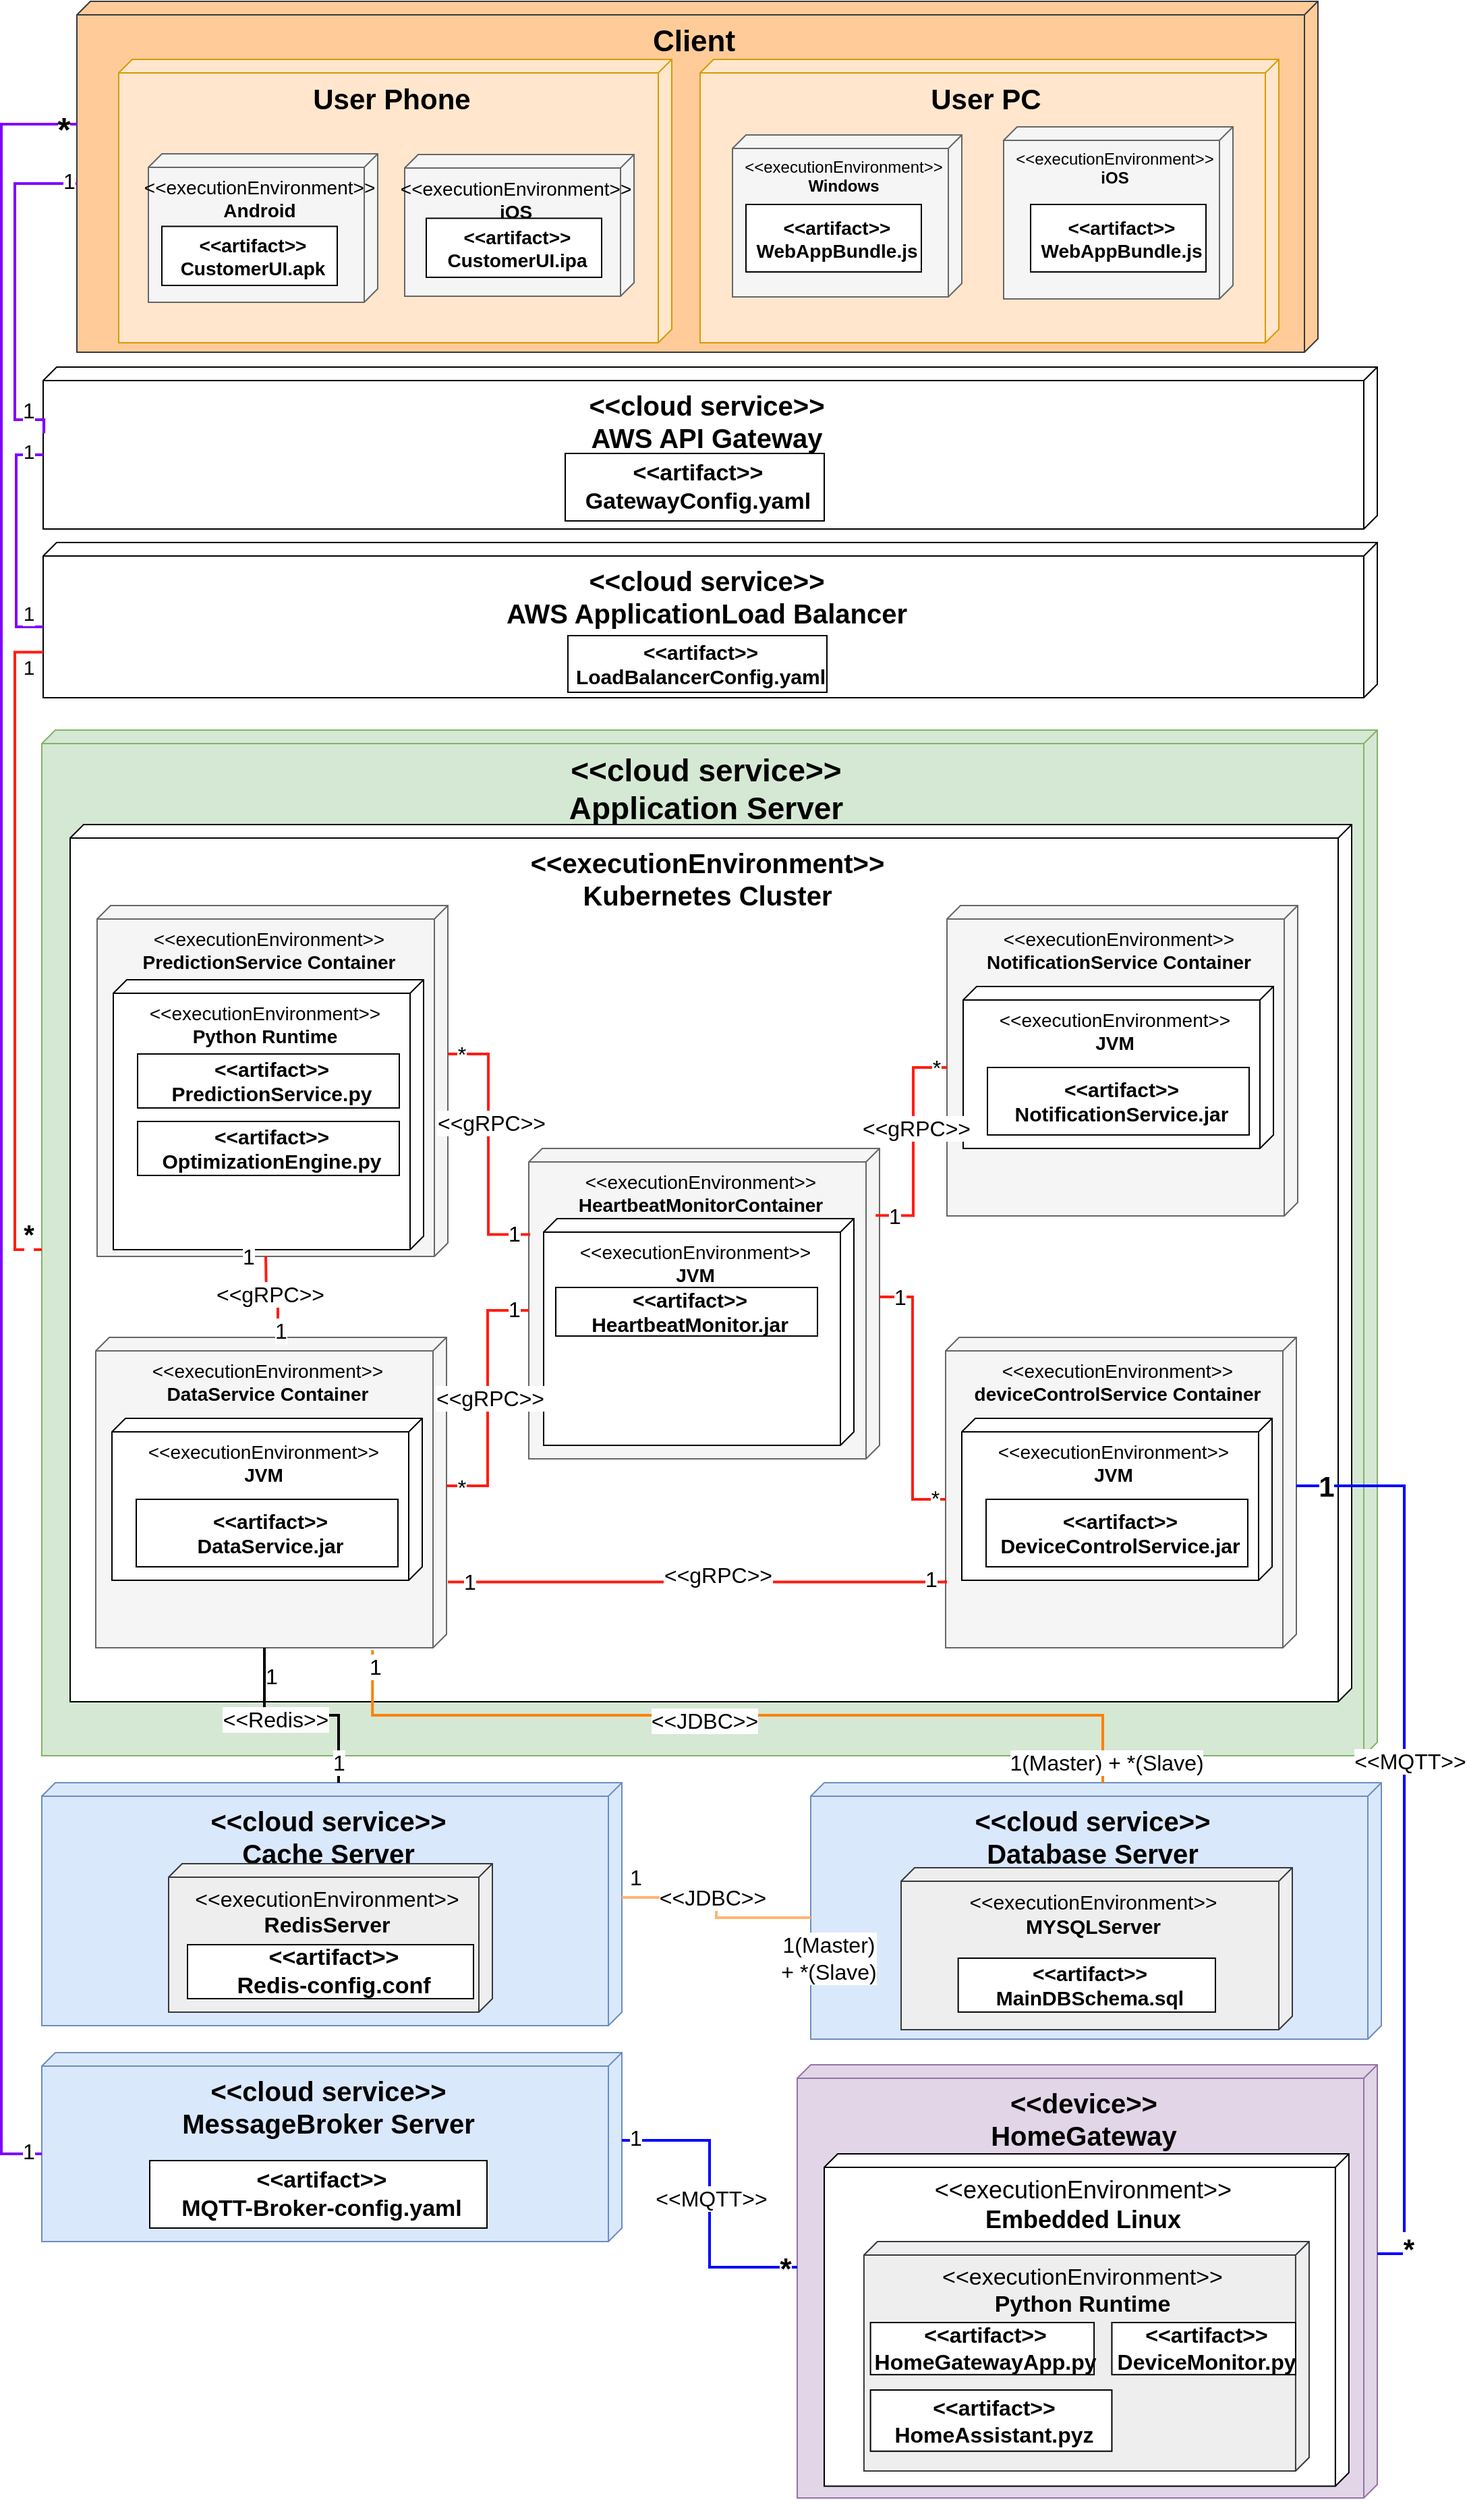 <mxfile version="28.1.2" pages="2">
  <diagram name="Diagram" id="VBNBfHUcX8HRNurn-MSd">
    <mxGraphModel grid="1" page="1" gridSize="10" guides="1" tooltips="1" connect="1" arrows="1" fold="1" pageScale="1" pageWidth="827" pageHeight="1169" math="0" shadow="0">
      <root>
        <mxCell id="0" />
        <mxCell id="1" parent="0" />
        <mxCell id="74IvplzY6ALWcZYi9SfG-242" value="&lt;b&gt;Client&lt;/b&gt;" style="verticalAlign=top;align=center;shape=cube;size=10;direction=south;fontStyle=0;html=1;boundedLbl=1;spacingLeft=5;whiteSpace=wrap;fontSize=22;fillColor=#ffcc99;strokeColor=#36393d;" vertex="1" parent="1">
          <mxGeometry x="416" y="80" width="920" height="260" as="geometry" />
        </mxCell>
        <mxCell id="74IvplzY6ALWcZYi9SfG-59" value="&lt;b&gt;&lt;font style=&quot;font-size: 21px;&quot;&gt;User Phone&lt;/font&gt;&lt;/b&gt;" style="verticalAlign=top;align=center;shape=cube;size=10;direction=south;fontStyle=0;html=1;boundedLbl=1;spacingLeft=5;whiteSpace=wrap;fontSize=15;fillColor=#ffe6cc;strokeColor=#d79b00;fontColor=#000000;" vertex="1" parent="1">
          <mxGeometry x="447" y="123" width="410" height="210" as="geometry" />
        </mxCell>
        <mxCell id="74IvplzY6ALWcZYi9SfG-60" value="&amp;lt;&amp;lt;executionEnvironment&amp;gt;&amp;gt;&lt;div&gt;&lt;b&gt;Android&lt;/b&gt;&lt;/div&gt;" style="verticalAlign=top;align=center;shape=cube;size=10;direction=south;html=1;boundedLbl=1;spacingLeft=5;whiteSpace=wrap;fillColor=#f5f5f5;fontColor=#000000;strokeColor=#666666;fontSize=14;" vertex="1" parent="74IvplzY6ALWcZYi9SfG-59">
          <mxGeometry width="170" height="110" relative="1" as="geometry">
            <mxPoint x="22" y="70" as="offset" />
          </mxGeometry>
        </mxCell>
        <mxCell id="74IvplzY6ALWcZYi9SfG-88" value="&amp;lt;&amp;lt;executionEnvironment&amp;gt;&amp;gt;&lt;div&gt;&lt;b&gt;iOS&lt;/b&gt;&lt;/div&gt;" style="verticalAlign=top;align=center;shape=cube;size=10;direction=south;html=1;boundedLbl=1;spacingLeft=5;whiteSpace=wrap;fillColor=#f5f5f5;fontColor=#000000;strokeColor=#666666;fontSize=14;" vertex="1" parent="74IvplzY6ALWcZYi9SfG-59">
          <mxGeometry x="212" y="70.5" width="170" height="105" as="geometry" />
        </mxCell>
        <mxCell id="74IvplzY6ALWcZYi9SfG-93" value="&amp;lt;&amp;lt;artifact&amp;gt;&amp;gt;&lt;div&gt;CustomerUI.apk&lt;/div&gt;" style="html=1;whiteSpace=wrap;strokeColor=default;align=center;verticalAlign=middle;spacingLeft=5;fontFamily=Helvetica;fontSize=14;fontColor=#000000;fontStyle=1;fillColor=default;" vertex="1" parent="74IvplzY6ALWcZYi9SfG-59">
          <mxGeometry x="32" y="123.75" width="130" height="43.75" as="geometry" />
        </mxCell>
        <mxCell id="74IvplzY6ALWcZYi9SfG-94" value="&amp;lt;&amp;lt;artifact&amp;gt;&amp;gt;&lt;div&gt;CustomerUI.ipa&lt;/div&gt;" style="html=1;whiteSpace=wrap;strokeColor=default;align=center;verticalAlign=middle;spacingLeft=5;fontFamily=Helvetica;fontSize=14;fontColor=#000000;fontStyle=1;fillColor=default;" vertex="1" parent="74IvplzY6ALWcZYi9SfG-59">
          <mxGeometry x="228" y="117.75" width="130" height="43.75" as="geometry" />
        </mxCell>
        <mxCell id="74IvplzY6ALWcZYi9SfG-63" value="&lt;div&gt;&lt;b&gt;&lt;font style=&quot;font-size: 20px;&quot;&gt;&amp;lt;&amp;lt;device&amp;gt;&amp;gt;&lt;/font&gt;&lt;/b&gt;&lt;/div&gt;&lt;b&gt;&lt;font style=&quot;font-size: 20px;&quot;&gt;HomeGateway&lt;/font&gt;&lt;/b&gt;" style="verticalAlign=top;align=center;shape=cube;size=10;direction=south;fontStyle=0;html=1;boundedLbl=1;spacingLeft=5;whiteSpace=wrap;fontSize=15;fillColor=#e1d5e7;strokeColor=#9673a6;fontColor=#000000;" vertex="1" parent="1">
          <mxGeometry x="950" y="1609" width="430" height="321" as="geometry" />
        </mxCell>
        <mxCell id="74IvplzY6ALWcZYi9SfG-72" value="&lt;div&gt;&lt;b&gt;&lt;font style=&quot;font-size: 20px;&quot;&gt;&amp;lt;&amp;lt;cloud service&amp;gt;&amp;gt;&lt;/font&gt;&lt;/b&gt;&lt;/div&gt;&lt;b&gt;&lt;font style=&quot;font-size: 20px;&quot;&gt;Database Server&lt;/font&gt;&lt;/b&gt;" style="verticalAlign=top;align=center;shape=cube;size=10;direction=south;fontStyle=0;html=1;boundedLbl=1;spacingLeft=5;whiteSpace=wrap;fontSize=15;fillColor=#dae8fc;strokeColor=#6c8ebf;fontColor=#000000;" vertex="1" parent="1">
          <mxGeometry x="960" y="1400" width="423" height="190" as="geometry" />
        </mxCell>
        <mxCell id="74IvplzY6ALWcZYi9SfG-73" value="&lt;font style=&quot;font-size: 15px;&quot;&gt;&amp;lt;&amp;lt;executionEnvironment&amp;gt;&amp;gt;&lt;/font&gt;&lt;div&gt;&lt;b&gt;&lt;font style=&quot;font-size: 15px;&quot;&gt;MYSQLServer&lt;/font&gt;&lt;/b&gt;&lt;/div&gt;" style="verticalAlign=top;align=center;shape=cube;size=10;direction=south;html=1;boundedLbl=1;spacingLeft=5;whiteSpace=wrap;fillColor=#eeeeee;strokeColor=#36393d;" vertex="1" parent="74IvplzY6ALWcZYi9SfG-72">
          <mxGeometry width="290" height="120" relative="1" as="geometry">
            <mxPoint x="67" y="63" as="offset" />
          </mxGeometry>
        </mxCell>
        <mxCell id="74IvplzY6ALWcZYi9SfG-170" value="&amp;lt;&amp;lt;artifact&amp;gt;&amp;gt;&lt;div&gt;MainDBSchema.sql&lt;/div&gt;" style="html=1;whiteSpace=wrap;strokeColor=default;align=center;verticalAlign=middle;spacingLeft=5;fontFamily=Helvetica;fontSize=15;fontColor=#000000;fontStyle=1;fillColor=default;" vertex="1" parent="74IvplzY6ALWcZYi9SfG-72">
          <mxGeometry x="109.33" y="130" width="190.67" height="39.93" as="geometry" />
        </mxCell>
        <mxCell id="74IvplzY6ALWcZYi9SfG-74" value="&lt;div&gt;&lt;b&gt;&lt;font style=&quot;font-size: 20px;&quot;&gt;&amp;lt;&amp;lt;cloud service&amp;gt;&amp;gt;&lt;/font&gt;&lt;/b&gt;&lt;/div&gt;&lt;b&gt;&lt;font style=&quot;font-size: 20px;&quot;&gt;Cache Server&lt;/font&gt;&lt;/b&gt;" style="verticalAlign=top;align=center;shape=cube;size=10;direction=south;fontStyle=0;html=1;boundedLbl=1;spacingLeft=5;whiteSpace=wrap;fontSize=15;fillColor=#dae8fc;strokeColor=#6c8ebf;fontColor=#000000;" vertex="1" parent="1">
          <mxGeometry x="390" y="1400" width="430" height="180" as="geometry" />
        </mxCell>
        <mxCell id="74IvplzY6ALWcZYi9SfG-75" value="&lt;font style=&quot;font-size: 16px;&quot;&gt;&amp;lt;&amp;lt;executionEnvironment&amp;gt;&amp;gt;&lt;/font&gt;&lt;div&gt;&lt;b&gt;&lt;font style=&quot;font-size: 16px;&quot;&gt;RedisServer&lt;/font&gt;&lt;/b&gt;&lt;/div&gt;" style="verticalAlign=top;align=center;shape=cube;size=10;direction=south;html=1;boundedLbl=1;spacingLeft=5;whiteSpace=wrap;fillColor=#eeeeee;strokeColor=#36393d;" vertex="1" parent="74IvplzY6ALWcZYi9SfG-74">
          <mxGeometry width="240" height="110" relative="1" as="geometry">
            <mxPoint x="94" y="60" as="offset" />
          </mxGeometry>
        </mxCell>
        <mxCell id="74IvplzY6ALWcZYi9SfG-291" value="&amp;lt;&amp;lt;artifact&amp;gt;&amp;gt;&lt;br&gt;&lt;div&gt;&lt;span style=&quot;font-family: Arial, sans-serif; background-color: transparent; color: light-dark(rgb(0, 0, 0), rgb(237, 237, 237));&quot;&gt;Redis-config.conf&lt;/span&gt;&lt;/div&gt;" style="html=1;whiteSpace=wrap;strokeColor=default;align=center;verticalAlign=middle;spacingLeft=5;fontFamily=Helvetica;fontSize=17;fontColor=#000000;fontStyle=1;fillColor=default;" vertex="1" parent="74IvplzY6ALWcZYi9SfG-74">
          <mxGeometry x="108" y="120" width="212" height="40" as="geometry" />
        </mxCell>
        <mxCell id="74IvplzY6ALWcZYi9SfG-82" value="&lt;b&gt;&lt;font style=&quot;font-size: 20px;&quot;&gt;&amp;lt;&amp;lt;cloud service&amp;gt;&amp;gt;&lt;/font&gt;&lt;/b&gt;&lt;div&gt;&lt;b&gt;&lt;font style=&quot;font-size: 20px;&quot;&gt;AWS ApplicationLoad Balancer&lt;/font&gt;&lt;/b&gt;&lt;/div&gt;" style="verticalAlign=top;align=center;shape=cube;size=10;direction=south;fontStyle=0;html=1;boundedLbl=1;spacingLeft=5;whiteSpace=wrap;fontSize=15;fontColor=#000000;" vertex="1" parent="1">
          <mxGeometry x="391" y="481" width="989" height="115" as="geometry" />
        </mxCell>
        <mxCell id="74IvplzY6ALWcZYi9SfG-84" value="&lt;b&gt;&lt;font style=&quot;font-size: 20px;&quot;&gt;&amp;lt;&amp;lt;cloud service&amp;gt;&amp;gt;&lt;/font&gt;&lt;/b&gt;&lt;div&gt;&lt;b&gt;&lt;font style=&quot;font-size: 20px;&quot;&gt;AWS API Gateway&lt;/font&gt;&lt;/b&gt;&lt;/div&gt;" style="verticalAlign=top;align=center;shape=cube;size=10;direction=south;fontStyle=0;html=1;boundedLbl=1;spacingLeft=5;whiteSpace=wrap;fontSize=15;fontColor=#000000;" vertex="1" parent="1">
          <mxGeometry x="391" y="351" width="989" height="120" as="geometry" />
        </mxCell>
        <mxCell id="74IvplzY6ALWcZYi9SfG-87" value="&amp;lt;&amp;lt;artifact&amp;gt;&amp;gt;&lt;div&gt;GatewayConfig.yaml&lt;/div&gt;" style="html=1;whiteSpace=wrap;strokeColor=default;align=center;verticalAlign=middle;spacingLeft=5;fontFamily=Helvetica;fontSize=17;fontColor=#000000;fontStyle=1;fillColor=default;" vertex="1" parent="1">
          <mxGeometry x="778" y="415" width="192" height="50" as="geometry" />
        </mxCell>
        <mxCell id="74IvplzY6ALWcZYi9SfG-108" value="&lt;b&gt;&lt;font style=&quot;font-size: 21px;&quot;&gt;User PC&lt;/font&gt;&lt;/b&gt;" style="verticalAlign=top;align=center;shape=cube;size=10;direction=south;fontStyle=0;html=1;boundedLbl=1;spacingLeft=5;whiteSpace=wrap;fontSize=15;fillColor=#ffe6cc;strokeColor=#d79b00;fontColor=#000000;" vertex="1" parent="1">
          <mxGeometry x="878" y="123" width="429" height="210" as="geometry" />
        </mxCell>
        <mxCell id="74IvplzY6ALWcZYi9SfG-109" value="&amp;lt;&amp;lt;executionEnvironment&amp;gt;&amp;gt;&lt;div&gt;&lt;b&gt;Windows&lt;/b&gt;&lt;/div&gt;" style="verticalAlign=top;align=center;shape=cube;size=10;direction=south;html=1;boundedLbl=1;spacingLeft=5;whiteSpace=wrap;fillColor=#f5f5f5;fontColor=#000000;strokeColor=#666666;" vertex="1" parent="74IvplzY6ALWcZYi9SfG-108">
          <mxGeometry width="170" height="120" relative="1" as="geometry">
            <mxPoint x="24" y="56" as="offset" />
          </mxGeometry>
        </mxCell>
        <mxCell id="74IvplzY6ALWcZYi9SfG-110" value="&amp;lt;&amp;lt;artifact&amp;gt;&amp;gt;&lt;div&gt;WebAppBundle.js&lt;/div&gt;" style="html=1;whiteSpace=wrap;strokeColor=default;align=center;verticalAlign=middle;spacingLeft=5;fontFamily=Helvetica;fontSize=14;fontColor=#000000;fontStyle=1;fillColor=default;" vertex="1" parent="74IvplzY6ALWcZYi9SfG-108">
          <mxGeometry x="34" y="107.505" width="130" height="50" as="geometry" />
        </mxCell>
        <mxCell id="74IvplzY6ALWcZYi9SfG-111" value="&amp;lt;&amp;lt;executionEnvironment&amp;gt;&amp;gt;&lt;div&gt;&lt;b&gt;iOS&lt;/b&gt;&lt;/div&gt;" style="verticalAlign=top;align=center;shape=cube;size=10;direction=south;html=1;boundedLbl=1;spacingLeft=5;whiteSpace=wrap;fillColor=#f5f5f5;fontColor=#000000;strokeColor=#666666;" vertex="1" parent="74IvplzY6ALWcZYi9SfG-108">
          <mxGeometry x="225" y="50.005" width="170" height="127.496" as="geometry" />
        </mxCell>
        <mxCell id="74IvplzY6ALWcZYi9SfG-112" value="&amp;lt;&amp;lt;artifact&amp;gt;&amp;gt;&lt;div&gt;WebAppBundle.js&lt;/div&gt;" style="html=1;whiteSpace=wrap;strokeColor=default;align=center;verticalAlign=middle;spacingLeft=5;fontFamily=Helvetica;fontSize=14;fontColor=#000000;fontStyle=1;fillColor=default;" vertex="1" parent="74IvplzY6ALWcZYi9SfG-108">
          <mxGeometry x="245" y="107.505" width="130" height="50" as="geometry" />
        </mxCell>
        <mxCell id="74IvplzY6ALWcZYi9SfG-154" value="&lt;div&gt;&lt;b&gt;&lt;font style=&quot;font-size: 23px;&quot;&gt;&amp;lt;&amp;lt;cloud service&amp;gt;&amp;gt;&lt;/font&gt;&lt;/b&gt;&lt;/div&gt;&lt;b&gt;&lt;font style=&quot;font-size: 23px;&quot;&gt;Application Server&lt;/font&gt;&lt;/b&gt;" style="verticalAlign=top;align=center;shape=cube;size=10;direction=south;fontStyle=0;html=1;boundedLbl=1;spacingLeft=5;whiteSpace=wrap;fontSize=19;fillColor=#d5e8d4;strokeColor=#82b366;fontColor=#000000;" vertex="1" parent="1">
          <mxGeometry x="390" y="620" width="990" height="760" as="geometry" />
        </mxCell>
        <mxCell id="74IvplzY6ALWcZYi9SfG-177" value="&lt;font style=&quot;font-size: 18px;&quot;&gt;&amp;lt;&amp;lt;executionEnvironment&amp;gt;&amp;gt;&lt;/font&gt;&lt;div style=&quot;&quot;&gt;&lt;b style=&quot;&quot;&gt;&lt;font style=&quot;font-size: 18px;&quot;&gt;Embedded Linux&lt;/font&gt;&lt;/b&gt;&lt;/div&gt;" style="verticalAlign=top;align=center;shape=cube;size=10;direction=south;fontStyle=0;html=1;boundedLbl=1;spacingLeft=5;whiteSpace=wrap;strokeColor=default;fontFamily=Helvetica;fontSize=15;fontColor=default;fillColor=default;" vertex="1" parent="1">
          <mxGeometry x="970" y="1675" width="388.92" height="246.242" as="geometry" />
        </mxCell>
        <mxCell id="74IvplzY6ALWcZYi9SfG-180" value="&lt;div&gt;&lt;b&gt;&lt;font style=&quot;font-size: 20px;&quot;&gt;&amp;lt;&amp;lt;cloud service&amp;gt;&amp;gt;&lt;/font&gt;&lt;/b&gt;&lt;/div&gt;&lt;span style=&quot;font-size: 20px;&quot;&gt;&lt;b&gt;MessageBroker Server&lt;/b&gt;&lt;/span&gt;" style="verticalAlign=top;align=center;shape=cube;size=10;direction=south;fontStyle=0;html=1;boundedLbl=1;spacingLeft=5;whiteSpace=wrap;fontSize=15;fillColor=#dae8fc;strokeColor=#6c8ebf;fontColor=#000000;" vertex="1" parent="1">
          <mxGeometry x="390" y="1600" width="430" height="140" as="geometry" />
        </mxCell>
        <mxCell id="74IvplzY6ALWcZYi9SfG-182" value="&amp;lt;&amp;lt;artifact&amp;gt;&amp;gt;&lt;br&gt;&lt;div&gt;&lt;span style=&quot;font-family: Arial, sans-serif; background-color: transparent; color: light-dark(rgb(0, 0, 0), rgb(237, 237, 237));&quot;&gt;MQTT-Broker-config.yaml&lt;/span&gt;&lt;/div&gt;" style="html=1;whiteSpace=wrap;strokeColor=default;align=center;verticalAlign=middle;spacingLeft=5;fontFamily=Helvetica;fontSize=17;fontColor=#000000;fontStyle=1;fillColor=default;" vertex="1" parent="1">
          <mxGeometry x="470" y="1680" width="250" height="50" as="geometry" />
        </mxCell>
        <mxCell id="74IvplzY6ALWcZYi9SfG-139" value="&lt;div&gt;&lt;b&gt;&lt;font style=&quot;font-size: 20px;&quot;&gt;&amp;lt;&amp;lt;executionEnvironment&amp;gt;&amp;gt;&lt;/font&gt;&lt;/b&gt;&lt;/div&gt;&lt;b&gt;&lt;font style=&quot;font-size: 20px;&quot;&gt;Kubernetes Cluster&lt;/font&gt;&lt;/b&gt;" style="verticalAlign=top;align=center;shape=cube;size=10;direction=south;fontStyle=0;html=1;boundedLbl=1;spacingLeft=5;whiteSpace=wrap;fontSize=15;fontColor=#000000;" vertex="1" parent="1">
          <mxGeometry x="411" y="690" width="950" height="650" as="geometry" />
        </mxCell>
        <mxCell id="74IvplzY6ALWcZYi9SfG-140" value="&lt;font style=&quot;font-size: 14px;&quot;&gt;&amp;lt;&amp;lt;executionEnvironment&amp;gt;&amp;gt;&lt;/font&gt;&lt;div&gt;&lt;b&gt;&lt;font style=&quot;font-size: 14px;&quot;&gt;PredictionService Container&lt;/font&gt;&lt;/b&gt;&lt;/div&gt;" style="verticalAlign=top;align=center;shape=cube;size=10;direction=south;html=1;boundedLbl=1;spacingLeft=5;whiteSpace=wrap;fontSize=13;fontColor=#000000;fillColor=#f5f5f5;strokeColor=#666666;" vertex="1" parent="74IvplzY6ALWcZYi9SfG-139">
          <mxGeometry width="260" height="260" relative="1" as="geometry">
            <mxPoint x="20" y="60" as="offset" />
          </mxGeometry>
        </mxCell>
        <mxCell id="74IvplzY6ALWcZYi9SfG-141" value="&amp;lt;&amp;lt;executionEnvironment&amp;gt;&amp;gt;&lt;div&gt;&lt;b&gt;Python Runtime&lt;/b&gt;&lt;/div&gt;" style="verticalAlign=top;align=center;shape=cube;size=10;direction=south;html=1;boundedLbl=1;spacingLeft=5;whiteSpace=wrap;fontSize=14;fontColor=#000000;" vertex="1" parent="74IvplzY6ALWcZYi9SfG-139">
          <mxGeometry x="32" y="115" width="230" height="200" as="geometry" />
        </mxCell>
        <mxCell id="74IvplzY6ALWcZYi9SfG-142" value="&amp;lt;&amp;lt;artifact&amp;gt;&amp;gt;&lt;div&gt;PredictionService.py&lt;/div&gt;" style="html=1;whiteSpace=wrap;strokeColor=default;align=center;verticalAlign=middle;spacingLeft=5;fontFamily=Helvetica;fontSize=15;fontColor=#000000;fontStyle=1;fillColor=default;" vertex="1" parent="74IvplzY6ALWcZYi9SfG-139">
          <mxGeometry x="50" y="170" width="194" height="40" as="geometry" />
        </mxCell>
        <mxCell id="74IvplzY6ALWcZYi9SfG-146" value="&lt;font style=&quot;font-size: 14px;&quot;&gt;&amp;lt;&amp;lt;executionEnvironment&amp;gt;&amp;gt;&lt;/font&gt;&lt;div&gt;&lt;b&gt;&lt;font style=&quot;font-size: 14px;&quot;&gt;NotificationService Container&lt;/font&gt;&lt;/b&gt;&lt;/div&gt;" style="verticalAlign=top;align=center;shape=cube;size=10;direction=south;html=1;boundedLbl=1;spacingLeft=5;whiteSpace=wrap;fontSize=13;fontColor=#000000;fillColor=#f5f5f5;strokeColor=#666666;" vertex="1" parent="74IvplzY6ALWcZYi9SfG-139">
          <mxGeometry x="650" y="60" width="260" height="230" as="geometry" />
        </mxCell>
        <mxCell id="74IvplzY6ALWcZYi9SfG-147" value="&amp;lt;&amp;lt;executionEnvironment&amp;gt;&amp;gt;&lt;div&gt;&lt;b&gt;JVM&lt;/b&gt;&lt;/div&gt;" style="verticalAlign=top;align=center;shape=cube;size=10;direction=south;html=1;boundedLbl=1;spacingLeft=5;whiteSpace=wrap;fontSize=14;fontColor=#000000;" vertex="1" parent="74IvplzY6ALWcZYi9SfG-139">
          <mxGeometry x="662" y="120" width="230" height="120" as="geometry" />
        </mxCell>
        <mxCell id="74IvplzY6ALWcZYi9SfG-148" value="&amp;lt;&amp;lt;artifact&amp;gt;&amp;gt;&lt;div&gt;NotificationService.jar&lt;/div&gt;" style="html=1;whiteSpace=wrap;strokeColor=default;align=center;verticalAlign=middle;spacingLeft=5;fontFamily=Helvetica;fontSize=15;fontColor=#000000;fontStyle=1;fillColor=default;" vertex="1" parent="74IvplzY6ALWcZYi9SfG-139">
          <mxGeometry x="680" y="180" width="194" height="50" as="geometry" />
        </mxCell>
        <mxCell id="74IvplzY6ALWcZYi9SfG-167" value="&lt;font style=&quot;font-size: 14px;&quot;&gt;&amp;lt;&amp;lt;executionEnvironment&amp;gt;&amp;gt;&lt;/font&gt;&lt;div&gt;&lt;b&gt;&lt;font style=&quot;font-size: 14px;&quot;&gt;HeartbeatMonitorContainer&lt;/font&gt;&lt;/b&gt;&lt;/div&gt;" style="verticalAlign=top;align=center;shape=cube;size=10;direction=south;html=1;boundedLbl=1;spacingLeft=5;whiteSpace=wrap;fontSize=13;fontColor=#000000;fillColor=#f5f5f5;strokeColor=#666666;" vertex="1" parent="74IvplzY6ALWcZYi9SfG-139">
          <mxGeometry x="340" y="240" width="260" height="230" as="geometry" />
        </mxCell>
        <mxCell id="74IvplzY6ALWcZYi9SfG-184" value="" style="group" vertex="1" connectable="0" parent="74IvplzY6ALWcZYi9SfG-139">
          <mxGeometry x="351" y="292" width="230" height="168" as="geometry" />
        </mxCell>
        <mxCell id="74IvplzY6ALWcZYi9SfG-168" value="&amp;lt;&amp;lt;executionEnvironment&amp;gt;&amp;gt;&lt;div&gt;&lt;b&gt;JVM&lt;/b&gt;&lt;/div&gt;" style="verticalAlign=top;align=center;shape=cube;size=10;direction=south;html=1;boundedLbl=1;spacingLeft=5;whiteSpace=wrap;fontSize=14;fontColor=#000000;" vertex="1" parent="74IvplzY6ALWcZYi9SfG-184">
          <mxGeometry width="230" height="168" as="geometry" />
        </mxCell>
        <mxCell id="74IvplzY6ALWcZYi9SfG-169" value="&amp;lt;&amp;lt;artifact&amp;gt;&amp;gt;&lt;div&gt;HeartbeatMonitor.jar&lt;/div&gt;" style="html=1;whiteSpace=wrap;strokeColor=default;align=center;verticalAlign=middle;spacingLeft=5;fontFamily=Helvetica;fontSize=15;fontColor=#000000;fontStyle=1;fillColor=default;" vertex="1" parent="74IvplzY6ALWcZYi9SfG-184">
          <mxGeometry x="9" y="51" width="194" height="36" as="geometry" />
        </mxCell>
        <mxCell id="74IvplzY6ALWcZYi9SfG-190" style="edgeStyle=orthogonalEdgeStyle;shape=connector;rounded=0;orthogonalLoop=1;jettySize=auto;html=1;exitX=0;exitY=0;exitDx=120;exitDy=260;exitPerimeter=0;entryX=0.216;entryY=0.011;entryDx=0;entryDy=0;entryPerimeter=0;strokeColor=#FF1C10;align=center;verticalAlign=middle;fontFamily=Helvetica;fontSize=15;fontColor=default;fontStyle=0;labelBackgroundColor=default;endArrow=none;endFill=0;strokeWidth=2;" edge="1" parent="74IvplzY6ALWcZYi9SfG-139" source="74IvplzY6ALWcZYi9SfG-146" target="74IvplzY6ALWcZYi9SfG-167">
          <mxGeometry relative="1" as="geometry" />
        </mxCell>
        <mxCell id="74IvplzY6ALWcZYi9SfG-259" value="&amp;lt;&amp;lt;gRPC&amp;gt;&amp;gt;" style="edgeLabel;html=1;align=center;verticalAlign=middle;resizable=0;points=[];strokeColor=default;spacingLeft=5;fontFamily=Helvetica;fontSize=16;fontColor=default;fontStyle=0;labelBackgroundColor=default;fillColor=default;gradientColor=none;" vertex="1" connectable="0" parent="74IvplzY6ALWcZYi9SfG-190">
          <mxGeometry x="-0.152" y="-1" relative="1" as="geometry">
            <mxPoint y="1" as="offset" />
          </mxGeometry>
        </mxCell>
        <mxCell id="74IvplzY6ALWcZYi9SfG-279" value="*" style="edgeLabel;html=1;align=center;verticalAlign=middle;resizable=0;points=[];strokeColor=default;spacingLeft=5;fontFamily=Helvetica;fontSize=16;fontColor=default;fontStyle=0;labelBackgroundColor=default;fillColor=default;gradientColor=none;" vertex="1" connectable="0" parent="74IvplzY6ALWcZYi9SfG-190">
          <mxGeometry x="-0.871" relative="1" as="geometry">
            <mxPoint as="offset" />
          </mxGeometry>
        </mxCell>
        <mxCell id="74IvplzY6ALWcZYi9SfG-280" value="1" style="edgeLabel;html=1;align=center;verticalAlign=middle;resizable=0;points=[];strokeColor=default;spacingLeft=5;fontFamily=Helvetica;fontSize=16;fontColor=default;fontStyle=0;labelBackgroundColor=default;fillColor=default;gradientColor=none;" vertex="1" connectable="0" parent="74IvplzY6ALWcZYi9SfG-190">
          <mxGeometry x="0.866" relative="1" as="geometry">
            <mxPoint as="offset" />
          </mxGeometry>
        </mxCell>
        <mxCell id="74IvplzY6ALWcZYi9SfG-192" style="edgeStyle=orthogonalEdgeStyle;shape=connector;rounded=0;orthogonalLoop=1;jettySize=auto;html=1;exitX=0;exitY=0;exitDx=110;exitDy=0;exitPerimeter=0;entryX=0.277;entryY=0.996;entryDx=0;entryDy=0;entryPerimeter=0;strokeColor=#FF1C10;align=center;verticalAlign=middle;fontFamily=Helvetica;fontSize=15;fontColor=default;fontStyle=0;labelBackgroundColor=default;endArrow=none;endFill=0;strokeWidth=2;" edge="1" parent="74IvplzY6ALWcZYi9SfG-139" source="74IvplzY6ALWcZYi9SfG-140" target="74IvplzY6ALWcZYi9SfG-167">
          <mxGeometry relative="1" as="geometry" />
        </mxCell>
        <mxCell id="74IvplzY6ALWcZYi9SfG-260" value="&amp;lt;&amp;lt;gRPC&amp;gt;&amp;gt;" style="edgeLabel;html=1;align=center;verticalAlign=middle;resizable=0;points=[];strokeColor=default;spacingLeft=5;fontFamily=Helvetica;fontSize=16;fontColor=default;fontStyle=0;labelBackgroundColor=default;fillColor=default;gradientColor=none;" vertex="1" connectable="0" parent="74IvplzY6ALWcZYi9SfG-192">
          <mxGeometry x="-0.17" y="-1" relative="1" as="geometry">
            <mxPoint as="offset" />
          </mxGeometry>
        </mxCell>
        <mxCell id="74IvplzY6ALWcZYi9SfG-273" value="*" style="edgeLabel;html=1;align=center;verticalAlign=middle;resizable=0;points=[];strokeColor=default;spacingLeft=5;fontFamily=Helvetica;fontSize=16;fontColor=default;fontStyle=0;labelBackgroundColor=default;fillColor=default;gradientColor=none;" vertex="1" connectable="0" parent="74IvplzY6ALWcZYi9SfG-192">
          <mxGeometry x="-0.922" relative="1" as="geometry">
            <mxPoint as="offset" />
          </mxGeometry>
        </mxCell>
        <mxCell id="74IvplzY6ALWcZYi9SfG-283" value="1" style="edgeLabel;html=1;align=center;verticalAlign=middle;resizable=0;points=[];strokeColor=default;spacingLeft=5;fontFamily=Helvetica;fontSize=16;fontColor=default;fontStyle=0;labelBackgroundColor=default;fillColor=default;gradientColor=none;" vertex="1" connectable="0" parent="74IvplzY6ALWcZYi9SfG-192">
          <mxGeometry x="0.844" y="1" relative="1" as="geometry">
            <mxPoint as="offset" />
          </mxGeometry>
        </mxCell>
        <mxCell id="74IvplzY6ALWcZYi9SfG-206" value="" style="group" vertex="1" connectable="0" parent="74IvplzY6ALWcZYi9SfG-139">
          <mxGeometry x="649" y="380" width="260" height="230" as="geometry" />
        </mxCell>
        <mxCell id="74IvplzY6ALWcZYi9SfG-143" value="&lt;font style=&quot;font-size: 14px;&quot;&gt;&amp;lt;&amp;lt;executionEnvironment&amp;gt;&amp;gt;&lt;/font&gt;&lt;div&gt;&lt;b&gt;&lt;font style=&quot;font-size: 14px;&quot;&gt;deviceControlService Container&lt;/font&gt;&lt;/b&gt;&lt;/div&gt;" style="verticalAlign=top;align=center;shape=cube;size=10;direction=south;html=1;boundedLbl=1;spacingLeft=5;whiteSpace=wrap;fontSize=13;fontColor=#000000;fillColor=#f5f5f5;strokeColor=#666666;" vertex="1" parent="74IvplzY6ALWcZYi9SfG-206">
          <mxGeometry width="260" height="230" as="geometry" />
        </mxCell>
        <mxCell id="74IvplzY6ALWcZYi9SfG-144" value="&amp;lt;&amp;lt;executionEnvironment&amp;gt;&amp;gt;&lt;div&gt;&lt;b&gt;JVM&lt;/b&gt;&lt;/div&gt;" style="verticalAlign=top;align=center;shape=cube;size=10;direction=south;html=1;boundedLbl=1;spacingLeft=5;whiteSpace=wrap;fontSize=14;fontColor=#000000;" vertex="1" parent="74IvplzY6ALWcZYi9SfG-206">
          <mxGeometry x="12" y="60" width="230" height="120" as="geometry" />
        </mxCell>
        <mxCell id="74IvplzY6ALWcZYi9SfG-145" value="&amp;lt;&amp;lt;artifact&amp;gt;&amp;gt;&lt;div&gt;DeviceControlService.jar&lt;/div&gt;" style="html=1;whiteSpace=wrap;strokeColor=default;align=center;verticalAlign=middle;spacingLeft=5;fontFamily=Helvetica;fontSize=15;fontColor=#000000;fontStyle=1;fillColor=default;" vertex="1" parent="74IvplzY6ALWcZYi9SfG-206">
          <mxGeometry x="30" y="120" width="194" height="50" as="geometry" />
        </mxCell>
        <mxCell id="74IvplzY6ALWcZYi9SfG-207" value="" style="group" vertex="1" connectable="0" parent="74IvplzY6ALWcZYi9SfG-139">
          <mxGeometry x="19" y="380" width="260" height="230" as="geometry" />
        </mxCell>
        <mxCell id="74IvplzY6ALWcZYi9SfG-149" value="&lt;font style=&quot;font-size: 14px;&quot;&gt;&amp;lt;&amp;lt;executionEnvironment&amp;gt;&amp;gt;&lt;/font&gt;&lt;div&gt;&lt;b&gt;&lt;font style=&quot;font-size: 14px;&quot;&gt;DataService Container&lt;/font&gt;&lt;/b&gt;&lt;/div&gt;" style="verticalAlign=top;align=center;shape=cube;size=10;direction=south;html=1;boundedLbl=1;spacingLeft=5;whiteSpace=wrap;fontSize=13;fontColor=#000000;fillColor=#f5f5f5;strokeColor=#666666;" vertex="1" parent="74IvplzY6ALWcZYi9SfG-207">
          <mxGeometry width="260" height="230" as="geometry" />
        </mxCell>
        <mxCell id="74IvplzY6ALWcZYi9SfG-150" value="&amp;lt;&amp;lt;executionEnvironment&amp;gt;&amp;gt;&lt;div&gt;&lt;b&gt;JVM&lt;/b&gt;&lt;/div&gt;" style="verticalAlign=top;align=center;shape=cube;size=10;direction=south;html=1;boundedLbl=1;spacingLeft=5;whiteSpace=wrap;fontSize=14;fontColor=#000000;" vertex="1" parent="74IvplzY6ALWcZYi9SfG-207">
          <mxGeometry x="12" y="60" width="230" height="120" as="geometry" />
        </mxCell>
        <mxCell id="74IvplzY6ALWcZYi9SfG-151" value="&amp;lt;&amp;lt;artifact&amp;gt;&amp;gt;&lt;div&gt;DataService.jar&lt;/div&gt;" style="html=1;whiteSpace=wrap;strokeColor=default;align=center;verticalAlign=middle;spacingLeft=5;fontFamily=Helvetica;fontSize=15;fontColor=#000000;fontStyle=1;fillColor=default;" vertex="1" parent="74IvplzY6ALWcZYi9SfG-207">
          <mxGeometry x="30" y="120" width="194" height="50" as="geometry" />
        </mxCell>
        <mxCell id="74IvplzY6ALWcZYi9SfG-209" style="edgeStyle=orthogonalEdgeStyle;shape=connector;rounded=0;orthogonalLoop=1;jettySize=auto;html=1;exitX=0;exitY=0;exitDx=120;exitDy=260;exitPerimeter=0;entryX=0;entryY=0;entryDx=110;entryDy=0;entryPerimeter=0;strokeColor=#FF1C10;align=center;verticalAlign=middle;fontFamily=Helvetica;fontSize=15;fontColor=default;fontStyle=0;labelBackgroundColor=default;endArrow=none;endFill=0;strokeWidth=2;" edge="1" parent="74IvplzY6ALWcZYi9SfG-139" source="74IvplzY6ALWcZYi9SfG-167" target="74IvplzY6ALWcZYi9SfG-149">
          <mxGeometry relative="1" as="geometry" />
        </mxCell>
        <mxCell id="74IvplzY6ALWcZYi9SfG-261" value="&amp;lt;&amp;lt;gRPC&amp;gt;&amp;gt;" style="edgeLabel;html=1;align=center;verticalAlign=middle;resizable=0;points=[];strokeColor=default;spacingLeft=5;fontFamily=Helvetica;fontSize=16;fontColor=default;fontStyle=0;labelBackgroundColor=default;fillColor=default;gradientColor=none;" vertex="1" connectable="0" parent="74IvplzY6ALWcZYi9SfG-209">
          <mxGeometry x="0.001" y="-1" relative="1" as="geometry">
            <mxPoint as="offset" />
          </mxGeometry>
        </mxCell>
        <mxCell id="74IvplzY6ALWcZYi9SfG-274" value="*" style="edgeLabel;html=1;align=center;verticalAlign=middle;resizable=0;points=[];strokeColor=default;spacingLeft=5;fontFamily=Helvetica;fontSize=16;fontColor=default;fontStyle=0;labelBackgroundColor=default;fillColor=default;gradientColor=none;" vertex="1" connectable="0" parent="74IvplzY6ALWcZYi9SfG-209">
          <mxGeometry x="0.916" y="1" relative="1" as="geometry">
            <mxPoint as="offset" />
          </mxGeometry>
        </mxCell>
        <mxCell id="74IvplzY6ALWcZYi9SfG-286" value="1" style="edgeLabel;html=1;align=center;verticalAlign=middle;resizable=0;points=[];strokeColor=default;spacingLeft=5;fontFamily=Helvetica;fontSize=16;fontColor=default;fontStyle=0;labelBackgroundColor=default;fillColor=default;gradientColor=none;" vertex="1" connectable="0" parent="74IvplzY6ALWcZYi9SfG-209">
          <mxGeometry x="-0.907" y="-1" relative="1" as="geometry">
            <mxPoint x="-5" as="offset" />
          </mxGeometry>
        </mxCell>
        <mxCell id="74IvplzY6ALWcZYi9SfG-210" style="edgeStyle=orthogonalEdgeStyle;shape=connector;rounded=0;orthogonalLoop=1;jettySize=auto;html=1;exitX=0;exitY=0;exitDx=120;exitDy=260;exitPerimeter=0;entryX=0;entryY=0;entryDx=110;entryDy=0;entryPerimeter=0;strokeColor=#FF1C10;align=center;verticalAlign=middle;fontFamily=Helvetica;fontSize=15;fontColor=default;fontStyle=0;labelBackgroundColor=default;endArrow=none;endFill=0;strokeWidth=2;" edge="1" parent="74IvplzY6ALWcZYi9SfG-139" source="74IvplzY6ALWcZYi9SfG-143" target="74IvplzY6ALWcZYi9SfG-167">
          <mxGeometry relative="1" as="geometry" />
        </mxCell>
        <mxCell id="74IvplzY6ALWcZYi9SfG-278" value="*" style="edgeLabel;html=1;align=center;verticalAlign=middle;resizable=0;points=[];strokeColor=default;spacingLeft=5;fontFamily=Helvetica;fontSize=16;fontColor=default;fontStyle=0;labelBackgroundColor=default;fillColor=default;gradientColor=none;" vertex="1" connectable="0" parent="74IvplzY6ALWcZYi9SfG-210">
          <mxGeometry x="-0.893" y="-1" relative="1" as="geometry">
            <mxPoint as="offset" />
          </mxGeometry>
        </mxCell>
        <mxCell id="74IvplzY6ALWcZYi9SfG-285" value="1" style="edgeLabel;html=1;align=center;verticalAlign=middle;resizable=0;points=[];strokeColor=default;spacingLeft=5;fontFamily=Helvetica;fontSize=16;fontColor=default;fontStyle=0;labelBackgroundColor=default;fillColor=default;gradientColor=none;" vertex="1" connectable="0" parent="74IvplzY6ALWcZYi9SfG-210">
          <mxGeometry x="0.846" relative="1" as="geometry">
            <mxPoint x="-3" as="offset" />
          </mxGeometry>
        </mxCell>
        <mxCell id="74IvplzY6ALWcZYi9SfG-238" style="edgeStyle=orthogonalEdgeStyle;shape=connector;rounded=0;orthogonalLoop=1;jettySize=auto;html=1;entryX=0.788;entryY=-0.004;entryDx=0;entryDy=0;entryPerimeter=0;strokeColor=#FF1C10;align=center;verticalAlign=middle;fontFamily=Helvetica;fontSize=16;fontColor=default;fontStyle=0;labelBackgroundColor=default;resizable=0;endArrow=none;endFill=0;strokeWidth=2;" edge="1" parent="74IvplzY6ALWcZYi9SfG-139" target="74IvplzY6ALWcZYi9SfG-149">
          <mxGeometry relative="1" as="geometry">
            <mxPoint x="649" y="560" as="sourcePoint" />
            <mxPoint x="449" y="590" as="targetPoint" />
            <Array as="points">
              <mxPoint x="649" y="561" />
            </Array>
          </mxGeometry>
        </mxCell>
        <mxCell id="74IvplzY6ALWcZYi9SfG-263" value="&amp;lt;&amp;lt;gRPC&amp;gt;&amp;gt;" style="edgeLabel;html=1;align=center;verticalAlign=middle;resizable=0;points=[];strokeColor=default;spacingLeft=5;fontFamily=Helvetica;fontSize=16;fontColor=default;fontStyle=0;labelBackgroundColor=default;fillColor=default;gradientColor=none;" vertex="1" connectable="0" parent="74IvplzY6ALWcZYi9SfG-238">
          <mxGeometry x="-0.066" y="-5" relative="1" as="geometry">
            <mxPoint as="offset" />
          </mxGeometry>
        </mxCell>
        <mxCell id="74IvplzY6ALWcZYi9SfG-275" value="1" style="edgeLabel;html=1;align=center;verticalAlign=middle;resizable=0;points=[];strokeColor=default;spacingLeft=5;fontFamily=Helvetica;fontSize=16;fontColor=default;fontStyle=0;labelBackgroundColor=default;fillColor=default;gradientColor=none;" vertex="1" connectable="0" parent="74IvplzY6ALWcZYi9SfG-238">
          <mxGeometry x="0.926" relative="1" as="geometry">
            <mxPoint as="offset" />
          </mxGeometry>
        </mxCell>
        <mxCell id="74IvplzY6ALWcZYi9SfG-277" value="1" style="edgeLabel;html=1;align=center;verticalAlign=middle;resizable=0;points=[];strokeColor=default;spacingLeft=5;fontFamily=Helvetica;fontSize=16;fontColor=default;fontStyle=0;labelBackgroundColor=default;fillColor=default;gradientColor=none;" vertex="1" connectable="0" parent="74IvplzY6ALWcZYi9SfG-238">
          <mxGeometry x="-0.959" y="-2" relative="1" as="geometry">
            <mxPoint x="-7" as="offset" />
          </mxGeometry>
        </mxCell>
        <mxCell id="74IvplzY6ALWcZYi9SfG-239" style="edgeStyle=orthogonalEdgeStyle;shape=connector;rounded=0;orthogonalLoop=1;jettySize=auto;html=1;exitX=0;exitY=0;exitDx=0;exitDy=125;exitPerimeter=0;strokeColor=#FF1C10;align=center;verticalAlign=middle;fontFamily=Helvetica;fontSize=16;fontColor=default;fontStyle=0;labelBackgroundColor=default;resizable=0;endArrow=none;endFill=0;strokeWidth=2;" edge="1" parent="74IvplzY6ALWcZYi9SfG-139" source="74IvplzY6ALWcZYi9SfG-149">
          <mxGeometry relative="1" as="geometry">
            <mxPoint x="145" y="320" as="targetPoint" />
          </mxGeometry>
        </mxCell>
        <mxCell id="74IvplzY6ALWcZYi9SfG-262" value="&amp;lt;&amp;lt;gRPC&amp;gt;&amp;gt;" style="edgeLabel;html=1;align=center;verticalAlign=middle;resizable=0;points=[];strokeColor=default;spacingLeft=5;fontFamily=Helvetica;fontSize=16;fontColor=default;fontStyle=0;labelBackgroundColor=default;fillColor=default;gradientColor=none;" vertex="1" connectable="0" parent="74IvplzY6ALWcZYi9SfG-239">
          <mxGeometry x="0.185" relative="1" as="geometry">
            <mxPoint as="offset" />
          </mxGeometry>
        </mxCell>
        <mxCell id="74IvplzY6ALWcZYi9SfG-271" value="1" style="edgeLabel;html=1;align=center;verticalAlign=middle;resizable=0;points=[];strokeColor=default;spacingLeft=5;fontFamily=Helvetica;fontSize=16;fontColor=default;fontStyle=0;labelBackgroundColor=default;fillColor=default;gradientColor=none;" vertex="1" connectable="0" parent="74IvplzY6ALWcZYi9SfG-239">
          <mxGeometry x="0.789" y="2" relative="1" as="geometry">
            <mxPoint x="-14" y="-7" as="offset" />
          </mxGeometry>
        </mxCell>
        <mxCell id="74IvplzY6ALWcZYi9SfG-272" value="1" style="edgeLabel;html=1;align=center;verticalAlign=middle;resizable=0;points=[];strokeColor=default;spacingLeft=5;fontFamily=Helvetica;fontSize=16;fontColor=default;fontStyle=0;labelBackgroundColor=default;fillColor=default;gradientColor=none;" vertex="1" connectable="0" parent="74IvplzY6ALWcZYi9SfG-239">
          <mxGeometry x="-0.85" y="1" relative="1" as="geometry">
            <mxPoint as="offset" />
          </mxGeometry>
        </mxCell>
        <mxCell id="74IvplzY6ALWcZYi9SfG-289" value="&amp;lt;&amp;lt;artifact&amp;gt;&amp;gt;&lt;div&gt;OptimizationEngine.py&lt;/div&gt;" style="html=1;whiteSpace=wrap;strokeColor=default;align=center;verticalAlign=middle;spacingLeft=5;fontFamily=Helvetica;fontSize=15;fontColor=#000000;fontStyle=1;fillColor=default;" vertex="1" parent="74IvplzY6ALWcZYi9SfG-139">
          <mxGeometry x="50" y="220" width="194" height="40" as="geometry" />
        </mxCell>
        <mxCell id="74IvplzY6ALWcZYi9SfG-200" value="&amp;lt;&amp;lt;artifact&amp;gt;&amp;gt;&lt;div&gt;LoadBalancerConfig.yaml&lt;/div&gt;" style="html=1;whiteSpace=wrap;strokeColor=default;align=center;verticalAlign=middle;spacingLeft=5;fontFamily=Helvetica;fontSize=15;fontColor=#000000;fontStyle=1;fillColor=default;" vertex="1" parent="1">
          <mxGeometry x="780" y="550" width="192" height="42" as="geometry" />
        </mxCell>
        <mxCell id="74IvplzY6ALWcZYi9SfG-218" style="edgeStyle=orthogonalEdgeStyle;shape=connector;rounded=0;orthogonalLoop=1;jettySize=auto;html=1;exitX=0;exitY=0;exitDx=65;exitDy=989;exitPerimeter=0;entryX=0;entryY=0;entryDx=62.5;entryDy=989;entryPerimeter=0;strokeColor=#7F00FF;align=center;verticalAlign=middle;fontFamily=Helvetica;fontSize=15;fontColor=default;fontStyle=0;labelBackgroundColor=default;endArrow=none;endFill=0;strokeWidth=2;" edge="1" parent="1" source="74IvplzY6ALWcZYi9SfG-84" target="74IvplzY6ALWcZYi9SfG-82">
          <mxGeometry relative="1" as="geometry" />
        </mxCell>
        <mxCell id="74IvplzY6ALWcZYi9SfG-219" value="1" style="text;html=1;align=center;verticalAlign=middle;resizable=0;points=[];autosize=1;strokeColor=none;fillColor=none;fontFamily=Helvetica;fontSize=15;fontColor=default;fontStyle=0;labelBackgroundColor=default;" vertex="1" parent="1">
          <mxGeometry x="365" y="398" width="30" height="30" as="geometry" />
        </mxCell>
        <mxCell id="74IvplzY6ALWcZYi9SfG-220" value="1" style="text;html=1;align=center;verticalAlign=middle;resizable=0;points=[];autosize=1;strokeColor=none;fillColor=none;fontFamily=Helvetica;fontSize=15;fontColor=default;fontStyle=0;labelBackgroundColor=default;" vertex="1" parent="1">
          <mxGeometry x="365" y="518" width="30" height="30" as="geometry" />
        </mxCell>
        <mxCell id="74IvplzY6ALWcZYi9SfG-221" style="edgeStyle=orthogonalEdgeStyle;shape=connector;rounded=0;orthogonalLoop=1;jettySize=auto;html=1;exitX=0;exitY=0;exitDx=385;exitDy=990;exitPerimeter=0;entryX=0.707;entryY=1;entryDx=0;entryDy=0;entryPerimeter=0;strokeColor=#FF1C10;align=center;verticalAlign=middle;fontFamily=Helvetica;fontSize=15;fontColor=default;fontStyle=0;labelBackgroundColor=default;endArrow=none;endFill=0;strokeWidth=2;" edge="1" parent="1" source="74IvplzY6ALWcZYi9SfG-154" target="74IvplzY6ALWcZYi9SfG-82">
          <mxGeometry relative="1" as="geometry" />
        </mxCell>
        <mxCell id="74IvplzY6ALWcZYi9SfG-222" value="1" style="text;html=1;align=center;verticalAlign=middle;resizable=0;points=[];autosize=1;strokeColor=none;fillColor=none;fontFamily=Helvetica;fontSize=15;fontColor=default;fontStyle=0;labelBackgroundColor=default;" vertex="1" parent="1">
          <mxGeometry x="365" y="558" width="30" height="30" as="geometry" />
        </mxCell>
        <mxCell id="74IvplzY6ALWcZYi9SfG-223" value="&lt;font style=&quot;font-size: 20px;&quot;&gt;&lt;b&gt;*&lt;/b&gt;&lt;/font&gt;" style="text;html=1;align=center;verticalAlign=middle;resizable=0;points=[];autosize=1;strokeColor=none;fillColor=none;fontFamily=Helvetica;fontSize=15;fontColor=default;fontStyle=0;labelBackgroundColor=default;" vertex="1" parent="1">
          <mxGeometry x="365" y="973" width="30" height="40" as="geometry" />
        </mxCell>
        <mxCell id="74IvplzY6ALWcZYi9SfG-234" style="edgeStyle=orthogonalEdgeStyle;shape=connector;rounded=0;orthogonalLoop=1;jettySize=auto;html=1;exitX=0;exitY=0;exitDx=230.0;exitDy=135;exitPerimeter=0;entryX=0;entryY=0;entryDx=0;entryDy=210;entryPerimeter=0;strokeColor=#000000;align=center;verticalAlign=middle;fontFamily=Helvetica;fontSize=16;fontColor=default;fontStyle=0;labelBackgroundColor=default;resizable=0;endArrow=none;endFill=0;strokeWidth=2;" edge="1" parent="1" source="74IvplzY6ALWcZYi9SfG-149" target="74IvplzY6ALWcZYi9SfG-74">
          <mxGeometry relative="1" as="geometry" />
        </mxCell>
        <mxCell id="74IvplzY6ALWcZYi9SfG-240" value="&amp;lt;&amp;lt;Redis&amp;gt;&amp;gt;" style="edgeLabel;html=1;align=center;verticalAlign=middle;resizable=0;points=[];strokeColor=default;spacingLeft=5;fontFamily=Helvetica;fontSize=16;fontColor=default;fontStyle=0;labelBackgroundColor=default;fillColor=default;gradientColor=none;" vertex="1" connectable="0" parent="74IvplzY6ALWcZYi9SfG-234">
          <mxGeometry x="0.139" y="-3" relative="1" as="geometry">
            <mxPoint x="-33" as="offset" />
          </mxGeometry>
        </mxCell>
        <mxCell id="74IvplzY6ALWcZYi9SfG-269" value="1" style="edgeLabel;html=1;align=center;verticalAlign=middle;resizable=0;points=[];strokeColor=default;spacingLeft=5;fontFamily=Helvetica;fontSize=16;fontColor=default;fontStyle=0;labelBackgroundColor=default;fillColor=default;gradientColor=none;" vertex="1" connectable="0" parent="74IvplzY6ALWcZYi9SfG-234">
          <mxGeometry x="0.804" y="-3" relative="1" as="geometry">
            <mxPoint as="offset" />
          </mxGeometry>
        </mxCell>
        <mxCell id="74IvplzY6ALWcZYi9SfG-270" value="1" style="edgeLabel;html=1;align=center;verticalAlign=middle;resizable=0;points=[];strokeColor=default;spacingLeft=5;fontFamily=Helvetica;fontSize=16;fontColor=default;fontStyle=0;labelBackgroundColor=default;fillColor=default;gradientColor=none;" vertex="1" connectable="0" parent="74IvplzY6ALWcZYi9SfG-234">
          <mxGeometry x="-0.734" y="2" relative="1" as="geometry">
            <mxPoint as="offset" />
          </mxGeometry>
        </mxCell>
        <mxCell id="74IvplzY6ALWcZYi9SfG-235" style="edgeStyle=orthogonalEdgeStyle;shape=connector;rounded=0;orthogonalLoop=1;jettySize=auto;html=1;exitX=0;exitY=0;exitDx=0;exitDy=206.5;exitPerimeter=0;entryX=1.008;entryY=0.211;entryDx=0;entryDy=0;entryPerimeter=0;strokeColor=light-dark(#FF8000,#CDCDFF);align=center;verticalAlign=middle;fontFamily=Helvetica;fontSize=16;fontColor=default;fontStyle=0;labelBackgroundColor=default;resizable=0;endArrow=none;endFill=0;strokeWidth=2;" edge="1" parent="1" source="74IvplzY6ALWcZYi9SfG-72" target="74IvplzY6ALWcZYi9SfG-149">
          <mxGeometry relative="1" as="geometry" />
        </mxCell>
        <mxCell id="74IvplzY6ALWcZYi9SfG-258" value="&amp;lt;&amp;lt;JDBC&amp;gt;&amp;gt;" style="edgeLabel;html=1;align=center;verticalAlign=middle;resizable=0;points=[];strokeColor=default;spacingLeft=5;fontFamily=Helvetica;fontSize=16;fontColor=default;fontStyle=0;labelBackgroundColor=default;fillColor=default;gradientColor=none;" vertex="1" connectable="0" parent="74IvplzY6ALWcZYi9SfG-235">
          <mxGeometry x="0.09" y="4" relative="1" as="geometry">
            <mxPoint as="offset" />
          </mxGeometry>
        </mxCell>
        <mxCell id="74IvplzY6ALWcZYi9SfG-268" value="1(Master) + *(Slave)" style="edgeLabel;html=1;align=center;verticalAlign=middle;resizable=0;points=[];strokeColor=default;spacingLeft=5;fontFamily=Helvetica;fontSize=16;fontColor=default;fontStyle=0;labelBackgroundColor=default;fillColor=default;gradientColor=none;" vertex="1" connectable="0" parent="74IvplzY6ALWcZYi9SfG-235">
          <mxGeometry x="-0.951" relative="1" as="geometry">
            <mxPoint as="offset" />
          </mxGeometry>
        </mxCell>
        <mxCell id="74IvplzY6ALWcZYi9SfG-276" value="1" style="edgeLabel;html=1;align=center;verticalAlign=middle;resizable=0;points=[];strokeColor=default;spacingLeft=5;fontFamily=Helvetica;fontSize=16;fontColor=default;fontStyle=0;labelBackgroundColor=default;fillColor=default;gradientColor=none;" vertex="1" connectable="0" parent="74IvplzY6ALWcZYi9SfG-235">
          <mxGeometry x="0.964" y="1" relative="1" as="geometry">
            <mxPoint as="offset" />
          </mxGeometry>
        </mxCell>
        <mxCell id="74IvplzY6ALWcZYi9SfG-236" style="edgeStyle=orthogonalEdgeStyle;shape=connector;rounded=0;orthogonalLoop=1;jettySize=auto;html=1;exitX=0;exitY=0;exitDx=150;exitDy=430;exitPerimeter=0;entryX=0;entryY=0;entryDx=65;entryDy=0;entryPerimeter=0;strokeColor=#0000FF;align=center;verticalAlign=middle;fontFamily=Helvetica;fontSize=16;fontColor=default;fontStyle=0;labelBackgroundColor=default;resizable=0;endArrow=none;endFill=0;strokeWidth=2;" edge="1" parent="1" source="74IvplzY6ALWcZYi9SfG-63" target="74IvplzY6ALWcZYi9SfG-180">
          <mxGeometry relative="1" as="geometry" />
        </mxCell>
        <mxCell id="74IvplzY6ALWcZYi9SfG-253" value="&amp;lt;&amp;lt;MQTT&amp;gt;&amp;gt;" style="edgeLabel;html=1;align=center;verticalAlign=middle;resizable=0;points=[];strokeColor=default;spacingLeft=5;fontFamily=Helvetica;fontSize=16;fontColor=default;fontStyle=0;labelBackgroundColor=default;fillColor=default;gradientColor=none;" vertex="1" connectable="0" parent="74IvplzY6ALWcZYi9SfG-236">
          <mxGeometry x="0.04" y="2" relative="1" as="geometry">
            <mxPoint as="offset" />
          </mxGeometry>
        </mxCell>
        <mxCell id="74IvplzY6ALWcZYi9SfG-255" value="*" style="edgeLabel;html=1;align=center;verticalAlign=middle;resizable=0;points=[];strokeColor=default;spacingLeft=5;fontFamily=Helvetica;fontSize=22;fontColor=default;fontStyle=1;labelBackgroundColor=default;fillColor=default;gradientColor=none;" vertex="1" connectable="0" parent="74IvplzY6ALWcZYi9SfG-236">
          <mxGeometry x="-0.899" y="2" relative="1" as="geometry">
            <mxPoint as="offset" />
          </mxGeometry>
        </mxCell>
        <mxCell id="74IvplzY6ALWcZYi9SfG-237" style="edgeStyle=orthogonalEdgeStyle;shape=connector;rounded=0;orthogonalLoop=1;jettySize=auto;html=1;exitX=0;exitY=0;exitDx=140;exitDy=0;exitPerimeter=0;entryX=0;entryY=0;entryDx=110.0;entryDy=0;entryPerimeter=0;strokeColor=#0000FF;align=center;verticalAlign=middle;fontFamily=Helvetica;fontSize=16;fontColor=default;fontStyle=0;labelBackgroundColor=default;resizable=0;endArrow=none;endFill=0;strokeWidth=2;" edge="1" parent="1" source="74IvplzY6ALWcZYi9SfG-63" target="74IvplzY6ALWcZYi9SfG-143">
          <mxGeometry relative="1" as="geometry" />
        </mxCell>
        <mxCell id="74IvplzY6ALWcZYi9SfG-256" value="&amp;lt;&amp;lt;MQTT&amp;gt;&amp;gt;" style="edgeLabel;html=1;align=center;verticalAlign=middle;resizable=0;points=[];strokeColor=default;spacingLeft=5;fontFamily=Helvetica;fontSize=16;fontColor=default;fontStyle=0;labelBackgroundColor=default;fillColor=default;gradientColor=none;" vertex="1" connectable="0" parent="74IvplzY6ALWcZYi9SfG-237">
          <mxGeometry x="0.153" y="-1" relative="1" as="geometry">
            <mxPoint as="offset" />
          </mxGeometry>
        </mxCell>
        <mxCell id="74IvplzY6ALWcZYi9SfG-264" value="&lt;font style=&quot;font-size: 21px;&quot;&gt;&lt;b&gt;*&lt;/b&gt;&lt;/font&gt;" style="edgeLabel;html=1;align=center;verticalAlign=middle;resizable=0;points=[];strokeColor=default;spacingLeft=5;fontFamily=Helvetica;fontSize=16;fontColor=default;fontStyle=0;labelBackgroundColor=default;fillColor=default;gradientColor=none;" vertex="1" connectable="0" parent="74IvplzY6ALWcZYi9SfG-237">
          <mxGeometry x="-0.927" relative="1" as="geometry">
            <mxPoint as="offset" />
          </mxGeometry>
        </mxCell>
        <mxCell id="74IvplzY6ALWcZYi9SfG-265" value="&lt;font style=&quot;font-size: 21px;&quot;&gt;&lt;b&gt;1&lt;/b&gt;&lt;/font&gt;" style="edgeLabel;html=1;align=center;verticalAlign=middle;resizable=0;points=[];strokeColor=default;spacingLeft=5;fontFamily=Helvetica;fontSize=16;fontColor=default;fontStyle=0;labelBackgroundColor=default;fillColor=default;gradientColor=none;" vertex="1" connectable="0" parent="74IvplzY6ALWcZYi9SfG-237">
          <mxGeometry x="0.945" relative="1" as="geometry">
            <mxPoint x="1" as="offset" />
          </mxGeometry>
        </mxCell>
        <mxCell id="74IvplzY6ALWcZYi9SfG-241" style="edgeStyle=orthogonalEdgeStyle;shape=connector;rounded=0;orthogonalLoop=1;jettySize=auto;html=1;exitX=0;exitY=0;exitDx=85;exitDy=0;exitPerimeter=0;entryX=0;entryY=0;entryDx=100;entryDy=423;entryPerimeter=0;strokeColor=#FFB570;align=center;verticalAlign=middle;fontFamily=Helvetica;fontSize=16;fontColor=default;fontStyle=0;labelBackgroundColor=default;resizable=0;endArrow=none;endFill=0;strokeWidth=2;" edge="1" parent="1" source="74IvplzY6ALWcZYi9SfG-74" target="74IvplzY6ALWcZYi9SfG-72">
          <mxGeometry relative="1" as="geometry" />
        </mxCell>
        <mxCell id="74IvplzY6ALWcZYi9SfG-257" value="&amp;lt;&amp;lt;JDBC&amp;gt;&amp;gt;" style="edgeLabel;html=1;align=center;verticalAlign=middle;resizable=0;points=[];strokeColor=default;spacingLeft=5;fontFamily=Helvetica;fontSize=16;fontColor=default;fontStyle=0;labelBackgroundColor=default;fillColor=default;gradientColor=none;" vertex="1" connectable="0" parent="74IvplzY6ALWcZYi9SfG-241">
          <mxGeometry x="-0.173" relative="1" as="geometry">
            <mxPoint as="offset" />
          </mxGeometry>
        </mxCell>
        <mxCell id="74IvplzY6ALWcZYi9SfG-266" value="1(Master)&lt;div&gt;+ *(Slave)&lt;/div&gt;" style="edgeLabel;html=1;align=center;verticalAlign=middle;resizable=0;points=[];strokeColor=default;spacingLeft=5;fontFamily=Helvetica;fontSize=16;fontColor=default;fontStyle=0;labelBackgroundColor=default;fillColor=default;gradientColor=none;" vertex="1" connectable="0" parent="74IvplzY6ALWcZYi9SfG-241">
          <mxGeometry x="0.81" y="-1" relative="1" as="geometry">
            <mxPoint x="25" y="29" as="offset" />
          </mxGeometry>
        </mxCell>
        <mxCell id="74IvplzY6ALWcZYi9SfG-267" value="1" style="edgeLabel;html=1;align=center;verticalAlign=middle;resizable=0;points=[];strokeColor=default;spacingLeft=5;fontFamily=Helvetica;fontSize=16;fontColor=default;fontStyle=0;labelBackgroundColor=default;fillColor=default;gradientColor=none;" vertex="1" connectable="0" parent="74IvplzY6ALWcZYi9SfG-241">
          <mxGeometry x="-0.906" y="2" relative="1" as="geometry">
            <mxPoint y="-13" as="offset" />
          </mxGeometry>
        </mxCell>
        <mxCell id="74IvplzY6ALWcZYi9SfG-247" style="edgeStyle=orthogonalEdgeStyle;shape=connector;rounded=0;orthogonalLoop=1;jettySize=auto;html=1;exitX=0;exitY=0;exitDx=135;exitDy=920;exitPerimeter=0;entryX=0.885;entryY=0.071;entryDx=0;entryDy=0;entryPerimeter=0;strokeColor=#7F00FF;align=center;verticalAlign=middle;fontFamily=Helvetica;fontSize=16;fontColor=default;fontStyle=0;labelBackgroundColor=default;resizable=0;endArrow=none;endFill=0;strokeWidth=2;" edge="1" parent="1" source="74IvplzY6ALWcZYi9SfG-242" target="74IvplzY6ALWcZYi9SfG-219">
          <mxGeometry relative="1" as="geometry">
            <Array as="points">
              <mxPoint x="370" y="215" />
              <mxPoint x="370" y="390" />
            </Array>
          </mxGeometry>
        </mxCell>
        <mxCell id="74IvplzY6ALWcZYi9SfG-248" value="1" style="text;html=1;align=center;verticalAlign=middle;resizable=0;points=[];autosize=1;strokeColor=none;fillColor=none;fontFamily=Helvetica;fontSize=16;fontColor=default;fontStyle=0;labelBackgroundColor=default;" vertex="1" parent="1">
          <mxGeometry x="365" y="368" width="30" height="30" as="geometry" />
        </mxCell>
        <mxCell id="74IvplzY6ALWcZYi9SfG-249" value="1" style="text;html=1;align=center;verticalAlign=middle;resizable=0;points=[];autosize=1;strokeColor=none;fillColor=none;fontFamily=Helvetica;fontSize=16;fontColor=default;fontStyle=0;labelBackgroundColor=default;" vertex="1" parent="1">
          <mxGeometry x="395" y="198" width="30" height="30" as="geometry" />
        </mxCell>
        <mxCell id="74IvplzY6ALWcZYi9SfG-250" style="edgeStyle=orthogonalEdgeStyle;shape=connector;rounded=0;orthogonalLoop=1;jettySize=auto;html=1;exitX=0;exitY=0;exitDx=75;exitDy=430;exitPerimeter=0;strokeColor=#7F00FF;align=center;verticalAlign=middle;fontFamily=Helvetica;fontSize=16;fontColor=default;fontStyle=0;labelBackgroundColor=default;resizable=0;endArrow=none;endFill=0;strokeWidth=2;" edge="1" parent="1" source="74IvplzY6ALWcZYi9SfG-180">
          <mxGeometry relative="1" as="geometry">
            <mxPoint x="416" y="171" as="targetPoint" />
            <Array as="points">
              <mxPoint x="360" y="1675" />
              <mxPoint x="360" y="171" />
            </Array>
          </mxGeometry>
        </mxCell>
        <mxCell id="74IvplzY6ALWcZYi9SfG-251" value="*" style="edgeLabel;html=1;align=center;verticalAlign=middle;resizable=0;points=[];strokeColor=default;spacingLeft=5;fontFamily=Helvetica;fontSize=25;fontColor=default;fontStyle=1;labelBackgroundColor=default;fillColor=default;gradientColor=none;" vertex="1" connectable="0" parent="74IvplzY6ALWcZYi9SfG-250">
          <mxGeometry x="0.984" y="-3" relative="1" as="geometry">
            <mxPoint as="offset" />
          </mxGeometry>
        </mxCell>
        <mxCell id="74IvplzY6ALWcZYi9SfG-252" value="1" style="text;html=1;align=center;verticalAlign=middle;resizable=0;points=[];autosize=1;strokeColor=none;fillColor=none;fontFamily=Helvetica;fontSize=16;fontColor=default;fontStyle=0;labelBackgroundColor=default;" vertex="1" parent="1">
          <mxGeometry x="365" y="1658" width="30" height="30" as="geometry" />
        </mxCell>
        <mxCell id="74IvplzY6ALWcZYi9SfG-254" value="1" style="text;html=1;align=center;verticalAlign=middle;resizable=0;points=[];autosize=1;strokeColor=none;fillColor=none;fontFamily=Helvetica;fontSize=16;fontColor=default;fontStyle=0;labelBackgroundColor=default;" vertex="1" parent="1">
          <mxGeometry x="815" y="1648" width="30" height="30" as="geometry" />
        </mxCell>
        <mxCell id="74IvplzY6ALWcZYi9SfG-299" value="&lt;font style=&quot;font-size: 17px;&quot;&gt;&amp;lt;&amp;lt;executionEnvironment&amp;gt;&amp;gt;&lt;/font&gt;&lt;div style=&quot;font-size: 17px;&quot;&gt;&lt;b&gt;Python Runtime&lt;/b&gt;&lt;/div&gt;" style="verticalAlign=top;align=center;shape=cube;size=10;direction=south;html=1;boundedLbl=1;spacingLeft=5;whiteSpace=wrap;fillColor=#eeeeee;strokeColor=#36393d;" vertex="1" parent="1">
          <mxGeometry x="999.46" y="1740" width="330" height="170" as="geometry" />
        </mxCell>
        <mxCell id="74IvplzY6ALWcZYi9SfG-300" value="&amp;lt;&amp;lt;artifact&amp;gt;&amp;gt;&lt;div&gt;HomeGatewayApp.py&lt;/div&gt;" style="html=1;whiteSpace=wrap;strokeColor=default;align=center;verticalAlign=middle;spacingLeft=5;fontFamily=Helvetica;fontSize=16;fontColor=#000000;fontStyle=1;fillColor=default;" vertex="1" parent="1">
          <mxGeometry x="1004.31" y="1800" width="165.74" height="38.62" as="geometry" />
        </mxCell>
        <mxCell id="74IvplzY6ALWcZYi9SfG-301" value="&amp;lt;&amp;lt;artifact&amp;gt;&amp;gt;&lt;div&gt;DeviceMonitor.py&lt;/div&gt;" style="html=1;whiteSpace=wrap;strokeColor=default;align=center;verticalAlign=middle;spacingLeft=5;fontFamily=Helvetica;fontSize=16;fontColor=#000000;fontStyle=1;fillColor=default;" vertex="1" parent="1">
          <mxGeometry x="1183.23" y="1800" width="136.23" height="38.62" as="geometry" />
        </mxCell>
        <mxCell id="74IvplzY6ALWcZYi9SfG-302" value="&amp;lt;&amp;lt;artifact&amp;gt;&amp;gt;&lt;div&gt;HomeAssistant.pyz&lt;/div&gt;" style="html=1;whiteSpace=wrap;strokeColor=default;align=center;verticalAlign=middle;spacingLeft=5;fontFamily=Helvetica;fontSize=16;fontColor=#000000;fontStyle=1;fillColor=default;" vertex="1" parent="1">
          <mxGeometry x="1004.31" y="1849.996" width="178.92" height="45.35" as="geometry" />
        </mxCell>
      </root>
    </mxGraphModel>
  </diagram>
  <diagram id="YSjeId2q28tDUSY8OJud" name="Artifact">
    <mxGraphModel dx="1628" dy="1712" grid="1" gridSize="10" guides="1" tooltips="1" connect="1" arrows="1" fold="1" page="1" pageScale="1" pageWidth="827" pageHeight="1169" math="0" shadow="0">
      <root>
        <mxCell id="0" />
        <mxCell id="1" parent="0" />
        <mxCell id="6dHN_h9EE64nun_4hgVf-197" value="&lt;span&gt;CustomerUI&lt;/span&gt;" style="html=1;dropTarget=0;whiteSpace=wrap;strokeColor=default;align=center;verticalAlign=middle;spacingLeft=5;fontFamily=Helvetica;fontSize=16;fontColor=default;fontStyle=1;labelBackgroundColor=default;resizable=0;fillColor=default;gradientColor=none;" vertex="1" parent="1">
          <mxGeometry x="20" y="200" width="180" height="90" as="geometry" />
        </mxCell>
        <mxCell id="6dHN_h9EE64nun_4hgVf-198" value="" style="shape=module;jettyWidth=8;jettyHeight=4;strokeColor=default;align=center;verticalAlign=middle;spacingLeft=5;fontFamily=Helvetica;fontSize=16;fontColor=default;fontStyle=1;labelBackgroundColor=default;resizable=0;fillColor=default;gradientColor=none;" vertex="1" parent="6dHN_h9EE64nun_4hgVf-197">
          <mxGeometry x="1" width="20" height="20" relative="1" as="geometry">
            <mxPoint x="-27" y="7" as="offset" />
          </mxGeometry>
        </mxCell>
        <mxCell id="6dHN_h9EE64nun_4hgVf-214" style="shape=connector;rounded=0;orthogonalLoop=1;jettySize=auto;html=1;exitX=0;exitY=0.5;exitDx=0;exitDy=0;entryX=1;entryY=0.5;entryDx=0;entryDy=0;dashed=1;strokeColor=#000000;strokeWidth=1;align=center;verticalAlign=middle;fontFamily=Helvetica;fontSize=16;fontColor=default;fontStyle=1;labelBackgroundColor=default;resizable=0;endArrow=open;endFill=0;" edge="1" parent="1" source="6dHN_h9EE64nun_4hgVf-199" target="6dHN_h9EE64nun_4hgVf-197">
          <mxGeometry relative="1" as="geometry" />
        </mxCell>
        <mxCell id="6dHN_h9EE64nun_4hgVf-228" value="&amp;lt;&amp;lt;manifest&amp;gt;&amp;gt;" style="edgeLabel;html=1;align=center;verticalAlign=middle;resizable=0;points=[];strokeColor=default;spacingLeft=5;fontFamily=Helvetica;fontSize=16;fontColor=default;fontStyle=1;labelBackgroundColor=default;fillColor=default;gradientColor=none;" vertex="1" connectable="0" parent="6dHN_h9EE64nun_4hgVf-214">
          <mxGeometry x="0.112" y="-3" relative="1" as="geometry">
            <mxPoint x="7" y="-12" as="offset" />
          </mxGeometry>
        </mxCell>
        <mxCell id="6dHN_h9EE64nun_4hgVf-272" style="shape=connector;rounded=0;orthogonalLoop=1;jettySize=auto;html=1;exitX=0;exitY=0.5;exitDx=0;exitDy=0;entryX=1;entryY=0.5;entryDx=0;entryDy=0;dashed=1;strokeColor=#000000;strokeWidth=1;align=center;verticalAlign=middle;fontFamily=Helvetica;fontSize=16;fontColor=default;fontStyle=1;labelBackgroundColor=default;resizable=0;endArrow=open;endFill=0;" edge="1" parent="1" source="6dHN_h9EE64nun_4hgVf-199" target="6dHN_h9EE64nun_4hgVf-217">
          <mxGeometry relative="1" as="geometry" />
        </mxCell>
        <mxCell id="6dHN_h9EE64nun_4hgVf-273" value="&amp;lt;&amp;lt;manifest&amp;gt;&amp;gt;" style="edgeLabel;html=1;align=center;verticalAlign=middle;resizable=0;points=[];strokeColor=default;spacingLeft=5;fontFamily=Helvetica;fontSize=16;fontColor=default;fontStyle=1;labelBackgroundColor=default;fillColor=default;gradientColor=none;" vertex="1" connectable="0" parent="6dHN_h9EE64nun_4hgVf-272">
          <mxGeometry x="-0.014" y="-3" relative="1" as="geometry">
            <mxPoint as="offset" />
          </mxGeometry>
        </mxCell>
        <mxCell id="6dHN_h9EE64nun_4hgVf-199" value="&amp;lt;&amp;lt;artifact&amp;gt;&amp;gt;&lt;div&gt;CustomerUI.apk&lt;/div&gt;" style="html=1;align=center;verticalAlign=middle;dashed=0;whiteSpace=wrap;strokeColor=default;spacingLeft=5;fontFamily=Helvetica;fontSize=16;fontColor=default;fontStyle=1;labelBackgroundColor=default;resizable=0;fillColor=default;gradientColor=none;" vertex="1" parent="1">
          <mxGeometry x="330" y="255" width="180" height="60" as="geometry" />
        </mxCell>
        <mxCell id="6dHN_h9EE64nun_4hgVf-223" style="shape=connector;rounded=0;orthogonalLoop=1;jettySize=auto;html=1;exitX=0;exitY=0.5;exitDx=0;exitDy=0;entryX=1;entryY=0.5;entryDx=0;entryDy=0;dashed=1;strokeColor=#000000;strokeWidth=1;align=center;verticalAlign=middle;fontFamily=Helvetica;fontSize=16;fontColor=default;fontStyle=1;labelBackgroundColor=default;resizable=0;endArrow=none;endFill=0;startArrow=open;startFill=0;" edge="1" parent="1" source="6dHN_h9EE64nun_4hgVf-215" target="6dHN_h9EE64nun_4hgVf-199">
          <mxGeometry relative="1" as="geometry">
            <mxPoint x="541" y="285" as="targetPoint" />
          </mxGeometry>
        </mxCell>
        <mxCell id="6dHN_h9EE64nun_4hgVf-230" value="&amp;lt;&amp;lt;depends on&amp;gt;&amp;gt;" style="edgeLabel;html=1;align=center;verticalAlign=middle;resizable=0;points=[];strokeColor=default;spacingLeft=5;fontFamily=Helvetica;fontSize=16;fontColor=default;fontStyle=1;labelBackgroundColor=default;fillColor=default;gradientColor=none;" vertex="1" connectable="0" parent="6dHN_h9EE64nun_4hgVf-223">
          <mxGeometry x="0.154" relative="1" as="geometry">
            <mxPoint x="15" y="-15" as="offset" />
          </mxGeometry>
        </mxCell>
        <mxCell id="6dHN_h9EE64nun_4hgVf-215" value="&amp;lt;&amp;lt;artifact&amp;gt;&amp;gt;&lt;div&gt;HTTPS&lt;/div&gt;" style="html=1;align=center;verticalAlign=middle;dashed=0;whiteSpace=wrap;strokeColor=default;spacingLeft=5;fontFamily=Helvetica;fontSize=16;fontColor=default;fontStyle=1;labelBackgroundColor=default;resizable=0;fillColor=default;gradientColor=none;" vertex="1" parent="1">
          <mxGeometry x="660" y="210" width="180" height="60" as="geometry" />
        </mxCell>
        <mxCell id="6dHN_h9EE64nun_4hgVf-227" style="shape=connector;rounded=0;orthogonalLoop=1;jettySize=auto;html=1;exitX=0;exitY=0.5;exitDx=0;exitDy=0;dashed=1;strokeColor=#000000;strokeWidth=1;align=center;verticalAlign=middle;fontFamily=Helvetica;fontSize=16;fontColor=default;fontStyle=1;labelBackgroundColor=default;resizable=0;endArrow=none;endFill=0;entryX=1;entryY=0.5;entryDx=0;entryDy=0;startArrow=open;startFill=0;" edge="1" parent="1" source="6dHN_h9EE64nun_4hgVf-216" target="6dHN_h9EE64nun_4hgVf-199">
          <mxGeometry relative="1" as="geometry">
            <mxPoint x="510" y="437" as="targetPoint" />
          </mxGeometry>
        </mxCell>
        <mxCell id="6dHN_h9EE64nun_4hgVf-231" value="&amp;lt;&amp;lt;depends on&amp;gt;&amp;gt;" style="edgeLabel;html=1;align=center;verticalAlign=middle;resizable=0;points=[];strokeColor=default;spacingLeft=5;fontFamily=Helvetica;fontSize=16;fontColor=default;fontStyle=1;labelBackgroundColor=default;fillColor=default;gradientColor=none;" vertex="1" connectable="0" parent="6dHN_h9EE64nun_4hgVf-227">
          <mxGeometry x="-0.025" y="-1" relative="1" as="geometry">
            <mxPoint x="1" y="-9" as="offset" />
          </mxGeometry>
        </mxCell>
        <mxCell id="6dHN_h9EE64nun_4hgVf-216" value="&amp;lt;&amp;lt;artifact&amp;gt;&amp;gt;&lt;div&gt;MQTT&lt;/div&gt;" style="html=1;align=center;verticalAlign=middle;dashed=0;whiteSpace=wrap;strokeColor=default;spacingLeft=5;fontFamily=Helvetica;fontSize=16;fontColor=default;fontStyle=1;labelBackgroundColor=default;resizable=0;fillColor=default;gradientColor=none;" vertex="1" parent="1">
          <mxGeometry x="660" y="280" width="180" height="60" as="geometry" />
        </mxCell>
        <mxCell id="6dHN_h9EE64nun_4hgVf-217" value="&lt;span&gt;AppCache&lt;/span&gt;" style="html=1;dropTarget=0;whiteSpace=wrap;strokeColor=default;align=center;verticalAlign=middle;spacingLeft=5;fontFamily=Helvetica;fontSize=16;fontColor=default;fontStyle=1;labelBackgroundColor=default;resizable=0;fillColor=default;gradientColor=none;" vertex="1" parent="1">
          <mxGeometry x="20" y="300" width="180" height="90" as="geometry" />
        </mxCell>
        <mxCell id="6dHN_h9EE64nun_4hgVf-218" value="" style="shape=module;jettyWidth=8;jettyHeight=4;strokeColor=default;align=center;verticalAlign=middle;spacingLeft=5;fontFamily=Helvetica;fontSize=16;fontColor=default;fontStyle=1;labelBackgroundColor=default;resizable=0;fillColor=default;gradientColor=none;" vertex="1" parent="6dHN_h9EE64nun_4hgVf-217">
          <mxGeometry x="1" width="20" height="20" relative="1" as="geometry">
            <mxPoint x="-30" y="15" as="offset" />
          </mxGeometry>
        </mxCell>
        <mxCell id="6dHN_h9EE64nun_4hgVf-232" value="&lt;span&gt;APIGateway&lt;/span&gt;" style="html=1;dropTarget=0;whiteSpace=wrap;strokeColor=default;align=center;verticalAlign=middle;spacingLeft=5;fontFamily=Helvetica;fontSize=16;fontColor=default;fontStyle=1;labelBackgroundColor=default;resizable=0;fillColor=default;gradientColor=none;" vertex="1" parent="1">
          <mxGeometry x="29" y="850" width="180" height="90" as="geometry" />
        </mxCell>
        <mxCell id="6dHN_h9EE64nun_4hgVf-233" value="" style="shape=module;jettyWidth=8;jettyHeight=4;strokeColor=default;align=center;verticalAlign=middle;spacingLeft=5;fontFamily=Helvetica;fontSize=16;fontColor=default;fontStyle=1;labelBackgroundColor=default;resizable=0;fillColor=default;gradientColor=none;" vertex="1" parent="6dHN_h9EE64nun_4hgVf-232">
          <mxGeometry x="1" width="20" height="20" relative="1" as="geometry">
            <mxPoint x="-27" y="7" as="offset" />
          </mxGeometry>
        </mxCell>
        <mxCell id="6dHN_h9EE64nun_4hgVf-234" style="edgeStyle=orthogonalEdgeStyle;shape=connector;rounded=0;orthogonalLoop=1;jettySize=auto;html=1;exitX=0;exitY=0.5;exitDx=0;exitDy=0;entryX=1;entryY=0.5;entryDx=0;entryDy=0;dashed=1;strokeColor=#000000;strokeWidth=1;align=center;verticalAlign=middle;fontFamily=Helvetica;fontSize=16;fontColor=default;fontStyle=1;labelBackgroundColor=default;resizable=0;endArrow=open;endFill=0;" edge="1" parent="1" source="6dHN_h9EE64nun_4hgVf-236" target="6dHN_h9EE64nun_4hgVf-232">
          <mxGeometry relative="1" as="geometry" />
        </mxCell>
        <mxCell id="6dHN_h9EE64nun_4hgVf-235" value="&amp;lt;&amp;lt;manifest&amp;gt;&amp;gt;" style="edgeLabel;html=1;align=center;verticalAlign=middle;resizable=0;points=[];strokeColor=default;spacingLeft=5;fontFamily=Helvetica;fontSize=16;fontColor=default;fontStyle=1;labelBackgroundColor=default;fillColor=default;gradientColor=none;" vertex="1" connectable="0" parent="6dHN_h9EE64nun_4hgVf-234">
          <mxGeometry x="0.112" y="-3" relative="1" as="geometry">
            <mxPoint x="7" y="-11" as="offset" />
          </mxGeometry>
        </mxCell>
        <mxCell id="6dHN_h9EE64nun_4hgVf-236" value="&amp;lt;&amp;lt;artifact&amp;gt;&amp;gt;&lt;div&gt;GatewayConfig.yaml&lt;/div&gt;" style="html=1;align=center;verticalAlign=middle;dashed=0;whiteSpace=wrap;strokeColor=default;spacingLeft=5;fontFamily=Helvetica;fontSize=16;fontColor=default;fontStyle=1;labelBackgroundColor=default;resizable=0;fillColor=default;gradientColor=none;" vertex="1" parent="1">
          <mxGeometry x="330" y="865" width="180" height="60" as="geometry" />
        </mxCell>
        <mxCell id="6dHN_h9EE64nun_4hgVf-237" style="edgeStyle=orthogonalEdgeStyle;shape=connector;rounded=0;orthogonalLoop=1;jettySize=auto;html=1;exitX=0;exitY=0.5;exitDx=0;exitDy=0;entryX=1;entryY=0.5;entryDx=0;entryDy=0;dashed=1;strokeColor=#000000;strokeWidth=1;align=center;verticalAlign=middle;fontFamily=Helvetica;fontSize=16;fontColor=default;fontStyle=1;labelBackgroundColor=default;resizable=0;endArrow=none;endFill=0;startArrow=open;startFill=0;" edge="1" parent="1" source="6dHN_h9EE64nun_4hgVf-239" target="6dHN_h9EE64nun_4hgVf-236">
          <mxGeometry relative="1" as="geometry">
            <mxPoint x="541" y="895" as="targetPoint" />
          </mxGeometry>
        </mxCell>
        <mxCell id="6dHN_h9EE64nun_4hgVf-238" value="&amp;lt;&amp;lt;depends on&amp;gt;&amp;gt;" style="edgeLabel;html=1;align=center;verticalAlign=middle;resizable=0;points=[];strokeColor=default;spacingLeft=5;fontFamily=Helvetica;fontSize=16;fontColor=default;fontStyle=1;labelBackgroundColor=default;fillColor=default;gradientColor=none;" vertex="1" connectable="0" parent="6dHN_h9EE64nun_4hgVf-237">
          <mxGeometry x="0.154" relative="1" as="geometry">
            <mxPoint x="15" y="-15" as="offset" />
          </mxGeometry>
        </mxCell>
        <mxCell id="6dHN_h9EE64nun_4hgVf-239" value="&amp;lt;&amp;lt;artifact&amp;gt;&amp;gt;&lt;div&gt;HTTPS&lt;/div&gt;" style="html=1;align=center;verticalAlign=middle;dashed=0;whiteSpace=wrap;strokeColor=default;spacingLeft=5;fontFamily=Helvetica;fontSize=16;fontColor=default;fontStyle=1;labelBackgroundColor=default;resizable=0;fillColor=default;gradientColor=none;" vertex="1" parent="1">
          <mxGeometry x="660" y="865" width="180" height="60" as="geometry" />
        </mxCell>
        <mxCell id="6dHN_h9EE64nun_4hgVf-240" value="&lt;span&gt;LoadBalancer&lt;/span&gt;" style="html=1;dropTarget=0;whiteSpace=wrap;strokeColor=default;align=center;verticalAlign=middle;spacingLeft=5;fontFamily=Helvetica;fontSize=16;fontColor=default;fontStyle=1;labelBackgroundColor=default;resizable=0;fillColor=default;gradientColor=none;" vertex="1" parent="1">
          <mxGeometry x="29" y="1000" width="180" height="90" as="geometry" />
        </mxCell>
        <mxCell id="6dHN_h9EE64nun_4hgVf-241" value="" style="shape=module;jettyWidth=8;jettyHeight=4;strokeColor=default;align=center;verticalAlign=middle;spacingLeft=5;fontFamily=Helvetica;fontSize=16;fontColor=default;fontStyle=1;labelBackgroundColor=default;resizable=0;fillColor=default;gradientColor=none;" vertex="1" parent="6dHN_h9EE64nun_4hgVf-240">
          <mxGeometry x="1" width="20" height="20" relative="1" as="geometry">
            <mxPoint x="-27" y="7" as="offset" />
          </mxGeometry>
        </mxCell>
        <mxCell id="6dHN_h9EE64nun_4hgVf-242" style="edgeStyle=orthogonalEdgeStyle;shape=connector;rounded=0;orthogonalLoop=1;jettySize=auto;html=1;exitX=0;exitY=0.5;exitDx=0;exitDy=0;entryX=1;entryY=0.5;entryDx=0;entryDy=0;dashed=1;strokeColor=#000000;strokeWidth=1;align=center;verticalAlign=middle;fontFamily=Helvetica;fontSize=16;fontColor=default;fontStyle=1;labelBackgroundColor=default;resizable=0;endArrow=open;endFill=0;" edge="1" parent="1" source="6dHN_h9EE64nun_4hgVf-244" target="6dHN_h9EE64nun_4hgVf-240">
          <mxGeometry relative="1" as="geometry" />
        </mxCell>
        <mxCell id="6dHN_h9EE64nun_4hgVf-243" value="&amp;lt;&amp;lt;manifest&amp;gt;&amp;gt;" style="edgeLabel;html=1;align=center;verticalAlign=middle;resizable=0;points=[];strokeColor=default;spacingLeft=5;fontFamily=Helvetica;fontSize=16;fontColor=default;fontStyle=1;labelBackgroundColor=default;fillColor=default;gradientColor=none;" vertex="1" connectable="0" parent="6dHN_h9EE64nun_4hgVf-242">
          <mxGeometry x="0.112" y="-3" relative="1" as="geometry">
            <mxPoint x="7" y="-11" as="offset" />
          </mxGeometry>
        </mxCell>
        <mxCell id="6dHN_h9EE64nun_4hgVf-244" value="&amp;lt;&amp;lt;artifact&amp;gt;&amp;gt;&lt;div&gt;LoadBalancerConfig.yaml&lt;/div&gt;" style="html=1;align=center;verticalAlign=middle;dashed=0;whiteSpace=wrap;strokeColor=default;spacingLeft=5;fontFamily=Helvetica;fontSize=16;fontColor=default;fontStyle=1;labelBackgroundColor=default;resizable=0;fillColor=default;gradientColor=none;" vertex="1" parent="1">
          <mxGeometry x="330" y="1015" width="180" height="60" as="geometry" />
        </mxCell>
        <mxCell id="6dHN_h9EE64nun_4hgVf-248" value="&lt;span&gt;APIGateway&lt;/span&gt;" style="html=1;dropTarget=0;whiteSpace=wrap;strokeColor=default;align=center;verticalAlign=middle;spacingLeft=5;fontFamily=Helvetica;fontSize=16;fontColor=default;fontStyle=1;labelBackgroundColor=default;resizable=0;fillColor=default;gradientColor=none;" vertex="1" parent="1">
          <mxGeometry x="29" y="1150" width="180" height="90" as="geometry" />
        </mxCell>
        <mxCell id="6dHN_h9EE64nun_4hgVf-249" value="" style="shape=module;jettyWidth=8;jettyHeight=4;strokeColor=default;align=center;verticalAlign=middle;spacingLeft=5;fontFamily=Helvetica;fontSize=16;fontColor=default;fontStyle=1;labelBackgroundColor=default;resizable=0;fillColor=default;gradientColor=none;" vertex="1" parent="6dHN_h9EE64nun_4hgVf-248">
          <mxGeometry x="1" width="20" height="20" relative="1" as="geometry">
            <mxPoint x="-27" y="7" as="offset" />
          </mxGeometry>
        </mxCell>
        <mxCell id="6dHN_h9EE64nun_4hgVf-250" style="edgeStyle=orthogonalEdgeStyle;shape=connector;rounded=0;orthogonalLoop=1;jettySize=auto;html=1;exitX=0;exitY=0.5;exitDx=0;exitDy=0;entryX=1;entryY=0.5;entryDx=0;entryDy=0;dashed=1;strokeColor=#000000;strokeWidth=1;align=center;verticalAlign=middle;fontFamily=Helvetica;fontSize=16;fontColor=default;fontStyle=1;labelBackgroundColor=default;resizable=0;endArrow=open;endFill=0;" edge="1" parent="1" source="6dHN_h9EE64nun_4hgVf-252" target="6dHN_h9EE64nun_4hgVf-248">
          <mxGeometry relative="1" as="geometry" />
        </mxCell>
        <mxCell id="6dHN_h9EE64nun_4hgVf-251" value="&amp;lt;&amp;lt;manifest&amp;gt;&amp;gt;" style="edgeLabel;html=1;align=center;verticalAlign=middle;resizable=0;points=[];strokeColor=default;spacingLeft=5;fontFamily=Helvetica;fontSize=16;fontColor=default;fontStyle=1;labelBackgroundColor=default;fillColor=default;gradientColor=none;" vertex="1" connectable="0" parent="6dHN_h9EE64nun_4hgVf-250">
          <mxGeometry x="0.112" y="-3" relative="1" as="geometry">
            <mxPoint x="7" y="-11" as="offset" />
          </mxGeometry>
        </mxCell>
        <mxCell id="6dHN_h9EE64nun_4hgVf-252" value="&amp;lt;&amp;lt;artifact&amp;gt;&amp;gt;&lt;div&gt;GatewayConfig.yaml&lt;/div&gt;" style="html=1;align=center;verticalAlign=middle;dashed=0;whiteSpace=wrap;strokeColor=default;spacingLeft=5;fontFamily=Helvetica;fontSize=16;fontColor=default;fontStyle=1;labelBackgroundColor=default;resizable=0;fillColor=default;gradientColor=none;" vertex="1" parent="1">
          <mxGeometry x="330" y="1165" width="180" height="60" as="geometry" />
        </mxCell>
        <mxCell id="6dHN_h9EE64nun_4hgVf-253" style="edgeStyle=orthogonalEdgeStyle;shape=connector;rounded=0;orthogonalLoop=1;jettySize=auto;html=1;exitX=0;exitY=0.5;exitDx=0;exitDy=0;entryX=1;entryY=0.5;entryDx=0;entryDy=0;dashed=1;strokeColor=#000000;strokeWidth=1;align=center;verticalAlign=middle;fontFamily=Helvetica;fontSize=16;fontColor=default;fontStyle=1;labelBackgroundColor=default;resizable=0;endArrow=none;endFill=0;startArrow=open;startFill=0;" edge="1" parent="1" source="6dHN_h9EE64nun_4hgVf-255" target="6dHN_h9EE64nun_4hgVf-252">
          <mxGeometry relative="1" as="geometry">
            <mxPoint x="541" y="1195" as="targetPoint" />
          </mxGeometry>
        </mxCell>
        <mxCell id="6dHN_h9EE64nun_4hgVf-254" value="&amp;lt;&amp;lt;depends on&amp;gt;&amp;gt;" style="edgeLabel;html=1;align=center;verticalAlign=middle;resizable=0;points=[];strokeColor=default;spacingLeft=5;fontFamily=Helvetica;fontSize=16;fontColor=default;fontStyle=1;labelBackgroundColor=default;fillColor=default;gradientColor=none;" vertex="1" connectable="0" parent="6dHN_h9EE64nun_4hgVf-253">
          <mxGeometry x="0.154" relative="1" as="geometry">
            <mxPoint x="15" y="-15" as="offset" />
          </mxGeometry>
        </mxCell>
        <mxCell id="6dHN_h9EE64nun_4hgVf-255" value="&amp;lt;&amp;lt;artifact&amp;gt;&amp;gt;&lt;div&gt;HTTPS&lt;/div&gt;" style="html=1;align=center;verticalAlign=middle;dashed=0;whiteSpace=wrap;strokeColor=default;spacingLeft=5;fontFamily=Helvetica;fontSize=16;fontColor=default;fontStyle=1;labelBackgroundColor=default;resizable=0;fillColor=default;gradientColor=none;" vertex="1" parent="1">
          <mxGeometry x="660" y="1165" width="180" height="60" as="geometry" />
        </mxCell>
        <mxCell id="6dHN_h9EE64nun_4hgVf-275" value="&lt;span&gt;CustomerUI&lt;/span&gt;" style="html=1;dropTarget=0;whiteSpace=wrap;strokeColor=default;align=center;verticalAlign=middle;spacingLeft=5;fontFamily=Helvetica;fontSize=16;fontColor=default;fontStyle=1;labelBackgroundColor=default;resizable=0;fillColor=default;gradientColor=none;" vertex="1" parent="1">
          <mxGeometry x="20" y="495" width="180" height="90" as="geometry" />
        </mxCell>
        <mxCell id="6dHN_h9EE64nun_4hgVf-276" value="" style="shape=module;jettyWidth=8;jettyHeight=4;strokeColor=default;align=center;verticalAlign=middle;spacingLeft=5;fontFamily=Helvetica;fontSize=16;fontColor=default;fontStyle=1;labelBackgroundColor=default;resizable=0;fillColor=default;gradientColor=none;" vertex="1" parent="6dHN_h9EE64nun_4hgVf-275">
          <mxGeometry x="1" width="20" height="20" relative="1" as="geometry">
            <mxPoint x="-27" y="7" as="offset" />
          </mxGeometry>
        </mxCell>
        <mxCell id="6dHN_h9EE64nun_4hgVf-277" style="shape=connector;rounded=0;orthogonalLoop=1;jettySize=auto;html=1;exitX=0;exitY=0.5;exitDx=0;exitDy=0;entryX=1;entryY=0.5;entryDx=0;entryDy=0;dashed=1;strokeColor=#000000;strokeWidth=1;align=center;verticalAlign=middle;fontFamily=Helvetica;fontSize=16;fontColor=default;fontStyle=1;labelBackgroundColor=default;resizable=0;endArrow=open;endFill=0;" edge="1" parent="1" source="6dHN_h9EE64nun_4hgVf-281" target="6dHN_h9EE64nun_4hgVf-275">
          <mxGeometry relative="1" as="geometry" />
        </mxCell>
        <mxCell id="6dHN_h9EE64nun_4hgVf-278" value="&amp;lt;&amp;lt;manifest&amp;gt;&amp;gt;" style="edgeLabel;html=1;align=center;verticalAlign=middle;resizable=0;points=[];strokeColor=default;spacingLeft=5;fontFamily=Helvetica;fontSize=16;fontColor=default;fontStyle=1;labelBackgroundColor=default;fillColor=default;gradientColor=none;" vertex="1" connectable="0" parent="6dHN_h9EE64nun_4hgVf-277">
          <mxGeometry x="0.112" y="-3" relative="1" as="geometry">
            <mxPoint x="7" y="-12" as="offset" />
          </mxGeometry>
        </mxCell>
        <mxCell id="6dHN_h9EE64nun_4hgVf-279" style="shape=connector;rounded=0;orthogonalLoop=1;jettySize=auto;html=1;exitX=0;exitY=0.5;exitDx=0;exitDy=0;entryX=1;entryY=0.5;entryDx=0;entryDy=0;dashed=1;strokeColor=#000000;strokeWidth=1;align=center;verticalAlign=middle;fontFamily=Helvetica;fontSize=16;fontColor=default;fontStyle=1;labelBackgroundColor=default;resizable=0;endArrow=open;endFill=0;" edge="1" parent="1" source="6dHN_h9EE64nun_4hgVf-281" target="6dHN_h9EE64nun_4hgVf-288">
          <mxGeometry relative="1" as="geometry" />
        </mxCell>
        <mxCell id="6dHN_h9EE64nun_4hgVf-280" value="&amp;lt;&amp;lt;manifest&amp;gt;&amp;gt;" style="edgeLabel;html=1;align=center;verticalAlign=middle;resizable=0;points=[];strokeColor=default;spacingLeft=5;fontFamily=Helvetica;fontSize=16;fontColor=default;fontStyle=1;labelBackgroundColor=default;fillColor=default;gradientColor=none;" vertex="1" connectable="0" parent="6dHN_h9EE64nun_4hgVf-279">
          <mxGeometry x="-0.014" y="-3" relative="1" as="geometry">
            <mxPoint as="offset" />
          </mxGeometry>
        </mxCell>
        <mxCell id="6dHN_h9EE64nun_4hgVf-281" value="&amp;lt;&amp;lt;artifact&amp;gt;&amp;gt;&lt;div&gt;WebAppBundle.js&lt;/div&gt;" style="html=1;align=center;verticalAlign=middle;dashed=0;whiteSpace=wrap;strokeColor=default;spacingLeft=5;fontFamily=Helvetica;fontSize=16;fontColor=default;fontStyle=1;labelBackgroundColor=default;resizable=0;fillColor=default;gradientColor=none;" vertex="1" parent="1">
          <mxGeometry x="330" y="547" width="180" height="60" as="geometry" />
        </mxCell>
        <mxCell id="6dHN_h9EE64nun_4hgVf-282" style="shape=connector;rounded=0;orthogonalLoop=1;jettySize=auto;html=1;exitX=0;exitY=0.5;exitDx=0;exitDy=0;entryX=1;entryY=0.5;entryDx=0;entryDy=0;dashed=1;strokeColor=#000000;strokeWidth=1;align=center;verticalAlign=middle;fontFamily=Helvetica;fontSize=16;fontColor=default;fontStyle=1;labelBackgroundColor=default;resizable=0;endArrow=none;endFill=0;startArrow=open;startFill=0;" edge="1" parent="1" source="6dHN_h9EE64nun_4hgVf-284" target="6dHN_h9EE64nun_4hgVf-281">
          <mxGeometry relative="1" as="geometry">
            <mxPoint x="541" y="577" as="targetPoint" />
          </mxGeometry>
        </mxCell>
        <mxCell id="6dHN_h9EE64nun_4hgVf-283" value="&amp;lt;&amp;lt;depends on&amp;gt;&amp;gt;" style="edgeLabel;html=1;align=center;verticalAlign=middle;resizable=0;points=[];strokeColor=default;spacingLeft=5;fontFamily=Helvetica;fontSize=16;fontColor=default;fontStyle=1;labelBackgroundColor=default;fillColor=default;gradientColor=none;" vertex="1" connectable="0" parent="6dHN_h9EE64nun_4hgVf-282">
          <mxGeometry x="0.154" relative="1" as="geometry">
            <mxPoint x="15" y="-15" as="offset" />
          </mxGeometry>
        </mxCell>
        <mxCell id="6dHN_h9EE64nun_4hgVf-284" value="&amp;lt;&amp;lt;artifact&amp;gt;&amp;gt;&lt;div&gt;HTTPS&lt;/div&gt;" style="html=1;align=center;verticalAlign=middle;dashed=0;whiteSpace=wrap;strokeColor=default;spacingLeft=5;fontFamily=Helvetica;fontSize=16;fontColor=default;fontStyle=1;labelBackgroundColor=default;resizable=0;fillColor=default;gradientColor=none;" vertex="1" parent="1">
          <mxGeometry x="660" y="510" width="180" height="60" as="geometry" />
        </mxCell>
        <mxCell id="6dHN_h9EE64nun_4hgVf-285" style="shape=connector;rounded=0;orthogonalLoop=1;jettySize=auto;html=1;exitX=0;exitY=0.5;exitDx=0;exitDy=0;dashed=1;strokeColor=#000000;strokeWidth=1;align=center;verticalAlign=middle;fontFamily=Helvetica;fontSize=16;fontColor=default;fontStyle=1;labelBackgroundColor=default;resizable=0;endArrow=none;endFill=0;entryX=1;entryY=0.5;entryDx=0;entryDy=0;startArrow=open;startFill=0;" edge="1" parent="1" source="6dHN_h9EE64nun_4hgVf-287" target="6dHN_h9EE64nun_4hgVf-281">
          <mxGeometry relative="1" as="geometry">
            <mxPoint x="510" y="729" as="targetPoint" />
          </mxGeometry>
        </mxCell>
        <mxCell id="6dHN_h9EE64nun_4hgVf-286" value="&amp;lt;&amp;lt;depends on&amp;gt;&amp;gt;" style="edgeLabel;html=1;align=center;verticalAlign=middle;resizable=0;points=[];strokeColor=default;spacingLeft=5;fontFamily=Helvetica;fontSize=16;fontColor=default;fontStyle=1;labelBackgroundColor=default;fillColor=default;gradientColor=none;" vertex="1" connectable="0" parent="6dHN_h9EE64nun_4hgVf-285">
          <mxGeometry x="-0.025" y="-1" relative="1" as="geometry">
            <mxPoint x="1" y="-9" as="offset" />
          </mxGeometry>
        </mxCell>
        <mxCell id="6dHN_h9EE64nun_4hgVf-287" value="&amp;lt;&amp;lt;artifact&amp;gt;&amp;gt;&lt;div&gt;MQTT&lt;/div&gt;" style="html=1;align=center;verticalAlign=middle;dashed=0;whiteSpace=wrap;strokeColor=default;spacingLeft=5;fontFamily=Helvetica;fontSize=16;fontColor=default;fontStyle=1;labelBackgroundColor=default;resizable=0;fillColor=default;gradientColor=none;" vertex="1" parent="1">
          <mxGeometry x="660" y="582" width="180" height="60" as="geometry" />
        </mxCell>
        <mxCell id="6dHN_h9EE64nun_4hgVf-288" value="&lt;span&gt;AppCache&lt;/span&gt;" style="html=1;dropTarget=0;whiteSpace=wrap;strokeColor=default;align=center;verticalAlign=middle;spacingLeft=5;fontFamily=Helvetica;fontSize=16;fontColor=default;fontStyle=1;labelBackgroundColor=default;resizable=0;fillColor=default;gradientColor=none;" vertex="1" parent="1">
          <mxGeometry x="20" y="592" width="180" height="90" as="geometry" />
        </mxCell>
        <mxCell id="6dHN_h9EE64nun_4hgVf-289" value="" style="shape=module;jettyWidth=8;jettyHeight=4;strokeColor=default;align=center;verticalAlign=middle;spacingLeft=5;fontFamily=Helvetica;fontSize=16;fontColor=default;fontStyle=1;labelBackgroundColor=default;resizable=0;fillColor=default;gradientColor=none;" vertex="1" parent="6dHN_h9EE64nun_4hgVf-288">
          <mxGeometry x="1" width="20" height="20" relative="1" as="geometry">
            <mxPoint x="-30" y="15" as="offset" />
          </mxGeometry>
        </mxCell>
        <mxCell id="6dHN_h9EE64nun_4hgVf-314" value="&lt;div&gt;&lt;span&gt;&amp;lt;&amp;lt;process&amp;gt;&amp;gt;&lt;/span&gt;&lt;/div&gt;&lt;span&gt;GatewayController&lt;/span&gt;" style="html=1;dropTarget=0;whiteSpace=wrap;strokeColor=default;align=center;verticalAlign=middle;spacingLeft=5;fontFamily=Helvetica;fontSize=16;fontColor=default;fontStyle=1;labelBackgroundColor=default;resizable=0;fillColor=default;gradientColor=none;" vertex="1" parent="1">
          <mxGeometry x="40" y="1380" width="180" height="90" as="geometry" />
        </mxCell>
        <mxCell id="6dHN_h9EE64nun_4hgVf-315" value="" style="shape=module;jettyWidth=8;jettyHeight=4;strokeColor=default;align=center;verticalAlign=middle;spacingLeft=5;fontFamily=Helvetica;fontSize=16;fontColor=default;fontStyle=1;labelBackgroundColor=default;resizable=0;fillColor=default;gradientColor=none;" vertex="1" parent="6dHN_h9EE64nun_4hgVf-314">
          <mxGeometry x="1" width="20" height="20" relative="1" as="geometry">
            <mxPoint x="-27" y="7" as="offset" />
          </mxGeometry>
        </mxCell>
        <mxCell id="6dHN_h9EE64nun_4hgVf-316" style="shape=connector;rounded=0;orthogonalLoop=1;jettySize=auto;html=1;exitX=0;exitY=0.5;exitDx=0;exitDy=0;entryX=1;entryY=0.5;entryDx=0;entryDy=0;dashed=1;strokeColor=#000000;strokeWidth=1;align=center;verticalAlign=middle;fontFamily=Helvetica;fontSize=16;fontColor=default;fontStyle=1;labelBackgroundColor=default;resizable=0;endArrow=open;endFill=0;" edge="1" parent="1" source="6dHN_h9EE64nun_4hgVf-320" target="6dHN_h9EE64nun_4hgVf-314">
          <mxGeometry relative="1" as="geometry" />
        </mxCell>
        <mxCell id="6dHN_h9EE64nun_4hgVf-317" value="&amp;lt;&amp;lt;manifest&amp;gt;&amp;gt;" style="edgeLabel;html=1;align=center;verticalAlign=middle;resizable=0;points=[];strokeColor=default;spacingLeft=5;fontFamily=Helvetica;fontSize=16;fontColor=default;fontStyle=1;labelBackgroundColor=default;fillColor=default;gradientColor=none;" vertex="1" connectable="0" parent="6dHN_h9EE64nun_4hgVf-316">
          <mxGeometry x="0.112" y="-3" relative="1" as="geometry">
            <mxPoint x="7" y="-12" as="offset" />
          </mxGeometry>
        </mxCell>
        <mxCell id="6dHN_h9EE64nun_4hgVf-318" style="shape=connector;rounded=0;orthogonalLoop=1;jettySize=auto;html=1;exitX=0;exitY=0.5;exitDx=0;exitDy=0;entryX=1;entryY=0.5;entryDx=0;entryDy=0;dashed=1;strokeColor=#000000;strokeWidth=1;align=center;verticalAlign=middle;fontFamily=Helvetica;fontSize=16;fontColor=default;fontStyle=1;labelBackgroundColor=default;resizable=0;endArrow=open;endFill=0;" edge="1" parent="1" source="6dHN_h9EE64nun_4hgVf-320" target="6dHN_h9EE64nun_4hgVf-327">
          <mxGeometry relative="1" as="geometry" />
        </mxCell>
        <mxCell id="6dHN_h9EE64nun_4hgVf-319" value="&amp;lt;&amp;lt;manifest&amp;gt;&amp;gt;" style="edgeLabel;html=1;align=center;verticalAlign=middle;resizable=0;points=[];strokeColor=default;spacingLeft=5;fontFamily=Helvetica;fontSize=16;fontColor=default;fontStyle=1;labelBackgroundColor=default;fillColor=default;gradientColor=none;" vertex="1" connectable="0" parent="6dHN_h9EE64nun_4hgVf-318">
          <mxGeometry x="-0.014" y="-3" relative="1" as="geometry">
            <mxPoint as="offset" />
          </mxGeometry>
        </mxCell>
        <mxCell id="6dHN_h9EE64nun_4hgVf-320" value="&amp;lt;&amp;lt;artifact&amp;gt;&amp;gt;&lt;div&gt;HomeGatewayApp.py&lt;/div&gt;" style="html=1;align=center;verticalAlign=middle;dashed=0;whiteSpace=wrap;strokeColor=default;spacingLeft=5;fontFamily=Helvetica;fontSize=16;fontColor=default;fontStyle=1;labelBackgroundColor=default;resizable=0;fillColor=default;gradientColor=none;" vertex="1" parent="1">
          <mxGeometry x="350" y="1435" width="180" height="60" as="geometry" />
        </mxCell>
        <mxCell id="6dHN_h9EE64nun_4hgVf-321" style="shape=connector;rounded=0;orthogonalLoop=1;jettySize=auto;html=1;exitX=0;exitY=0.5;exitDx=0;exitDy=0;entryX=1;entryY=0.5;entryDx=0;entryDy=0;dashed=1;strokeColor=#000000;strokeWidth=1;align=center;verticalAlign=middle;fontFamily=Helvetica;fontSize=16;fontColor=default;fontStyle=1;labelBackgroundColor=default;resizable=0;endArrow=none;endFill=0;startArrow=open;startFill=0;" edge="1" parent="1" source="6dHN_h9EE64nun_4hgVf-323" target="6dHN_h9EE64nun_4hgVf-320">
          <mxGeometry relative="1" as="geometry">
            <mxPoint x="561" y="1465" as="targetPoint" />
          </mxGeometry>
        </mxCell>
        <mxCell id="6dHN_h9EE64nun_4hgVf-322" value="&amp;lt;&amp;lt;depends on&amp;gt;&amp;gt;" style="edgeLabel;html=1;align=center;verticalAlign=middle;resizable=0;points=[];strokeColor=default;spacingLeft=5;fontFamily=Helvetica;fontSize=16;fontColor=default;fontStyle=1;labelBackgroundColor=default;fillColor=default;gradientColor=none;" vertex="1" connectable="0" parent="6dHN_h9EE64nun_4hgVf-321">
          <mxGeometry x="0.154" relative="1" as="geometry">
            <mxPoint x="15" y="-15" as="offset" />
          </mxGeometry>
        </mxCell>
        <mxCell id="6dHN_h9EE64nun_4hgVf-323" value="&amp;lt;&amp;lt;artifact&amp;gt;&amp;gt;&lt;div&gt;HTTPS&lt;/div&gt;" style="html=1;align=center;verticalAlign=middle;dashed=0;whiteSpace=wrap;strokeColor=default;spacingLeft=5;fontFamily=Helvetica;fontSize=16;fontColor=default;fontStyle=1;labelBackgroundColor=default;resizable=0;fillColor=default;gradientColor=none;" vertex="1" parent="1">
          <mxGeometry x="680" y="1395" width="180" height="60" as="geometry" />
        </mxCell>
        <mxCell id="6dHN_h9EE64nun_4hgVf-324" style="shape=connector;rounded=0;orthogonalLoop=1;jettySize=auto;html=1;exitX=0;exitY=0.5;exitDx=0;exitDy=0;dashed=1;strokeColor=#000000;strokeWidth=1;align=center;verticalAlign=middle;fontFamily=Helvetica;fontSize=16;fontColor=default;fontStyle=1;labelBackgroundColor=default;resizable=0;endArrow=none;endFill=0;entryX=1;entryY=0.5;entryDx=0;entryDy=0;startArrow=open;startFill=0;" edge="1" parent="1" source="6dHN_h9EE64nun_4hgVf-326" target="6dHN_h9EE64nun_4hgVf-320">
          <mxGeometry relative="1" as="geometry">
            <mxPoint x="530" y="1617" as="targetPoint" />
          </mxGeometry>
        </mxCell>
        <mxCell id="6dHN_h9EE64nun_4hgVf-325" value="&amp;lt;&amp;lt;depends on&amp;gt;&amp;gt;" style="edgeLabel;html=1;align=center;verticalAlign=middle;resizable=0;points=[];strokeColor=default;spacingLeft=5;fontFamily=Helvetica;fontSize=16;fontColor=default;fontStyle=1;labelBackgroundColor=default;fillColor=default;gradientColor=none;" vertex="1" connectable="0" parent="6dHN_h9EE64nun_4hgVf-324">
          <mxGeometry x="-0.025" y="-1" relative="1" as="geometry">
            <mxPoint x="1" y="-9" as="offset" />
          </mxGeometry>
        </mxCell>
        <mxCell id="6dHN_h9EE64nun_4hgVf-326" value="&amp;lt;&amp;lt;artifact&amp;gt;&amp;gt;&lt;div&gt;MQTT&lt;/div&gt;" style="html=1;align=center;verticalAlign=middle;dashed=0;whiteSpace=wrap;strokeColor=default;spacingLeft=5;fontFamily=Helvetica;fontSize=16;fontColor=default;fontStyle=1;labelBackgroundColor=default;resizable=0;fillColor=default;gradientColor=none;" vertex="1" parent="1">
          <mxGeometry x="680" y="1470" width="180" height="60" as="geometry" />
        </mxCell>
        <mxCell id="6dHN_h9EE64nun_4hgVf-327" value="&lt;span&gt;&amp;lt;&amp;lt;data store&amp;gt;&amp;gt;&lt;/span&gt;&lt;div&gt;&lt;span&gt;LocalMemory&lt;/span&gt;&lt;/div&gt;" style="html=1;dropTarget=0;whiteSpace=wrap;strokeColor=default;align=center;verticalAlign=middle;spacingLeft=5;fontFamily=Helvetica;fontSize=16;fontColor=default;fontStyle=1;labelBackgroundColor=default;resizable=0;fillColor=default;gradientColor=none;" vertex="1" parent="1">
          <mxGeometry x="40" y="1480" width="180" height="90" as="geometry" />
        </mxCell>
        <mxCell id="6dHN_h9EE64nun_4hgVf-328" value="" style="shape=module;jettyWidth=8;jettyHeight=4;strokeColor=default;align=center;verticalAlign=middle;spacingLeft=5;fontFamily=Helvetica;fontSize=16;fontColor=default;fontStyle=1;labelBackgroundColor=default;resizable=0;fillColor=default;gradientColor=none;" vertex="1" parent="6dHN_h9EE64nun_4hgVf-327">
          <mxGeometry x="1" width="20" height="20" relative="1" as="geometry">
            <mxPoint x="-30" y="15" as="offset" />
          </mxGeometry>
        </mxCell>
        <mxCell id="6dHN_h9EE64nun_4hgVf-329" value="&lt;span&gt;HomeAssistant&lt;/span&gt;" style="html=1;dropTarget=0;whiteSpace=wrap;strokeColor=default;align=center;verticalAlign=middle;spacingLeft=5;fontFamily=Helvetica;fontSize=16;fontColor=default;fontStyle=1;labelBackgroundColor=default;resizable=0;fillColor=default;gradientColor=none;" vertex="1" parent="1">
          <mxGeometry x="40" y="1630" width="180" height="90" as="geometry" />
        </mxCell>
        <mxCell id="6dHN_h9EE64nun_4hgVf-330" value="" style="shape=module;jettyWidth=8;jettyHeight=4;strokeColor=default;align=center;verticalAlign=middle;spacingLeft=5;fontFamily=Helvetica;fontSize=16;fontColor=default;fontStyle=1;labelBackgroundColor=default;resizable=0;fillColor=default;gradientColor=none;" vertex="1" parent="6dHN_h9EE64nun_4hgVf-329">
          <mxGeometry x="1" width="20" height="20" relative="1" as="geometry">
            <mxPoint x="-27" y="7" as="offset" />
          </mxGeometry>
        </mxCell>
        <mxCell id="6dHN_h9EE64nun_4hgVf-331" style="edgeStyle=orthogonalEdgeStyle;shape=connector;rounded=0;orthogonalLoop=1;jettySize=auto;html=1;exitX=0;exitY=0.5;exitDx=0;exitDy=0;entryX=1;entryY=0.5;entryDx=0;entryDy=0;dashed=1;strokeColor=#000000;strokeWidth=1;align=center;verticalAlign=middle;fontFamily=Helvetica;fontSize=16;fontColor=default;fontStyle=1;labelBackgroundColor=default;resizable=0;endArrow=open;endFill=0;" edge="1" parent="1" source="6dHN_h9EE64nun_4hgVf-333" target="6dHN_h9EE64nun_4hgVf-329">
          <mxGeometry relative="1" as="geometry" />
        </mxCell>
        <mxCell id="6dHN_h9EE64nun_4hgVf-332" value="&amp;lt;&amp;lt;manifest&amp;gt;&amp;gt;" style="edgeLabel;html=1;align=center;verticalAlign=middle;resizable=0;points=[];strokeColor=default;spacingLeft=5;fontFamily=Helvetica;fontSize=16;fontColor=default;fontStyle=1;labelBackgroundColor=default;fillColor=default;gradientColor=none;" vertex="1" connectable="0" parent="6dHN_h9EE64nun_4hgVf-331">
          <mxGeometry x="0.112" y="-3" relative="1" as="geometry">
            <mxPoint x="7" y="-11" as="offset" />
          </mxGeometry>
        </mxCell>
        <mxCell id="6dHN_h9EE64nun_4hgVf-338" style="shape=connector;rounded=0;orthogonalLoop=1;jettySize=auto;html=1;exitX=1;exitY=0.5;exitDx=0;exitDy=0;entryX=0;entryY=0.5;entryDx=0;entryDy=0;dashed=1;strokeColor=#000000;strokeWidth=1;align=center;verticalAlign=middle;fontFamily=Helvetica;fontSize=16;fontColor=default;fontStyle=0;labelBackgroundColor=default;resizable=0;endArrow=open;endFill=0;" edge="1" parent="1" source="6dHN_h9EE64nun_4hgVf-333" target="6dHN_h9EE64nun_4hgVf-337">
          <mxGeometry relative="1" as="geometry" />
        </mxCell>
        <mxCell id="6dHN_h9EE64nun_4hgVf-339" value="&amp;lt;&amp;lt;depends on&amp;gt;&amp;gt;" style="edgeLabel;html=1;align=center;verticalAlign=middle;resizable=0;points=[];strokeColor=default;spacingLeft=5;fontFamily=Helvetica;fontSize=16;fontColor=default;fontStyle=0;labelBackgroundColor=default;fillColor=default;gradientColor=none;" vertex="1" connectable="0" parent="6dHN_h9EE64nun_4hgVf-338">
          <mxGeometry x="-0.025" y="2" relative="1" as="geometry">
            <mxPoint as="offset" />
          </mxGeometry>
        </mxCell>
        <mxCell id="6dHN_h9EE64nun_4hgVf-333" value="&amp;lt;&amp;lt;artifact&amp;gt;&amp;gt;&lt;div&gt;HomeAssistant.pyz&lt;/div&gt;" style="html=1;align=center;verticalAlign=middle;dashed=0;whiteSpace=wrap;strokeColor=default;spacingLeft=5;fontFamily=Helvetica;fontSize=16;fontColor=default;fontStyle=1;labelBackgroundColor=default;resizable=0;fillColor=default;gradientColor=none;" vertex="1" parent="1">
          <mxGeometry x="341" y="1645" width="180" height="60" as="geometry" />
        </mxCell>
        <mxCell id="6dHN_h9EE64nun_4hgVf-334" style="shape=connector;rounded=0;orthogonalLoop=1;jettySize=auto;html=1;exitX=0;exitY=0.5;exitDx=0;exitDy=0;entryX=1;entryY=0.5;entryDx=0;entryDy=0;dashed=1;strokeColor=#000000;strokeWidth=1;align=center;verticalAlign=middle;fontFamily=Helvetica;fontSize=16;fontColor=default;fontStyle=1;labelBackgroundColor=default;resizable=0;endArrow=none;endFill=0;startArrow=open;startFill=0;" edge="1" parent="1" source="6dHN_h9EE64nun_4hgVf-336" target="6dHN_h9EE64nun_4hgVf-333">
          <mxGeometry relative="1" as="geometry">
            <mxPoint x="552" y="1675" as="targetPoint" />
          </mxGeometry>
        </mxCell>
        <mxCell id="6dHN_h9EE64nun_4hgVf-335" value="&amp;lt;&amp;lt;depends on&amp;gt;&amp;gt;" style="edgeLabel;html=1;align=center;verticalAlign=middle;resizable=0;points=[];strokeColor=default;spacingLeft=5;fontFamily=Helvetica;fontSize=16;fontColor=default;fontStyle=1;labelBackgroundColor=default;fillColor=default;gradientColor=none;" vertex="1" connectable="0" parent="6dHN_h9EE64nun_4hgVf-334">
          <mxGeometry x="0.154" relative="1" as="geometry">
            <mxPoint x="15" y="-15" as="offset" />
          </mxGeometry>
        </mxCell>
        <mxCell id="6dHN_h9EE64nun_4hgVf-336" value="&amp;lt;&amp;lt;artifact&amp;gt;&amp;gt;&lt;div&gt;MQTT&lt;/div&gt;" style="html=1;align=center;verticalAlign=middle;dashed=0;whiteSpace=wrap;strokeColor=default;spacingLeft=5;fontFamily=Helvetica;fontSize=16;fontColor=default;fontStyle=1;labelBackgroundColor=default;resizable=0;fillColor=default;gradientColor=none;" vertex="1" parent="1">
          <mxGeometry x="671" y="1605.5" width="180" height="60" as="geometry" />
        </mxCell>
        <mxCell id="6dHN_h9EE64nun_4hgVf-337" value="&amp;lt;&amp;lt;artifact&amp;gt;&amp;gt;&lt;div&gt;HomeAssistantLib&lt;/div&gt;" style="html=1;align=center;verticalAlign=middle;dashed=0;whiteSpace=wrap;strokeColor=default;spacingLeft=5;fontFamily=Helvetica;fontSize=16;fontColor=default;fontStyle=1;labelBackgroundColor=default;resizable=0;fillColor=default;gradientColor=none;" vertex="1" parent="1">
          <mxGeometry x="671" y="1670" width="180" height="60" as="geometry" />
        </mxCell>
        <mxCell id="6dHN_h9EE64nun_4hgVf-348" value="&lt;div&gt;&lt;span&gt;&amp;lt;&amp;lt;process&amp;gt;&amp;gt;&lt;/span&gt;&lt;/div&gt;&lt;span&gt;DeviceMonitor&lt;/span&gt;" style="html=1;dropTarget=0;whiteSpace=wrap;strokeColor=default;align=center;verticalAlign=middle;spacingLeft=5;fontFamily=Helvetica;fontSize=16;fontColor=default;fontStyle=1;labelBackgroundColor=default;resizable=0;fillColor=default;gradientColor=none;" vertex="1" parent="1">
          <mxGeometry x="40" y="1800" width="180" height="90" as="geometry" />
        </mxCell>
        <mxCell id="6dHN_h9EE64nun_4hgVf-349" value="" style="shape=module;jettyWidth=8;jettyHeight=4;strokeColor=default;align=center;verticalAlign=middle;spacingLeft=5;fontFamily=Helvetica;fontSize=16;fontColor=default;fontStyle=1;labelBackgroundColor=default;resizable=0;fillColor=default;gradientColor=none;" vertex="1" parent="6dHN_h9EE64nun_4hgVf-348">
          <mxGeometry x="1" width="20" height="20" relative="1" as="geometry">
            <mxPoint x="-27" y="7" as="offset" />
          </mxGeometry>
        </mxCell>
        <mxCell id="6dHN_h9EE64nun_4hgVf-350" style="shape=connector;rounded=0;orthogonalLoop=1;jettySize=auto;html=1;exitX=0;exitY=0.5;exitDx=0;exitDy=0;entryX=1;entryY=0.5;entryDx=0;entryDy=0;dashed=1;strokeColor=#000000;strokeWidth=1;align=center;verticalAlign=middle;fontFamily=Helvetica;fontSize=16;fontColor=default;fontStyle=1;labelBackgroundColor=default;resizable=0;endArrow=open;endFill=0;" edge="1" parent="1" source="6dHN_h9EE64nun_4hgVf-354" target="6dHN_h9EE64nun_4hgVf-348">
          <mxGeometry relative="1" as="geometry" />
        </mxCell>
        <mxCell id="6dHN_h9EE64nun_4hgVf-351" value="&amp;lt;&amp;lt;manifest&amp;gt;&amp;gt;" style="edgeLabel;html=1;align=center;verticalAlign=middle;resizable=0;points=[];strokeColor=default;spacingLeft=5;fontFamily=Helvetica;fontSize=16;fontColor=default;fontStyle=1;labelBackgroundColor=default;fillColor=default;gradientColor=none;" vertex="1" connectable="0" parent="6dHN_h9EE64nun_4hgVf-350">
          <mxGeometry x="0.112" y="-3" relative="1" as="geometry">
            <mxPoint x="7" y="-12" as="offset" />
          </mxGeometry>
        </mxCell>
        <mxCell id="6dHN_h9EE64nun_4hgVf-352" style="shape=connector;rounded=0;orthogonalLoop=1;jettySize=auto;html=1;exitX=0;exitY=0.5;exitDx=0;exitDy=0;entryX=1;entryY=0.5;entryDx=0;entryDy=0;dashed=1;strokeColor=#000000;strokeWidth=1;align=center;verticalAlign=middle;fontFamily=Helvetica;fontSize=16;fontColor=default;fontStyle=1;labelBackgroundColor=default;resizable=0;endArrow=open;endFill=0;" edge="1" parent="1" source="6dHN_h9EE64nun_4hgVf-354" target="6dHN_h9EE64nun_4hgVf-361">
          <mxGeometry relative="1" as="geometry" />
        </mxCell>
        <mxCell id="6dHN_h9EE64nun_4hgVf-353" value="&amp;lt;&amp;lt;manifest&amp;gt;&amp;gt;" style="edgeLabel;html=1;align=center;verticalAlign=middle;resizable=0;points=[];strokeColor=default;spacingLeft=5;fontFamily=Helvetica;fontSize=16;fontColor=default;fontStyle=1;labelBackgroundColor=default;fillColor=default;gradientColor=none;" vertex="1" connectable="0" parent="6dHN_h9EE64nun_4hgVf-352">
          <mxGeometry x="-0.014" y="-3" relative="1" as="geometry">
            <mxPoint as="offset" />
          </mxGeometry>
        </mxCell>
        <mxCell id="6dHN_h9EE64nun_4hgVf-354" value="&amp;lt;&amp;lt;artifact&amp;gt;&amp;gt;&lt;div&gt;DeviceMonitor.py&lt;/div&gt;" style="html=1;align=center;verticalAlign=middle;dashed=0;whiteSpace=wrap;strokeColor=default;spacingLeft=5;fontFamily=Helvetica;fontSize=16;fontColor=default;fontStyle=1;labelBackgroundColor=default;resizable=0;fillColor=default;gradientColor=none;" vertex="1" parent="1">
          <mxGeometry x="350" y="1865" width="180" height="60" as="geometry" />
        </mxCell>
        <mxCell id="6dHN_h9EE64nun_4hgVf-355" style="shape=connector;rounded=0;orthogonalLoop=1;jettySize=auto;html=1;exitX=0;exitY=0.5;exitDx=0;exitDy=0;entryX=1;entryY=0.5;entryDx=0;entryDy=0;dashed=1;strokeColor=#000000;strokeWidth=1;align=center;verticalAlign=middle;fontFamily=Helvetica;fontSize=16;fontColor=default;fontStyle=1;labelBackgroundColor=default;resizable=0;endArrow=none;endFill=0;startArrow=open;startFill=0;" edge="1" parent="1" target="6dHN_h9EE64nun_4hgVf-354">
          <mxGeometry relative="1" as="geometry">
            <mxPoint x="561" y="1895" as="targetPoint" />
            <mxPoint x="680" y="1895.0" as="sourcePoint" />
          </mxGeometry>
        </mxCell>
        <mxCell id="6dHN_h9EE64nun_4hgVf-356" value="&amp;lt;&amp;lt;depends on&amp;gt;&amp;gt;" style="edgeLabel;html=1;align=center;verticalAlign=middle;resizable=0;points=[];strokeColor=default;spacingLeft=5;fontFamily=Helvetica;fontSize=16;fontColor=default;fontStyle=1;labelBackgroundColor=default;fillColor=default;gradientColor=none;" vertex="1" connectable="0" parent="6dHN_h9EE64nun_4hgVf-355">
          <mxGeometry x="0.154" relative="1" as="geometry">
            <mxPoint x="7" y="-15" as="offset" />
          </mxGeometry>
        </mxCell>
        <mxCell id="6dHN_h9EE64nun_4hgVf-357" value="&amp;lt;&amp;lt;artifact&amp;gt;&amp;gt;&lt;div&gt;gRPC&lt;/div&gt;" style="html=1;align=center;verticalAlign=middle;dashed=0;whiteSpace=wrap;strokeColor=default;spacingLeft=5;fontFamily=Helvetica;fontSize=16;fontColor=default;fontStyle=1;labelBackgroundColor=default;resizable=0;fillColor=default;gradientColor=none;" vertex="1" parent="1">
          <mxGeometry x="671" y="1865" width="180" height="60" as="geometry" />
        </mxCell>
        <mxCell id="6dHN_h9EE64nun_4hgVf-361" value="&amp;lt;&amp;lt;thread&amp;gt;&amp;gt;&lt;div&gt;LocalAnomalyDetector&lt;/div&gt;" style="html=1;dropTarget=0;whiteSpace=wrap;strokeColor=default;align=center;verticalAlign=middle;spacingLeft=5;fontFamily=Helvetica;fontSize=16;fontColor=default;fontStyle=1;labelBackgroundColor=default;resizable=0;fillColor=default;gradientColor=none;" vertex="1" parent="1">
          <mxGeometry x="40" y="1900" width="180" height="90" as="geometry" />
        </mxCell>
        <mxCell id="6dHN_h9EE64nun_4hgVf-362" value="" style="shape=module;jettyWidth=8;jettyHeight=4;strokeColor=default;align=center;verticalAlign=middle;spacingLeft=5;fontFamily=Helvetica;fontSize=16;fontColor=default;fontStyle=1;labelBackgroundColor=default;resizable=0;fillColor=default;gradientColor=none;" vertex="1" parent="6dHN_h9EE64nun_4hgVf-361">
          <mxGeometry x="1" width="20" height="20" relative="1" as="geometry">
            <mxPoint x="-30" y="15" as="offset" />
          </mxGeometry>
        </mxCell>
        <mxCell id="6dHN_h9EE64nun_4hgVf-363" value="&lt;div&gt;&lt;span&gt;&amp;lt;&amp;lt;process&amp;gt;&amp;gt;&lt;/span&gt;&lt;/div&gt;&lt;span&gt;DeviceControlService&lt;/span&gt;" style="html=1;dropTarget=0;whiteSpace=wrap;strokeColor=default;align=center;verticalAlign=middle;spacingLeft=5;fontFamily=Helvetica;fontSize=16;fontColor=default;fontStyle=1;labelBackgroundColor=default;resizable=0;fillColor=default;gradientColor=none;" vertex="1" parent="1">
          <mxGeometry x="40" y="2130" width="180" height="90" as="geometry" />
        </mxCell>
        <mxCell id="6dHN_h9EE64nun_4hgVf-364" value="" style="shape=module;jettyWidth=8;jettyHeight=4;strokeColor=default;align=center;verticalAlign=middle;spacingLeft=5;fontFamily=Helvetica;fontSize=16;fontColor=default;fontStyle=1;labelBackgroundColor=default;resizable=0;fillColor=default;gradientColor=none;" vertex="1" parent="6dHN_h9EE64nun_4hgVf-363">
          <mxGeometry x="1" width="20" height="20" relative="1" as="geometry">
            <mxPoint x="-27" y="7" as="offset" />
          </mxGeometry>
        </mxCell>
        <mxCell id="6dHN_h9EE64nun_4hgVf-365" style="shape=connector;rounded=0;orthogonalLoop=1;jettySize=auto;html=1;exitX=0;exitY=0.5;exitDx=0;exitDy=0;entryX=1;entryY=0.5;entryDx=0;entryDy=0;dashed=1;strokeColor=#000000;strokeWidth=1;align=center;verticalAlign=middle;fontFamily=Helvetica;fontSize=16;fontColor=default;fontStyle=1;labelBackgroundColor=default;resizable=0;endArrow=open;endFill=0;" edge="1" parent="1" source="6dHN_h9EE64nun_4hgVf-369" target="6dHN_h9EE64nun_4hgVf-363">
          <mxGeometry relative="1" as="geometry" />
        </mxCell>
        <mxCell id="6dHN_h9EE64nun_4hgVf-366" value="&amp;lt;&amp;lt;manifest&amp;gt;&amp;gt;" style="edgeLabel;html=1;align=center;verticalAlign=middle;resizable=0;points=[];strokeColor=default;spacingLeft=5;fontFamily=Helvetica;fontSize=16;fontColor=default;fontStyle=1;labelBackgroundColor=default;fillColor=default;gradientColor=none;" vertex="1" connectable="0" parent="6dHN_h9EE64nun_4hgVf-365">
          <mxGeometry x="0.112" y="-3" relative="1" as="geometry">
            <mxPoint x="7" y="-12" as="offset" />
          </mxGeometry>
        </mxCell>
        <mxCell id="6dHN_h9EE64nun_4hgVf-367" style="shape=connector;rounded=0;orthogonalLoop=1;jettySize=auto;html=1;exitX=0;exitY=0.5;exitDx=0;exitDy=0;entryX=1;entryY=0.5;entryDx=0;entryDy=0;dashed=1;strokeColor=#000000;strokeWidth=1;align=center;verticalAlign=middle;fontFamily=Helvetica;fontSize=16;fontColor=default;fontStyle=1;labelBackgroundColor=default;resizable=0;endArrow=open;endFill=0;" edge="1" parent="1" source="6dHN_h9EE64nun_4hgVf-369" target="6dHN_h9EE64nun_4hgVf-376">
          <mxGeometry relative="1" as="geometry" />
        </mxCell>
        <mxCell id="6dHN_h9EE64nun_4hgVf-368" value="&amp;lt;&amp;lt;manifest&amp;gt;&amp;gt;" style="edgeLabel;html=1;align=center;verticalAlign=middle;resizable=0;points=[];strokeColor=default;spacingLeft=5;fontFamily=Helvetica;fontSize=16;fontColor=default;fontStyle=1;labelBackgroundColor=default;fillColor=default;gradientColor=none;" vertex="1" connectable="0" parent="6dHN_h9EE64nun_4hgVf-367">
          <mxGeometry x="-0.014" y="-3" relative="1" as="geometry">
            <mxPoint as="offset" />
          </mxGeometry>
        </mxCell>
        <mxCell id="miVMZqAtS1C6sNfraPWD-3" style="edgeStyle=none;shape=connector;rounded=0;orthogonalLoop=1;jettySize=auto;html=1;exitX=1;exitY=0.5;exitDx=0;exitDy=0;entryX=0;entryY=0.5;entryDx=0;entryDy=0;dashed=1;strokeColor=#000000;strokeWidth=1;align=center;verticalAlign=middle;fontFamily=Helvetica;fontSize=16;fontColor=default;fontStyle=0;labelBackgroundColor=default;resizable=0;endArrow=open;endFill=0;" edge="1" parent="1" source="6dHN_h9EE64nun_4hgVf-369" target="6dHN_h9EE64nun_4hgVf-379">
          <mxGeometry relative="1" as="geometry" />
        </mxCell>
        <mxCell id="miVMZqAtS1C6sNfraPWD-4" value="&amp;lt;&amp;lt;depends on&amp;gt;&amp;gt;" style="edgeLabel;html=1;align=center;verticalAlign=middle;resizable=0;points=[];strokeColor=default;spacingLeft=5;fontFamily=Helvetica;fontSize=16;fontColor=default;fontStyle=0;labelBackgroundColor=default;fillColor=default;gradientColor=none;" vertex="1" connectable="0" parent="miVMZqAtS1C6sNfraPWD-3">
          <mxGeometry x="-0.051" y="-6" relative="1" as="geometry">
            <mxPoint as="offset" />
          </mxGeometry>
        </mxCell>
        <mxCell id="6dHN_h9EE64nun_4hgVf-369" value="&amp;lt;&amp;lt;artifact&amp;gt;&amp;gt;&lt;div&gt;DeviceControlService.jar&lt;span style=&quot;background-color: light-dark(rgb(236, 236, 236), rgb(34, 34, 34)); color: light-dark(rgba(0, 0, 0, 0), rgb(237, 237, 237)); font-family: monospace; font-size: 0px; font-weight: 400; text-align: start; text-wrap-mode: nowrap;&quot;&gt;dd3CmxGraphModel%3E%3Croot%3E%3CmxCell%20id%3D%220%22%2F%3E%3CmxCell%20id%3D%221%22%20parent%3D%220%22%2F%3E%3CmxCell%20id%3D%222%22%20value%3D%22%26lt%3Bdiv%26gt%3B%26lt%3Bspan%26gt%3B%26amp%3Blt%3B%26amp%3Blt%3Bprocess%26amp%3Bgt%3B%26amp%3Bgt%3B%26lt%3B%2Fspan%26gt%3B%26lt%3B%2Fdiv%26gt%3B%26lt%3Bspan%26gt%3BGatewayController%26lt%3B%2Fspan%26gt%3B%22%20style%3D%22html%3D1%3BdropTarget%3D0%3BwhiteSpace%3Dwrap%3BstrokeColor%3Ddefault%3Balign%3Dcenter%3BverticalAlign%3Dmiddle%3BspacingLeft%3D5%3BfontFamily%3DHelvetica%3BfontSize%3D16%3BfontColor%3Ddefault%3BfontStyle%3D1%3BlabelBackgroundColor%3Ddefault%3Bresizable%3D0%3BfillColor%3Ddefault%3BgradientColor%3Dnone%3B%22%20vertex%3D%221%22%20parent%3D%221%22%3E%3CmxGeometry%20x%3D%2240%22%20y%3D%221360%22%20width%3D%22180%22%20height%3D%2290%22%20as%3D%22geometry%22%2F%3E%3C%2FmxCell%3E%3CmxCell%20id%3D%223%22%20value%3D%22%22%20style%3D%22shape%3Dmodule%3BjettyWidth%3D8%3BjettyHeight%3D4%3BstrokeColor%3Ddefault%3Balign%3Dcenter%3BverticalAlign%3Dmiddle%3BspacingLeft%3D5%3BfontFamily%3DHelvetica%3BfontSize%3D16%3BfontColor%3Ddefault%3BfontStyle%3D1%3BlabelBackgroundColor%3Ddefault%3Bresizable%3D0%3BfillColor%3Ddefault%3BgradientColor%3Dnone%3B%22%20vertex%3D%221%22%20parent%3D%222%22%3E%3CmxGeometry%20x%3D%221%22%20width%3D%2220%22%20height%3D%2220%22%20relative%3D%221%22%20as%3D%22geometry%22%3E%3CmxPoint%20x%3D%22-27%22%20y%3D%227%22%20as%3D%22offset%22%2F%3E%3C%2FmxGeometry%3E%3C%2FmxCell%3E%3CmxCell%20id%3D%224%22%20style%3D%22shape%3Dconnector%3Brounded%3D0%3BorthogonalLoop%3D1%3BjettySize%3Dauto%3Bhtml%3D1%3BexitX%3D0%3BexitY%3D0.5%3BexitDx%3D0%3BexitDy%3D0%3BentryX%3D1%3BentryY%3D0.5%3BentryDx%3D0%3BentryDy%3D0%3Bdashed%3D1%3BstrokeColor%3D%23000000%3BstrokeWidth%3D1%3Balign%3Dcenter%3BverticalAlign%3Dmiddle%3BfontFamily%3DHelvetica%3BfontSize%3D16%3BfontColor%3Ddefault%3BfontStyle%3D1%3BlabelBackgroundColor%3Ddefault%3Bresizable%3D0%3BendArrow%3Dopen%3BendFill%3D0%3B%22%20edge%3D%221%22%20source%3D%228%22%20target%3D%222%22%20parent%3D%221%22%3E%3CmxGeometry%20relative%3D%221%22%20as%3D%22geometry%22%2F%3E%3C%2FmxCell%3E%3CmxCell%20id%3D%225%22%20value%3D%22%26amp%3Blt%3B%26amp%3Blt%3Bmanifest%26amp%3Bgt%3B%26amp%3Bgt%3B%22%20style%3D%22edgeLabel%3Bhtml%3D1%3Balign%3Dcenter%3BverticalAlign%3Dmiddle%3Bresizable%3D0%3Bpoints%3D%5B%5D%3BstrokeColor%3Ddefault%3BspacingLeft%3D5%3BfontFamily%3DHelvetica%3BfontSize%3D16%3BfontColor%3Ddefault%3BfontStyle%3D1%3BlabelBackgroundColor%3Ddefault%3BfillColor%3Ddefault%3BgradientColor%3Dnone%3B%22%20vertex%3D%221%22%20connectable%3D%220%22%20parent%3D%224%22%3E%3CmxGeometry%20x%3D%220.112%22%20y%3D%22-3%22%20relative%3D%221%22%20as%3D%22geometry%22%3E%3CmxPoint%20x%3D%227%22%20y%3D%22-12%22%20as%3D%22offset%22%2F%3E%3C%2FmxGeometry%3E%3C%2FmxCell%3E%3CmxCell%20id%3D%226%22%20style%3D%22shape%3Dconnector%3Brounded%3D0%3BorthogonalLoop%3D1%3BjettySize%3Dauto%3Bhtml%3D1%3BexitX%3D0%3BexitY%3D0.5%3BexitDx%3D0%3BexitDy%3D0%3BentryX%3D1%3BentryY%3D0.5%3BentryDx%3D0%3BentryDy%3D0%3Bdashed%3D1%3BstrokeColor%3D%23000000%3BstrokeWidth%3D1%3Balign%3Dcenter%3BverticalAlign%3Dmiddle%3BfontFamily%3DHelvetica%3BfontSize%3D16%3BfontColor%3Ddefault%3BfontStyle%3D1%3BlabelBackgroundColor%3Ddefault%3Bresizable%3D0%3BendArrow%3Dopen%3BendFill%3D0%3B%22%20edge%3D%221%22%20source%3D%228%22%20target%3D%2215%22%20parent%3D%221%22%3E%3CmxGeometry%20relative%3D%221%22%20as%3D%22geometry%22%2F%3E%3C%2FmxCell%3E%3CmxCell%20id%3D%227%22%20value%3D%22%26amp%3Blt%3B%26amp%3Blt%3Bmanifest%26amp%3Bgt%3B%26amp%3Bgt%3B%22%20style%3D%22edgeLabel%3Bhtml%3D1%3Balign%3Dcenter%3BverticalAlign%3Dmiddle%3Bresizable%3D0%3Bpoints%3D%5B%5D%3BstrokeColor%3Ddefault%3BspacingLeft%3D5%3BfontFamily%3DHelvetica%3BfontSize%3D16%3BfontColor%3Ddefault%3BfontStyle%3D1%3BlabelBackgroundColor%3Ddefault%3BfillColor%3Ddefault%3BgradientColor%3Dnone%3B%22%20vertex%3D%221%22%20connectable%3D%220%22%20parent%3D%226%22%3E%3CmxGeometry%20x%3D%22-0.014%22%20y%3D%22-3%22%20relative%3D%221%22%20as%3D%22geometry%22%3E%3CmxPoint%20as%3D%22offset%22%2F%3E%3C%2FmxGeometry%3E%3C%2FmxCell%3E%3CmxCell%20id%3D%228%22%20value%3D%22%26amp%3Blt%3B%26amp%3Blt%3Bartifact%26amp%3Bgt%3B%26amp%3Bgt%3B%26lt%3Bdiv%26gt%3BHomeGatewayApp.py%26lt%3B%2Fdiv%26gt%3B%22%20style%3D%22html%3D1%3Balign%3Dcenter%3BverticalAlign%3Dmiddle%3Bdashed%3D0%3BwhiteSpace%3Dwrap%3BstrokeColor%3Ddefault%3BspacingLeft%3D5%3BfontFamily%3DHelvetica%3BfontSize%3D16%3BfontColor%3Ddefault%3BfontStyle%3D1%3BlabelBackgroundColor%3Ddefault%3Bresizable%3D0%3BfillColor%3Ddefault%3BgradientColor%3Dnone%3B%22%20vertex%3D%221%22%20parent%3D%221%22%3E%3CmxGeometry%20x%3D%22350%22%20y%3D%221435%22%20width%3D%22180%22%20height%3D%2260%22%20as%3D%22geometry%22%2F%3E%3C%2FmxCell%3E%3CmxCell%20id%3D%229%22%20style%3D%22shape%3Dconnector%3Brounded%3D0%3BorthogonalLoop%3D1%3BjettySize%3Dauto%3Bhtml%3D1%3BexitX%3D0%3BexitY%3D0.5%3BexitDx%3D0%3BexitDy%3D0%3BentryX%3D1%3BentryY%3D0.5%3BentryDx%3D0%3BentryDy%3D0%3Bdashed%3D1%3BstrokeColor%3D%23000000%3BstrokeWidth%3D1%3Balign%3Dcenter%3BverticalAlign%3Dmiddle%3BfontFamily%3DHelvetica%3BfontSize%3D16%3BfontColor%3Ddefault%3BfontStyle%3D1%3BlabelBackgroundColor%3Ddefault%3Bresizable%3D0%3BendArrow%3Dnone%3BendFill%3D0%3BstartArrow%3Dopen%3BstartFill%3D0%3B%22%20edge%3D%221%22%20source%3D%2211%22%20target%3D%228%22%20parent%3D%221%22%3E%3CmxGeometry%20relative%3D%221%22%20as%3D%22geometry%22%3E%3CmxPoint%20x%3D%22561%22%20y%3D%221465%22%20as%3D%22targetPoint%22%2F%3E%3C%2FmxGeometry%3E%3C%2FmxCell%3E%3CmxCell%20id%3D%2210%22%20value%3D%22%26amp%3Blt%3B%26amp%3Blt%3Bdepends%20on%26amp%3Bgt%3B%26amp%3Bgt%3B%22%20style%3D%22edgeLabel%3Bhtml%3D1%3Balign%3Dcenter%3BverticalAlign%3Dmiddle%3Bresizable%3D0%3Bpoints%3D%5B%5D%3BstrokeColor%3Ddefault%3BspacingLeft%3D5%3BfontFamily%3DHelvetica%3BfontSize%3D16%3BfontColor%3Ddefault%3BfontStyle%3D1%3BlabelBackgroundColor%3Ddefault%3BfillColor%3Ddefault%3BgradientColor%3Dnone%3B%22%20vertex%3D%221%22%20connectable%3D%220%22%20parent%3D%229%22%3E%3CmxGeometry%20x%3D%220.154%22%20relative%3D%221%22%20as%3D%22geometry%22%3E%3CmxPoint%20x%3D%2215%22%20y%3D%22-15%22%20as%3D%22offset%22%2F%3E%3C%2FmxGeometry%3E%3C%2FmxCell%3E%3CmxCell%20id%3D%2211%22%20value%3D%22%26amp%3Blt%3B%26amp%3Blt%3Bartifact%26amp%3Bgt%3B%26amp%3Bgt%3B%26lt%3Bdiv%26gt%3BHTTPS%26lt%3B%2Fdiv%26gt%3B%22%20style%3D%22html%3D1%3Balign%3Dcenter%3BverticalAlign%3Dmiddle%3Bdashed%3D0%3BwhiteSpace%3Dwrap%3BstrokeColor%3Ddefault%3BspacingLeft%3D5%3BfontFamily%3DHelvetica%3BfontSize%3D16%3BfontColor%3Ddefault%3BfontStyle%3D1%3BlabelBackgroundColor%3Ddefault%3Bresizable%3D0%3BfillColor%3Ddefault%3BgradientColor%3Dnone%3B%22%20vertex%3D%221%22%20parent%3D%221%22%3E%3CmxGeometry%20x%3D%22680%22%20y%3D%221370%22%20width%3D%22180%22%20height%3D%2260%22%20as%3D%22geometry%22%2F%3E%3C%2FmxCell%3E%3CmxCell%20id%3D%2212%22%20style%3D%22shape%3Dconnector%3Brounded%3D0%3BorthogonalLoop%3D1%3BjettySize%3Dauto%3Bhtml%3D1%3BexitX%3D0%3BexitY%3D0.5%3BexitDx%3D0%3BexitDy%3D0%3Bdashed%3D1%3BstrokeColor%3D%23000000%3BstrokeWidth%3D1%3Balign%3Dcenter%3BverticalAlign%3Dmiddle%3BfontFamily%3DHelvetica%3BfontSize%3D16%3BfontColor%3Ddefault%3BfontStyle%3D1%3BlabelBackgroundColor%3Ddefault%3Bresizable%3D0%3BendArrow%3Dnone%3BendFill%3D0%3BentryX%3D1%3BentryY%3D0.5%3BentryDx%3D0%3BentryDy%3D0%3BstartArrow%3Dopen%3BstartFill%3D0%3B%22%20edge%3D%221%22%20source%3D%2214%22%20target%3D%228%22%20parent%3D%221%22%3E%3CmxGeometry%20relative%3D%221%22%20as%3D%22geometry%22%3E%3CmxPoint%20x%3D%22530%22%20y%3D%221617%22%20as%3D%22targetPoint%22%2F%3E%3C%2FmxGeometry%3E%3C%2FmxCell%3E%3CmxCell%20id%3D%2213%22%20value%3D%22%26amp%3Blt%3B%26amp%3Blt%3Bdepends%20on%26amp%3Bgt%3B%26amp%3Bgt%3B%22%20style%3D%22edgeLabel%3Bhtml%3D1%3Balign%3Dcenter%3BverticalAlign%3Dmiddle%3Bresizable%3D0%3Bpoints%3D%5B%5D%3BstrokeColor%3Ddefault%3BspacingLeft%3D5%3BfontFamily%3DHelvetica%3BfontSize%3D16%3BfontColor%3Ddefault%3BfontStyle%3D1%3BlabelBackgroundColor%3Ddefault%3BfillColor%3Ddefault%3BgradientColor%3Dnone%3B%22%20vertex%3D%221%22%20connectable%3D%220%22%20parent%3D%2212%22%3E%3CmxGeometry%20x%3D%22-0.025%22%20y%3D%22-1%22%20relative%3D%221%22%20as%3D%22geometry%22%3E%3CmxPoint%20x%3D%221%22%20y%3D%22-9%22%20as%3D%22offset%22%2F%3E%3C%2FmxGeometry%3E%3C%2FmxCell%3E%3CmxCell%20id%3D%2214%22%20value%3D%22%26amp%3Blt%3B%26amp%3Blt%3Bartifact%26amp%3Bgt%3B%26amp%3Bgt%3B%26lt%3Bdiv%26gt%3BMQTT%26lt%3B%2Fdiv%26gt%3B%22%20style%3D%22html%3D1%3Balign%3Dcenter%3BverticalAlign%3Dmiddle%3Bdashed%3D0%3BwhiteSpace%3Dwrap%3BstrokeColor%3Ddefault%3BspacingLeft%3D5%3BfontFamily%3DHelvetica%3BfontSize%3D16%3BfontColor%3Ddefault%3BfontStyle%3D1%3BlabelBackgroundColor%3Ddefault%3Bresizable%3D0%3BfillColor%3Ddefault%3BgradientColor%3Dnone%3B%22%20vertex%3D%221%22%20parent%3D%221%22%3E%3CmxGeometry%20x%3D%22680%22%20y%3D%221495%22%20width%3D%22180%22%20height%3D%2260%22%20as%3D%22geometry%22%2F%3E%3C%2FmxCell%3E%3CmxCell%20id%3D%2215%22%20value%3D%22%26lt%3Bspan%26gt%3B%26amp%3Blt%3B%26amp%3Blt%3Bdata%20store%26amp%3Bgt%3B%26amp%3Bgt%3B%26lt%3B%2Fspan%26gt%3B%26lt%3Bdiv%26gt%3B%26lt%3Bspan%26gt%3BLocalMemory%26lt%3B%2Fspan%26gt%3B%26lt%3B%2Fdiv%26gt%3B%22%20style%3D%22html%3D1%3BdropTarget%3D0%3BwhiteSpace%3Dwrap%3BstrokeColor%3Ddefault%3Balign%3Dcenter%3BverticalAlign%3Dmiddle%3BspacingLeft%3D5%3BfontFamily%3DHelvetica%3BfontSize%3D16%3BfontColor%3Ddefault%3BfontStyle%3D1%3BlabelBackgroundColor%3Ddefault%3Bresizable%3D0%3BfillColor%3Ddefault%3BgradientColor%3Dnone%3B%22%20vertex%3D%221%22%20parent%3D%221%22%3E%3CmxGeometry%20x%3D%2240%22%20y%3D%221495%22%20width%3D%22180%22%20height%3D%2290%22%20as%3D%22geometry%22%2F%3E%3C%2FmxCell%3E%3CmxCell%20id%3D%2216%22%20value%3D%22%22%20style%3D%22shape%3Dmodule%3BjettyWidth%3D8%3BjettyHeight%3D4%3BstrokeColor%3Ddefault%3Balign%3Dcenter%3BverticalAlign%3Dmiddle%3BspacingLeft%3D5%3BfontFamily%3DHelvetica%3BfontSize%3D16%3BfontColor%3Ddefault%3BfontStyle%3D1%3BlabelBackgroundColor%3Ddefault%3Bresizable%3D0%3BfillColor%3Ddefault%3BgradientColor%3Dnone%3B%22%20vertex%3D%221%22%20parent%3D%2215%22%3E%3CmxGeometry%20x%3D%221%22%20width%3D%2220%22%20height%3D%2220%22%20relative%3D%221%22%20as%3D%22geometry%22%3E%3CmxPoint%20x%3D%22-30%22%20y%3D%2215%22%20as%3D%22offset%22%2F%3E%3C%2FmxGeometry%3E%3C%2FmxCell%3E%3C%2Froot%3E%3C%2FmxGraphModel%3E&lt;/span&gt;&lt;/div&gt;" style="html=1;align=center;verticalAlign=middle;dashed=0;whiteSpace=wrap;strokeColor=default;spacingLeft=5;fontFamily=Helvetica;fontSize=16;fontColor=default;fontStyle=1;labelBackgroundColor=default;resizable=0;fillColor=default;gradientColor=none;" vertex="1" parent="1">
          <mxGeometry x="350" y="2195" width="180" height="60" as="geometry" />
        </mxCell>
        <mxCell id="6dHN_h9EE64nun_4hgVf-370" style="shape=connector;rounded=0;orthogonalLoop=1;jettySize=auto;html=1;exitX=0;exitY=0.5;exitDx=0;exitDy=0;entryX=1;entryY=0.5;entryDx=0;entryDy=0;dashed=1;strokeColor=#000000;strokeWidth=1;align=center;verticalAlign=middle;fontFamily=Helvetica;fontSize=16;fontColor=default;fontStyle=1;labelBackgroundColor=default;resizable=0;endArrow=none;endFill=0;startArrow=open;startFill=0;" edge="1" parent="1" source="6dHN_h9EE64nun_4hgVf-372" target="6dHN_h9EE64nun_4hgVf-369">
          <mxGeometry relative="1" as="geometry">
            <mxPoint x="561" y="2225" as="targetPoint" />
          </mxGeometry>
        </mxCell>
        <mxCell id="6dHN_h9EE64nun_4hgVf-371" value="&amp;lt;&amp;lt;depends on&amp;gt;&amp;gt;" style="edgeLabel;html=1;align=center;verticalAlign=middle;resizable=0;points=[];strokeColor=default;spacingLeft=5;fontFamily=Helvetica;fontSize=16;fontColor=default;fontStyle=1;labelBackgroundColor=default;fillColor=default;gradientColor=none;" vertex="1" connectable="0" parent="6dHN_h9EE64nun_4hgVf-370">
          <mxGeometry x="0.154" relative="1" as="geometry">
            <mxPoint x="15" y="-15" as="offset" />
          </mxGeometry>
        </mxCell>
        <mxCell id="6dHN_h9EE64nun_4hgVf-372" value="&amp;lt;&amp;lt;artifact&amp;gt;&amp;gt;&lt;div&gt;HTTPS&lt;/div&gt;" style="html=1;align=center;verticalAlign=middle;dashed=0;whiteSpace=wrap;strokeColor=default;spacingLeft=5;fontFamily=Helvetica;fontSize=16;fontColor=default;fontStyle=1;labelBackgroundColor=default;resizable=0;fillColor=default;gradientColor=none;" vertex="1" parent="1">
          <mxGeometry x="680" y="2120" width="180" height="60" as="geometry" />
        </mxCell>
        <mxCell id="6dHN_h9EE64nun_4hgVf-373" style="shape=connector;rounded=0;orthogonalLoop=1;jettySize=auto;html=1;exitX=0;exitY=0.5;exitDx=0;exitDy=0;dashed=1;strokeColor=#000000;strokeWidth=1;align=center;verticalAlign=middle;fontFamily=Helvetica;fontSize=16;fontColor=default;fontStyle=1;labelBackgroundColor=default;resizable=0;endArrow=none;endFill=0;entryX=1;entryY=0.5;entryDx=0;entryDy=0;startArrow=open;startFill=0;" edge="1" parent="1" source="6dHN_h9EE64nun_4hgVf-375" target="6dHN_h9EE64nun_4hgVf-369">
          <mxGeometry relative="1" as="geometry">
            <mxPoint x="530" y="2377" as="targetPoint" />
          </mxGeometry>
        </mxCell>
        <mxCell id="6dHN_h9EE64nun_4hgVf-374" value="&amp;lt;&amp;lt;depends on&amp;gt;&amp;gt;" style="edgeLabel;html=1;align=center;verticalAlign=middle;resizable=0;points=[];strokeColor=default;spacingLeft=5;fontFamily=Helvetica;fontSize=16;fontColor=default;fontStyle=1;labelBackgroundColor=default;fillColor=default;gradientColor=none;" vertex="1" connectable="0" parent="6dHN_h9EE64nun_4hgVf-373">
          <mxGeometry x="-0.025" y="-1" relative="1" as="geometry">
            <mxPoint x="1" y="-9" as="offset" />
          </mxGeometry>
        </mxCell>
        <mxCell id="6dHN_h9EE64nun_4hgVf-375" value="&amp;lt;&amp;lt;artifact&amp;gt;&amp;gt;&lt;div&gt;MQTT&lt;/div&gt;" style="html=1;align=center;verticalAlign=middle;dashed=0;whiteSpace=wrap;strokeColor=default;spacingLeft=5;fontFamily=Helvetica;fontSize=16;fontColor=default;fontStyle=1;labelBackgroundColor=default;resizable=0;fillColor=default;gradientColor=none;" vertex="1" parent="1">
          <mxGeometry x="680" y="2195" width="180" height="60" as="geometry" />
        </mxCell>
        <mxCell id="6dHN_h9EE64nun_4hgVf-376" value="&lt;span&gt;&amp;lt;&amp;lt;process&amp;gt;&amp;gt;&lt;/span&gt;&lt;div&gt;&lt;span&gt;TaskScheduler&lt;/span&gt;&lt;/div&gt;" style="html=1;dropTarget=0;whiteSpace=wrap;strokeColor=default;align=center;verticalAlign=middle;spacingLeft=5;fontFamily=Helvetica;fontSize=16;fontColor=default;fontStyle=1;labelBackgroundColor=default;resizable=0;fillColor=default;gradientColor=none;" vertex="1" parent="1">
          <mxGeometry x="40" y="2240" width="180" height="90" as="geometry" />
        </mxCell>
        <mxCell id="6dHN_h9EE64nun_4hgVf-377" value="" style="shape=module;jettyWidth=8;jettyHeight=4;strokeColor=default;align=center;verticalAlign=middle;spacingLeft=5;fontFamily=Helvetica;fontSize=16;fontColor=default;fontStyle=1;labelBackgroundColor=default;resizable=0;fillColor=default;gradientColor=none;" vertex="1" parent="6dHN_h9EE64nun_4hgVf-376">
          <mxGeometry x="1" width="20" height="20" relative="1" as="geometry">
            <mxPoint x="-30" y="15" as="offset" />
          </mxGeometry>
        </mxCell>
        <mxCell id="6dHN_h9EE64nun_4hgVf-379" value="&amp;lt;&amp;lt;artifact&amp;gt;&amp;gt;&lt;div&gt;gRPC&lt;/div&gt;" style="html=1;align=center;verticalAlign=middle;dashed=0;whiteSpace=wrap;strokeColor=default;spacingLeft=5;fontFamily=Helvetica;fontSize=16;fontColor=default;fontStyle=1;labelBackgroundColor=default;resizable=0;fillColor=default;gradientColor=none;" vertex="1" parent="1">
          <mxGeometry x="680" y="2270" width="180" height="60" as="geometry" />
        </mxCell>
        <mxCell id="miVMZqAtS1C6sNfraPWD-5" value="&lt;div&gt;&lt;span&gt;&amp;lt;&amp;lt;process&amp;gt;&amp;gt;&lt;/span&gt;&lt;/div&gt;&lt;span&gt;OptimizationEngine&lt;/span&gt;" style="html=1;dropTarget=0;whiteSpace=wrap;strokeColor=default;align=center;verticalAlign=middle;spacingLeft=5;fontFamily=Helvetica;fontSize=16;fontColor=default;fontStyle=1;labelBackgroundColor=default;resizable=0;fillColor=default;gradientColor=none;" vertex="1" parent="1">
          <mxGeometry x="40" y="2400" width="180" height="90" as="geometry" />
        </mxCell>
        <mxCell id="miVMZqAtS1C6sNfraPWD-6" value="" style="shape=module;jettyWidth=8;jettyHeight=4;strokeColor=default;align=center;verticalAlign=middle;spacingLeft=5;fontFamily=Helvetica;fontSize=16;fontColor=default;fontStyle=1;labelBackgroundColor=default;resizable=0;fillColor=default;gradientColor=none;" vertex="1" parent="miVMZqAtS1C6sNfraPWD-5">
          <mxGeometry x="1" width="20" height="20" relative="1" as="geometry">
            <mxPoint x="-27" y="7" as="offset" />
          </mxGeometry>
        </mxCell>
        <mxCell id="miVMZqAtS1C6sNfraPWD-7" style="edgeStyle=orthogonalEdgeStyle;shape=connector;rounded=0;orthogonalLoop=1;jettySize=auto;html=1;exitX=0;exitY=0.5;exitDx=0;exitDy=0;entryX=1;entryY=0.5;entryDx=0;entryDy=0;dashed=1;strokeColor=#000000;strokeWidth=1;align=center;verticalAlign=middle;fontFamily=Helvetica;fontSize=16;fontColor=default;fontStyle=1;labelBackgroundColor=default;resizable=0;endArrow=open;endFill=0;" edge="1" parent="1" source="miVMZqAtS1C6sNfraPWD-9" target="miVMZqAtS1C6sNfraPWD-5">
          <mxGeometry relative="1" as="geometry" />
        </mxCell>
        <mxCell id="miVMZqAtS1C6sNfraPWD-8" value="&amp;lt;&amp;lt;manifest&amp;gt;&amp;gt;" style="edgeLabel;html=1;align=center;verticalAlign=middle;resizable=0;points=[];strokeColor=default;spacingLeft=5;fontFamily=Helvetica;fontSize=16;fontColor=default;fontStyle=1;labelBackgroundColor=default;fillColor=default;gradientColor=none;" vertex="1" connectable="0" parent="miVMZqAtS1C6sNfraPWD-7">
          <mxGeometry x="0.112" y="-3" relative="1" as="geometry">
            <mxPoint x="7" y="-11" as="offset" />
          </mxGeometry>
        </mxCell>
        <mxCell id="miVMZqAtS1C6sNfraPWD-9" value="&amp;lt;&amp;lt;artifact&amp;gt;&amp;gt;&lt;div&gt;OptimizationEngine.py&lt;/div&gt;" style="html=1;align=center;verticalAlign=middle;dashed=0;whiteSpace=wrap;strokeColor=default;spacingLeft=5;fontFamily=Helvetica;fontSize=16;fontColor=default;fontStyle=1;labelBackgroundColor=default;resizable=0;fillColor=default;gradientColor=none;" vertex="1" parent="1">
          <mxGeometry x="341" y="2415" width="180" height="60" as="geometry" />
        </mxCell>
        <mxCell id="miVMZqAtS1C6sNfraPWD-10" style="edgeStyle=orthogonalEdgeStyle;shape=connector;rounded=0;orthogonalLoop=1;jettySize=auto;html=1;exitX=0;exitY=0.5;exitDx=0;exitDy=0;entryX=1;entryY=0.5;entryDx=0;entryDy=0;dashed=1;strokeColor=#000000;strokeWidth=1;align=center;verticalAlign=middle;fontFamily=Helvetica;fontSize=16;fontColor=default;fontStyle=1;labelBackgroundColor=default;resizable=0;endArrow=none;endFill=0;startArrow=open;startFill=0;" edge="1" parent="1" source="miVMZqAtS1C6sNfraPWD-12" target="miVMZqAtS1C6sNfraPWD-9">
          <mxGeometry relative="1" as="geometry">
            <mxPoint x="552" y="2445" as="targetPoint" />
          </mxGeometry>
        </mxCell>
        <mxCell id="miVMZqAtS1C6sNfraPWD-11" value="&amp;lt;&amp;lt;depends on&amp;gt;&amp;gt;" style="edgeLabel;html=1;align=center;verticalAlign=middle;resizable=0;points=[];strokeColor=default;spacingLeft=5;fontFamily=Helvetica;fontSize=16;fontColor=default;fontStyle=1;labelBackgroundColor=default;fillColor=default;gradientColor=none;" vertex="1" connectable="0" parent="miVMZqAtS1C6sNfraPWD-10">
          <mxGeometry x="0.154" relative="1" as="geometry">
            <mxPoint x="15" y="-15" as="offset" />
          </mxGeometry>
        </mxCell>
        <mxCell id="miVMZqAtS1C6sNfraPWD-12" value="&amp;lt;&amp;lt;artifact&amp;gt;&amp;gt;&lt;div&gt;gRPC&lt;/div&gt;" style="html=1;align=center;verticalAlign=middle;dashed=0;whiteSpace=wrap;strokeColor=default;spacingLeft=5;fontFamily=Helvetica;fontSize=16;fontColor=default;fontStyle=1;labelBackgroundColor=default;resizable=0;fillColor=default;gradientColor=none;" vertex="1" parent="1">
          <mxGeometry x="671" y="2415" width="180" height="60" as="geometry" />
        </mxCell>
        <mxCell id="miVMZqAtS1C6sNfraPWD-21" value="&lt;div&gt;&lt;span&gt;&amp;lt;&amp;lt;process&amp;gt;&amp;gt;&lt;/span&gt;&lt;/div&gt;&lt;span&gt;PredictionService&lt;/span&gt;" style="html=1;dropTarget=0;whiteSpace=wrap;strokeColor=default;align=center;verticalAlign=middle;spacingLeft=5;fontFamily=Helvetica;fontSize=16;fontColor=default;fontStyle=1;labelBackgroundColor=default;resizable=0;fillColor=default;gradientColor=none;" vertex="1" parent="1">
          <mxGeometry x="40" y="2510" width="180" height="90" as="geometry" />
        </mxCell>
        <mxCell id="miVMZqAtS1C6sNfraPWD-22" value="" style="shape=module;jettyWidth=8;jettyHeight=4;strokeColor=default;align=center;verticalAlign=middle;spacingLeft=5;fontFamily=Helvetica;fontSize=16;fontColor=default;fontStyle=1;labelBackgroundColor=default;resizable=0;fillColor=default;gradientColor=none;" vertex="1" parent="miVMZqAtS1C6sNfraPWD-21">
          <mxGeometry x="1" width="20" height="20" relative="1" as="geometry">
            <mxPoint x="-27" y="7" as="offset" />
          </mxGeometry>
        </mxCell>
        <mxCell id="miVMZqAtS1C6sNfraPWD-23" style="shape=connector;rounded=0;orthogonalLoop=1;jettySize=auto;html=1;exitX=0;exitY=0.5;exitDx=0;exitDy=0;entryX=1;entryY=0.5;entryDx=0;entryDy=0;dashed=1;strokeColor=#000000;strokeWidth=1;align=center;verticalAlign=middle;fontFamily=Helvetica;fontSize=16;fontColor=default;fontStyle=1;labelBackgroundColor=default;resizable=0;endArrow=open;endFill=0;" edge="1" parent="1" source="miVMZqAtS1C6sNfraPWD-27" target="miVMZqAtS1C6sNfraPWD-21">
          <mxGeometry relative="1" as="geometry" />
        </mxCell>
        <mxCell id="miVMZqAtS1C6sNfraPWD-24" value="&amp;lt;&amp;lt;manifest&amp;gt;&amp;gt;" style="edgeLabel;html=1;align=center;verticalAlign=middle;resizable=0;points=[];strokeColor=default;spacingLeft=5;fontFamily=Helvetica;fontSize=16;fontColor=default;fontStyle=1;labelBackgroundColor=default;fillColor=default;gradientColor=none;" vertex="1" connectable="0" parent="miVMZqAtS1C6sNfraPWD-23">
          <mxGeometry x="0.112" y="-3" relative="1" as="geometry">
            <mxPoint x="7" y="-12" as="offset" />
          </mxGeometry>
        </mxCell>
        <mxCell id="miVMZqAtS1C6sNfraPWD-25" style="shape=connector;rounded=0;orthogonalLoop=1;jettySize=auto;html=1;exitX=0;exitY=0.5;exitDx=0;exitDy=0;entryX=1;entryY=0.5;entryDx=0;entryDy=0;dashed=1;strokeColor=#000000;strokeWidth=1;align=center;verticalAlign=middle;fontFamily=Helvetica;fontSize=16;fontColor=default;fontStyle=1;labelBackgroundColor=default;resizable=0;endArrow=open;endFill=0;" edge="1" parent="1" source="miVMZqAtS1C6sNfraPWD-27" target="miVMZqAtS1C6sNfraPWD-34">
          <mxGeometry relative="1" as="geometry" />
        </mxCell>
        <mxCell id="miVMZqAtS1C6sNfraPWD-26" value="&amp;lt;&amp;lt;manifest&amp;gt;&amp;gt;" style="edgeLabel;html=1;align=center;verticalAlign=middle;resizable=0;points=[];strokeColor=default;spacingLeft=5;fontFamily=Helvetica;fontSize=16;fontColor=default;fontStyle=1;labelBackgroundColor=default;fillColor=default;gradientColor=none;" vertex="1" connectable="0" parent="miVMZqAtS1C6sNfraPWD-25">
          <mxGeometry x="-0.014" y="-3" relative="1" as="geometry">
            <mxPoint as="offset" />
          </mxGeometry>
        </mxCell>
        <mxCell id="miVMZqAtS1C6sNfraPWD-27" value="&amp;lt;&amp;lt;artifact&amp;gt;&amp;gt;&lt;div&gt;PredictionService.py&lt;/div&gt;" style="html=1;align=center;verticalAlign=middle;dashed=0;whiteSpace=wrap;strokeColor=default;spacingLeft=5;fontFamily=Helvetica;fontSize=16;fontColor=default;fontStyle=1;labelBackgroundColor=default;resizable=0;fillColor=default;gradientColor=none;" vertex="1" parent="1">
          <mxGeometry x="350" y="2565" width="180" height="60" as="geometry" />
        </mxCell>
        <mxCell id="miVMZqAtS1C6sNfraPWD-28" style="shape=connector;rounded=0;orthogonalLoop=1;jettySize=auto;html=1;exitX=0;exitY=0.5;exitDx=0;exitDy=0;entryX=1;entryY=0.5;entryDx=0;entryDy=0;dashed=1;strokeColor=#000000;strokeWidth=1;align=center;verticalAlign=middle;fontFamily=Helvetica;fontSize=16;fontColor=default;fontStyle=1;labelBackgroundColor=default;resizable=0;endArrow=none;endFill=0;startArrow=open;startFill=0;" edge="1" parent="1" source="miVMZqAtS1C6sNfraPWD-30" target="miVMZqAtS1C6sNfraPWD-27">
          <mxGeometry relative="1" as="geometry">
            <mxPoint x="561" y="2595" as="targetPoint" />
          </mxGeometry>
        </mxCell>
        <mxCell id="miVMZqAtS1C6sNfraPWD-29" value="&amp;lt;&amp;lt;depends on&amp;gt;&amp;gt;" style="edgeLabel;html=1;align=center;verticalAlign=middle;resizable=0;points=[];strokeColor=default;spacingLeft=5;fontFamily=Helvetica;fontSize=16;fontColor=default;fontStyle=1;labelBackgroundColor=default;fillColor=default;gradientColor=none;" vertex="1" connectable="0" parent="miVMZqAtS1C6sNfraPWD-28">
          <mxGeometry x="0.154" relative="1" as="geometry">
            <mxPoint x="15" y="-15" as="offset" />
          </mxGeometry>
        </mxCell>
        <mxCell id="miVMZqAtS1C6sNfraPWD-30" value="&amp;lt;&amp;lt;artifact&amp;gt;&amp;gt;&lt;div&gt;gRPC&lt;/div&gt;" style="html=1;align=center;verticalAlign=middle;dashed=0;whiteSpace=wrap;strokeColor=default;spacingLeft=5;fontFamily=Helvetica;fontSize=16;fontColor=default;fontStyle=1;labelBackgroundColor=default;resizable=0;fillColor=default;gradientColor=none;" vertex="1" parent="1">
          <mxGeometry x="680" y="2525" width="180" height="60" as="geometry" />
        </mxCell>
        <mxCell id="miVMZqAtS1C6sNfraPWD-31" style="shape=connector;rounded=0;orthogonalLoop=1;jettySize=auto;html=1;exitX=0;exitY=0.5;exitDx=0;exitDy=0;dashed=1;strokeColor=#000000;strokeWidth=1;align=center;verticalAlign=middle;fontFamily=Helvetica;fontSize=16;fontColor=default;fontStyle=1;labelBackgroundColor=default;resizable=0;endArrow=none;endFill=0;entryX=1;entryY=0.5;entryDx=0;entryDy=0;startArrow=open;startFill=0;" edge="1" parent="1" source="miVMZqAtS1C6sNfraPWD-33" target="miVMZqAtS1C6sNfraPWD-27">
          <mxGeometry relative="1" as="geometry">
            <mxPoint x="530" y="2747" as="targetPoint" />
          </mxGeometry>
        </mxCell>
        <mxCell id="miVMZqAtS1C6sNfraPWD-32" value="&amp;lt;&amp;lt;depends on&amp;gt;&amp;gt;" style="edgeLabel;html=1;align=center;verticalAlign=middle;resizable=0;points=[];strokeColor=default;spacingLeft=5;fontFamily=Helvetica;fontSize=16;fontColor=default;fontStyle=1;labelBackgroundColor=default;fillColor=default;gradientColor=none;" vertex="1" connectable="0" parent="miVMZqAtS1C6sNfraPWD-31">
          <mxGeometry x="-0.025" y="-1" relative="1" as="geometry">
            <mxPoint x="1" y="-9" as="offset" />
          </mxGeometry>
        </mxCell>
        <mxCell id="miVMZqAtS1C6sNfraPWD-33" value="&amp;lt;&amp;lt;artifact&amp;gt;&amp;gt;&lt;div&gt;ProphetLib&lt;/div&gt;" style="html=1;align=center;verticalAlign=middle;dashed=0;whiteSpace=wrap;strokeColor=default;spacingLeft=5;fontFamily=Helvetica;fontSize=16;fontColor=default;fontStyle=1;labelBackgroundColor=default;resizable=0;fillColor=default;gradientColor=none;" vertex="1" parent="1">
          <mxGeometry x="680" y="2600" width="180" height="60" as="geometry" />
        </mxCell>
        <mxCell id="miVMZqAtS1C6sNfraPWD-34" value="&lt;span&gt;&amp;lt;&amp;lt;process&amp;gt;&amp;gt;&lt;/span&gt;&lt;div&gt;&lt;span&gt;PredictionModel&lt;/span&gt;&lt;/div&gt;" style="html=1;dropTarget=0;whiteSpace=wrap;strokeColor=default;align=center;verticalAlign=middle;spacingLeft=5;fontFamily=Helvetica;fontSize=16;fontColor=default;fontStyle=1;labelBackgroundColor=default;resizable=0;fillColor=default;gradientColor=none;" vertex="1" parent="1">
          <mxGeometry x="40" y="2610" width="180" height="90" as="geometry" />
        </mxCell>
        <mxCell id="miVMZqAtS1C6sNfraPWD-35" value="" style="shape=module;jettyWidth=8;jettyHeight=4;strokeColor=default;align=center;verticalAlign=middle;spacingLeft=5;fontFamily=Helvetica;fontSize=16;fontColor=default;fontStyle=1;labelBackgroundColor=default;resizable=0;fillColor=default;gradientColor=none;" vertex="1" parent="miVMZqAtS1C6sNfraPWD-34">
          <mxGeometry x="1" width="20" height="20" relative="1" as="geometry">
            <mxPoint x="-30" y="15" as="offset" />
          </mxGeometry>
        </mxCell>
        <mxCell id="miVMZqAtS1C6sNfraPWD-36" value="&lt;div&gt;&lt;span&gt;&amp;lt;&amp;lt;process&amp;gt;&amp;gt;&lt;/span&gt;&lt;/div&gt;&lt;span&gt;DataService&lt;/span&gt;" style="html=1;dropTarget=0;whiteSpace=wrap;strokeColor=default;align=center;verticalAlign=middle;spacingLeft=5;fontFamily=Helvetica;fontSize=16;fontColor=default;fontStyle=1;labelBackgroundColor=default;resizable=0;fillColor=default;gradientColor=none;" vertex="1" parent="1">
          <mxGeometry x="40" y="2800" width="180" height="90" as="geometry" />
        </mxCell>
        <mxCell id="miVMZqAtS1C6sNfraPWD-37" value="" style="shape=module;jettyWidth=8;jettyHeight=4;strokeColor=default;align=center;verticalAlign=middle;spacingLeft=5;fontFamily=Helvetica;fontSize=16;fontColor=default;fontStyle=1;labelBackgroundColor=default;resizable=0;fillColor=default;gradientColor=none;" vertex="1" parent="miVMZqAtS1C6sNfraPWD-36">
          <mxGeometry x="1" width="20" height="20" relative="1" as="geometry">
            <mxPoint x="-27" y="7" as="offset" />
          </mxGeometry>
        </mxCell>
        <mxCell id="miVMZqAtS1C6sNfraPWD-38" style="shape=connector;rounded=0;orthogonalLoop=1;jettySize=auto;html=1;exitX=0;exitY=0.5;exitDx=0;exitDy=0;entryX=1;entryY=0.5;entryDx=0;entryDy=0;dashed=1;strokeColor=#000000;strokeWidth=1;align=center;verticalAlign=middle;fontFamily=Helvetica;fontSize=16;fontColor=default;fontStyle=1;labelBackgroundColor=default;resizable=0;endArrow=open;endFill=0;" edge="1" parent="1" source="miVMZqAtS1C6sNfraPWD-44" target="miVMZqAtS1C6sNfraPWD-36">
          <mxGeometry relative="1" as="geometry" />
        </mxCell>
        <mxCell id="miVMZqAtS1C6sNfraPWD-39" value="&amp;lt;&amp;lt;manifest&amp;gt;&amp;gt;" style="edgeLabel;html=1;align=center;verticalAlign=middle;resizable=0;points=[];strokeColor=default;spacingLeft=5;fontFamily=Helvetica;fontSize=16;fontColor=default;fontStyle=1;labelBackgroundColor=default;fillColor=default;gradientColor=none;" vertex="1" connectable="0" parent="miVMZqAtS1C6sNfraPWD-38">
          <mxGeometry x="0.112" y="-3" relative="1" as="geometry">
            <mxPoint x="7" y="-12" as="offset" />
          </mxGeometry>
        </mxCell>
        <mxCell id="miVMZqAtS1C6sNfraPWD-42" style="edgeStyle=none;shape=connector;rounded=0;orthogonalLoop=1;jettySize=auto;html=1;exitX=1;exitY=0.5;exitDx=0;exitDy=0;entryX=0;entryY=0.5;entryDx=0;entryDy=0;dashed=1;strokeColor=#000000;strokeWidth=1;align=center;verticalAlign=middle;fontFamily=Helvetica;fontSize=16;fontColor=default;fontStyle=0;labelBackgroundColor=default;resizable=0;endArrow=open;endFill=0;" edge="1" parent="1" source="miVMZqAtS1C6sNfraPWD-44" target="miVMZqAtS1C6sNfraPWD-53">
          <mxGeometry relative="1" as="geometry" />
        </mxCell>
        <mxCell id="miVMZqAtS1C6sNfraPWD-43" value="&amp;lt;&amp;lt;depends on&amp;gt;&amp;gt;" style="edgeLabel;html=1;align=center;verticalAlign=middle;resizable=0;points=[];strokeColor=default;spacingLeft=5;fontFamily=Helvetica;fontSize=16;fontColor=default;fontStyle=0;labelBackgroundColor=default;fillColor=default;gradientColor=none;" vertex="1" connectable="0" parent="miVMZqAtS1C6sNfraPWD-42">
          <mxGeometry x="-0.051" y="-6" relative="1" as="geometry">
            <mxPoint as="offset" />
          </mxGeometry>
        </mxCell>
        <mxCell id="miVMZqAtS1C6sNfraPWD-44" value="&amp;lt;&amp;lt;artifact&amp;gt;&amp;gt;&lt;div&gt;DataService.jar&lt;span style=&quot;background-color: light-dark(rgb(236, 236, 236), rgb(34, 34, 34)); color: light-dark(rgba(0, 0, 0, 0), rgb(237, 237, 237)); font-family: monospace; font-size: 0px; font-weight: 400; text-align: start; text-wrap-mode: nowrap;&quot;&gt;dd3CmxGraphModel%3E%3Croot%3E%3CmxCell%20id%3D%220%22%2F%3E%3CmxCell%20id%3D%221%22%20parent%3D%220%22%2F%3E%3CmxCell%20id%3D%222%22%20value%3D%22%26lt%3Bdiv%26gt%3B%26lt%3Bspan%26gt%3B%26amp%3Blt%3B%26amp%3Blt%3Bprocess%26amp%3Bgt%3B%26amp%3Bgt%3B%26lt%3B%2Fspan%26gt%3B%26lt%3B%2Fdiv%26gt%3B%26lt%3Bspan%26gt%3BGatewayController%26lt%3B%2Fspan%26gt%3B%22%20style%3D%22html%3D1%3BdropTarget%3D0%3BwhiteSpace%3Dwrap%3BstrokeColor%3Ddefault%3Balign%3Dcenter%3BverticalAlign%3Dmiddle%3BspacingLeft%3D5%3BfontFamily%3DHelvetica%3BfontSize%3D16%3BfontColor%3Ddefault%3BfontStyle%3D1%3BlabelBackgroundColor%3Ddefault%3Bresizable%3D0%3BfillColor%3Ddefault%3BgradientColor%3Dnone%3B%22%20vertex%3D%221%22%20parent%3D%221%22%3E%3CmxGeometry%20x%3D%2240%22%20y%3D%221360%22%20width%3D%22180%22%20height%3D%2290%22%20as%3D%22geometry%22%2F%3E%3C%2FmxCell%3E%3CmxCell%20id%3D%223%22%20value%3D%22%22%20style%3D%22shape%3Dmodule%3BjettyWidth%3D8%3BjettyHeight%3D4%3BstrokeColor%3Ddefault%3Balign%3Dcenter%3BverticalAlign%3Dmiddle%3BspacingLeft%3D5%3BfontFamily%3DHelvetica%3BfontSize%3D16%3BfontColor%3Ddefault%3BfontStyle%3D1%3BlabelBackgroundColor%3Ddefault%3Bresizable%3D0%3BfillColor%3Ddefault%3BgradientColor%3Dnone%3B%22%20vertex%3D%221%22%20parent%3D%222%22%3E%3CmxGeometry%20x%3D%221%22%20width%3D%2220%22%20height%3D%2220%22%20relative%3D%221%22%20as%3D%22geometry%22%3E%3CmxPoint%20x%3D%22-27%22%20y%3D%227%22%20as%3D%22offset%22%2F%3E%3C%2FmxGeometry%3E%3C%2FmxCell%3E%3CmxCell%20id%3D%224%22%20style%3D%22shape%3Dconnector%3Brounded%3D0%3BorthogonalLoop%3D1%3BjettySize%3Dauto%3Bhtml%3D1%3BexitX%3D0%3BexitY%3D0.5%3BexitDx%3D0%3BexitDy%3D0%3BentryX%3D1%3BentryY%3D0.5%3BentryDx%3D0%3BentryDy%3D0%3Bdashed%3D1%3BstrokeColor%3D%23000000%3BstrokeWidth%3D1%3Balign%3Dcenter%3BverticalAlign%3Dmiddle%3BfontFamily%3DHelvetica%3BfontSize%3D16%3BfontColor%3Ddefault%3BfontStyle%3D1%3BlabelBackgroundColor%3Ddefault%3Bresizable%3D0%3BendArrow%3Dopen%3BendFill%3D0%3B%22%20edge%3D%221%22%20source%3D%228%22%20target%3D%222%22%20parent%3D%221%22%3E%3CmxGeometry%20relative%3D%221%22%20as%3D%22geometry%22%2F%3E%3C%2FmxCell%3E%3CmxCell%20id%3D%225%22%20value%3D%22%26amp%3Blt%3B%26amp%3Blt%3Bmanifest%26amp%3Bgt%3B%26amp%3Bgt%3B%22%20style%3D%22edgeLabel%3Bhtml%3D1%3Balign%3Dcenter%3BverticalAlign%3Dmiddle%3Bresizable%3D0%3Bpoints%3D%5B%5D%3BstrokeColor%3Ddefault%3BspacingLeft%3D5%3BfontFamily%3DHelvetica%3BfontSize%3D16%3BfontColor%3Ddefault%3BfontStyle%3D1%3BlabelBackgroundColor%3Ddefault%3BfillColor%3Ddefault%3BgradientColor%3Dnone%3B%22%20vertex%3D%221%22%20connectable%3D%220%22%20parent%3D%224%22%3E%3CmxGeometry%20x%3D%220.112%22%20y%3D%22-3%22%20relative%3D%221%22%20as%3D%22geometry%22%3E%3CmxPoint%20x%3D%227%22%20y%3D%22-12%22%20as%3D%22offset%22%2F%3E%3C%2FmxGeometry%3E%3C%2FmxCell%3E%3CmxCell%20id%3D%226%22%20style%3D%22shape%3Dconnector%3Brounded%3D0%3BorthogonalLoop%3D1%3BjettySize%3Dauto%3Bhtml%3D1%3BexitX%3D0%3BexitY%3D0.5%3BexitDx%3D0%3BexitDy%3D0%3BentryX%3D1%3BentryY%3D0.5%3BentryDx%3D0%3BentryDy%3D0%3Bdashed%3D1%3BstrokeColor%3D%23000000%3BstrokeWidth%3D1%3Balign%3Dcenter%3BverticalAlign%3Dmiddle%3BfontFamily%3DHelvetica%3BfontSize%3D16%3BfontColor%3Ddefault%3BfontStyle%3D1%3BlabelBackgroundColor%3Ddefault%3Bresizable%3D0%3BendArrow%3Dopen%3BendFill%3D0%3B%22%20edge%3D%221%22%20source%3D%228%22%20target%3D%2215%22%20parent%3D%221%22%3E%3CmxGeometry%20relative%3D%221%22%20as%3D%22geometry%22%2F%3E%3C%2FmxCell%3E%3CmxCell%20id%3D%227%22%20value%3D%22%26amp%3Blt%3B%26amp%3Blt%3Bmanifest%26amp%3Bgt%3B%26amp%3Bgt%3B%22%20style%3D%22edgeLabel%3Bhtml%3D1%3Balign%3Dcenter%3BverticalAlign%3Dmiddle%3Bresizable%3D0%3Bpoints%3D%5B%5D%3BstrokeColor%3Ddefault%3BspacingLeft%3D5%3BfontFamily%3DHelvetica%3BfontSize%3D16%3BfontColor%3Ddefault%3BfontStyle%3D1%3BlabelBackgroundColor%3Ddefault%3BfillColor%3Ddefault%3BgradientColor%3Dnone%3B%22%20vertex%3D%221%22%20connectable%3D%220%22%20parent%3D%226%22%3E%3CmxGeometry%20x%3D%22-0.014%22%20y%3D%22-3%22%20relative%3D%221%22%20as%3D%22geometry%22%3E%3CmxPoint%20as%3D%22offset%22%2F%3E%3C%2FmxGeometry%3E%3C%2FmxCell%3E%3CmxCell%20id%3D%228%22%20value%3D%22%26amp%3Blt%3B%26amp%3Blt%3Bartifact%26amp%3Bgt%3B%26amp%3Bgt%3B%26lt%3Bdiv%26gt%3BHomeGatewayApp.py%26lt%3B%2Fdiv%26gt%3B%22%20style%3D%22html%3D1%3Balign%3Dcenter%3BverticalAlign%3Dmiddle%3Bdashed%3D0%3BwhiteSpace%3Dwrap%3BstrokeColor%3Ddefault%3BspacingLeft%3D5%3BfontFamily%3DHelvetica%3BfontSize%3D16%3BfontColor%3Ddefault%3BfontStyle%3D1%3BlabelBackgroundColor%3Ddefault%3Bresizable%3D0%3BfillColor%3Ddefault%3BgradientColor%3Dnone%3B%22%20vertex%3D%221%22%20parent%3D%221%22%3E%3CmxGeometry%20x%3D%22350%22%20y%3D%221435%22%20width%3D%22180%22%20height%3D%2260%22%20as%3D%22geometry%22%2F%3E%3C%2FmxCell%3E%3CmxCell%20id%3D%229%22%20style%3D%22shape%3Dconnector%3Brounded%3D0%3BorthogonalLoop%3D1%3BjettySize%3Dauto%3Bhtml%3D1%3BexitX%3D0%3BexitY%3D0.5%3BexitDx%3D0%3BexitDy%3D0%3BentryX%3D1%3BentryY%3D0.5%3BentryDx%3D0%3BentryDy%3D0%3Bdashed%3D1%3BstrokeColor%3D%23000000%3BstrokeWidth%3D1%3Balign%3Dcenter%3BverticalAlign%3Dmiddle%3BfontFamily%3DHelvetica%3BfontSize%3D16%3BfontColor%3Ddefault%3BfontStyle%3D1%3BlabelBackgroundColor%3Ddefault%3Bresizable%3D0%3BendArrow%3Dnone%3BendFill%3D0%3BstartArrow%3Dopen%3BstartFill%3D0%3B%22%20edge%3D%221%22%20source%3D%2211%22%20target%3D%228%22%20parent%3D%221%22%3E%3CmxGeometry%20relative%3D%221%22%20as%3D%22geometry%22%3E%3CmxPoint%20x%3D%22561%22%20y%3D%221465%22%20as%3D%22targetPoint%22%2F%3E%3C%2FmxGeometry%3E%3C%2FmxCell%3E%3CmxCell%20id%3D%2210%22%20value%3D%22%26amp%3Blt%3B%26amp%3Blt%3Bdepends%20on%26amp%3Bgt%3B%26amp%3Bgt%3B%22%20style%3D%22edgeLabel%3Bhtml%3D1%3Balign%3Dcenter%3BverticalAlign%3Dmiddle%3Bresizable%3D0%3Bpoints%3D%5B%5D%3BstrokeColor%3Ddefault%3BspacingLeft%3D5%3BfontFamily%3DHelvetica%3BfontSize%3D16%3BfontColor%3Ddefault%3BfontStyle%3D1%3BlabelBackgroundColor%3Ddefault%3BfillColor%3Ddefault%3BgradientColor%3Dnone%3B%22%20vertex%3D%221%22%20connectable%3D%220%22%20parent%3D%229%22%3E%3CmxGeometry%20x%3D%220.154%22%20relative%3D%221%22%20as%3D%22geometry%22%3E%3CmxPoint%20x%3D%2215%22%20y%3D%22-15%22%20as%3D%22offset%22%2F%3E%3C%2FmxGeometry%3E%3C%2FmxCell%3E%3CmxCell%20id%3D%2211%22%20value%3D%22%26amp%3Blt%3B%26amp%3Blt%3Bartifact%26amp%3Bgt%3B%26amp%3Bgt%3B%26lt%3Bdiv%26gt%3BHTTPS%26lt%3B%2Fdiv%26gt%3B%22%20style%3D%22html%3D1%3Balign%3Dcenter%3BverticalAlign%3Dmiddle%3Bdashed%3D0%3BwhiteSpace%3Dwrap%3BstrokeColor%3Ddefault%3BspacingLeft%3D5%3BfontFamily%3DHelvetica%3BfontSize%3D16%3BfontColor%3Ddefault%3BfontStyle%3D1%3BlabelBackgroundColor%3Ddefault%3Bresizable%3D0%3BfillColor%3Ddefault%3BgradientColor%3Dnone%3B%22%20vertex%3D%221%22%20parent%3D%221%22%3E%3CmxGeometry%20x%3D%22680%22%20y%3D%221370%22%20width%3D%22180%22%20height%3D%2260%22%20as%3D%22geometry%22%2F%3E%3C%2FmxCell%3E%3CmxCell%20id%3D%2212%22%20style%3D%22shape%3Dconnector%3Brounded%3D0%3BorthogonalLoop%3D1%3BjettySize%3Dauto%3Bhtml%3D1%3BexitX%3D0%3BexitY%3D0.5%3BexitDx%3D0%3BexitDy%3D0%3Bdashed%3D1%3BstrokeColor%3D%23000000%3BstrokeWidth%3D1%3Balign%3Dcenter%3BverticalAlign%3Dmiddle%3BfontFamily%3DHelvetica%3BfontSize%3D16%3BfontColor%3Ddefault%3BfontStyle%3D1%3BlabelBackgroundColor%3Ddefault%3Bresizable%3D0%3BendArrow%3Dnone%3BendFill%3D0%3BentryX%3D1%3BentryY%3D0.5%3BentryDx%3D0%3BentryDy%3D0%3BstartArrow%3Dopen%3BstartFill%3D0%3B%22%20edge%3D%221%22%20source%3D%2214%22%20target%3D%228%22%20parent%3D%221%22%3E%3CmxGeometry%20relative%3D%221%22%20as%3D%22geometry%22%3E%3CmxPoint%20x%3D%22530%22%20y%3D%221617%22%20as%3D%22targetPoint%22%2F%3E%3C%2FmxGeometry%3E%3C%2FmxCell%3E%3CmxCell%20id%3D%2213%22%20value%3D%22%26amp%3Blt%3B%26amp%3Blt%3Bdepends%20on%26amp%3Bgt%3B%26amp%3Bgt%3B%22%20style%3D%22edgeLabel%3Bhtml%3D1%3Balign%3Dcenter%3BverticalAlign%3Dmiddle%3Bresizable%3D0%3Bpoints%3D%5B%5D%3BstrokeColor%3Ddefault%3BspacingLeft%3D5%3BfontFamily%3DHelvetica%3BfontSize%3D16%3BfontColor%3Ddefault%3BfontStyle%3D1%3BlabelBackgroundColor%3Ddefault%3BfillColor%3Ddefault%3BgradientColor%3Dnone%3B%22%20vertex%3D%221%22%20connectable%3D%220%22%20parent%3D%2212%22%3E%3CmxGeometry%20x%3D%22-0.025%22%20y%3D%22-1%22%20relative%3D%221%22%20as%3D%22geometry%22%3E%3CmxPoint%20x%3D%221%22%20y%3D%22-9%22%20as%3D%22offset%22%2F%3E%3C%2FmxGeometry%3E%3C%2FmxCell%3E%3CmxCell%20id%3D%2214%22%20value%3D%22%26amp%3Blt%3B%26amp%3Blt%3Bartifact%26amp%3Bgt%3B%26amp%3Bgt%3B%26lt%3Bdiv%26gt%3BMQTT%26lt%3B%2Fdiv%26gt%3B%22%20style%3D%22html%3D1%3Balign%3Dcenter%3BverticalAlign%3Dmiddle%3Bdashed%3D0%3BwhiteSpace%3Dwrap%3BstrokeColor%3Ddefault%3BspacingLeft%3D5%3BfontFamily%3DHelvetica%3BfontSize%3D16%3BfontColor%3Ddefault%3BfontStyle%3D1%3BlabelBackgroundColor%3Ddefault%3Bresizable%3D0%3BfillColor%3Ddefault%3BgradientColor%3Dnone%3B%22%20vertex%3D%221%22%20parent%3D%221%22%3E%3CmxGeometry%20x%3D%22680%22%20y%3D%221495%22%20width%3D%22180%22%20height%3D%2260%22%20as%3D%22geometry%22%2F%3E%3C%2FmxCell%3E%3CmxCell%20id%3D%2215%22%20value%3D%22%26lt%3Bspan%26gt%3B%26amp%3Blt%3B%26amp%3Blt%3Bdata%20store%26amp%3Bgt%3B%26amp%3Bgt%3B%26lt%3B%2Fspan%26gt%3B%26lt%3Bdiv%26gt%3B%26lt%3Bspan%26gt%3BLocalMemory%26lt%3B%2Fspan%26gt%3B%26lt%3B%2Fdiv%26gt%3B%22%20style%3D%22html%3D1%3BdropTarget%3D0%3BwhiteSpace%3Dwrap%3BstrokeColor%3Ddefault%3Balign%3Dcenter%3BverticalAlign%3Dmiddle%3BspacingLeft%3D5%3BfontFamily%3DHelvetica%3BfontSize%3D16%3BfontColor%3Ddefault%3BfontStyle%3D1%3BlabelBackgroundColor%3Ddefault%3Bresizable%3D0%3BfillColor%3Ddefault%3BgradientColor%3Dnone%3B%22%20vertex%3D%221%22%20parent%3D%221%22%3E%3CmxGeometry%20x%3D%2240%22%20y%3D%221495%22%20width%3D%22180%22%20height%3D%2290%22%20as%3D%22geometry%22%2F%3E%3C%2FmxCell%3E%3CmxCell%20id%3D%2216%22%20value%3D%22%22%20style%3D%22shape%3Dmodule%3BjettyWidth%3D8%3BjettyHeight%3D4%3BstrokeColor%3Ddefault%3Balign%3Dcenter%3BverticalAlign%3Dmiddle%3BspacingLeft%3D5%3BfontFamily%3DHelvetica%3BfontSize%3D16%3BfontColor%3Ddefault%3BfontStyle%3D1%3BlabelBackgroundColor%3Ddefault%3Bresizable%3D0%3BfillColor%3Ddefault%3BgradientColor%3Dnone%3B%22%20vertex%3D%221%22%20parent%3D%2215%22%3E%3CmxGeometry%20x%3D%221%22%20width%3D%2220%22%20height%3D%2220%22%20relative%3D%221%22%20as%3D%22geometry%22%3E%3CmxPoint%20x%3D%22-30%22%20y%3D%2215%22%20as%3D%22offset%22%2F%3E%3C%2FmxGeometry%3E%3C%2FmxCell%3E%3C%2Froot%3E%3C%2FmxGraphModel%3E&lt;/span&gt;&lt;/div&gt;" style="html=1;align=center;verticalAlign=middle;dashed=0;whiteSpace=wrap;strokeColor=default;spacingLeft=5;fontFamily=Helvetica;fontSize=16;fontColor=default;fontStyle=1;labelBackgroundColor=default;resizable=0;fillColor=default;gradientColor=none;" vertex="1" parent="1">
          <mxGeometry x="350" y="2815" width="180" height="60" as="geometry" />
        </mxCell>
        <mxCell id="miVMZqAtS1C6sNfraPWD-45" style="shape=connector;rounded=0;orthogonalLoop=1;jettySize=auto;html=1;exitX=0;exitY=0.5;exitDx=0;exitDy=0;entryX=1;entryY=0.5;entryDx=0;entryDy=0;dashed=1;strokeColor=#000000;strokeWidth=1;align=center;verticalAlign=middle;fontFamily=Helvetica;fontSize=16;fontColor=default;fontStyle=1;labelBackgroundColor=default;resizable=0;endArrow=none;endFill=0;startArrow=open;startFill=0;" edge="1" parent="1" source="miVMZqAtS1C6sNfraPWD-47" target="miVMZqAtS1C6sNfraPWD-44">
          <mxGeometry relative="1" as="geometry">
            <mxPoint x="561" y="2845" as="targetPoint" />
          </mxGeometry>
        </mxCell>
        <mxCell id="miVMZqAtS1C6sNfraPWD-46" value="&amp;lt;&amp;lt;depends on&amp;gt;&amp;gt;" style="edgeLabel;html=1;align=center;verticalAlign=middle;resizable=0;points=[];strokeColor=default;spacingLeft=5;fontFamily=Helvetica;fontSize=16;fontColor=default;fontStyle=1;labelBackgroundColor=default;fillColor=default;gradientColor=none;" vertex="1" connectable="0" parent="miVMZqAtS1C6sNfraPWD-45">
          <mxGeometry x="0.154" relative="1" as="geometry">
            <mxPoint x="15" y="-15" as="offset" />
          </mxGeometry>
        </mxCell>
        <mxCell id="miVMZqAtS1C6sNfraPWD-47" value="&amp;lt;&amp;lt;artifact&amp;gt;&amp;gt;&lt;div&gt;JDBC&lt;/div&gt;" style="html=1;align=center;verticalAlign=middle;dashed=0;whiteSpace=wrap;strokeColor=default;spacingLeft=5;fontFamily=Helvetica;fontSize=16;fontColor=default;fontStyle=1;labelBackgroundColor=default;resizable=0;fillColor=default;gradientColor=none;" vertex="1" parent="1">
          <mxGeometry x="680" y="2740" width="180" height="60" as="geometry" />
        </mxCell>
        <mxCell id="miVMZqAtS1C6sNfraPWD-48" style="shape=connector;rounded=0;orthogonalLoop=1;jettySize=auto;html=1;exitX=0;exitY=0.5;exitDx=0;exitDy=0;dashed=1;strokeColor=#000000;strokeWidth=1;align=center;verticalAlign=middle;fontFamily=Helvetica;fontSize=16;fontColor=default;fontStyle=1;labelBackgroundColor=default;resizable=0;endArrow=none;endFill=0;entryX=1;entryY=0.5;entryDx=0;entryDy=0;startArrow=open;startFill=0;" edge="1" parent="1" source="miVMZqAtS1C6sNfraPWD-50" target="miVMZqAtS1C6sNfraPWD-44">
          <mxGeometry relative="1" as="geometry">
            <mxPoint x="530" y="2997" as="targetPoint" />
          </mxGeometry>
        </mxCell>
        <mxCell id="miVMZqAtS1C6sNfraPWD-49" value="&amp;lt;&amp;lt;depends on&amp;gt;&amp;gt;" style="edgeLabel;html=1;align=center;verticalAlign=middle;resizable=0;points=[];strokeColor=default;spacingLeft=5;fontFamily=Helvetica;fontSize=16;fontColor=default;fontStyle=1;labelBackgroundColor=default;fillColor=default;gradientColor=none;" vertex="1" connectable="0" parent="miVMZqAtS1C6sNfraPWD-48">
          <mxGeometry x="-0.025" y="-1" relative="1" as="geometry">
            <mxPoint x="1" y="-9" as="offset" />
          </mxGeometry>
        </mxCell>
        <mxCell id="miVMZqAtS1C6sNfraPWD-50" value="&amp;lt;&amp;lt;artifact&amp;gt;&amp;gt;&lt;div&gt;Redis&lt;/div&gt;" style="html=1;align=center;verticalAlign=middle;dashed=0;whiteSpace=wrap;strokeColor=default;spacingLeft=5;fontFamily=Helvetica;fontSize=16;fontColor=default;fontStyle=1;labelBackgroundColor=default;resizable=0;fillColor=default;gradientColor=none;" vertex="1" parent="1">
          <mxGeometry x="680" y="2815" width="180" height="60" as="geometry" />
        </mxCell>
        <mxCell id="miVMZqAtS1C6sNfraPWD-53" value="&amp;lt;&amp;lt;artifact&amp;gt;&amp;gt;&lt;div&gt;gRPC&lt;/div&gt;" style="html=1;align=center;verticalAlign=middle;dashed=0;whiteSpace=wrap;strokeColor=default;spacingLeft=5;fontFamily=Helvetica;fontSize=16;fontColor=default;fontStyle=1;labelBackgroundColor=default;resizable=0;fillColor=default;gradientColor=none;" vertex="1" parent="1">
          <mxGeometry x="680" y="2890" width="180" height="60" as="geometry" />
        </mxCell>
        <mxCell id="miVMZqAtS1C6sNfraPWD-68" value="&lt;div&gt;&amp;lt;&amp;lt;process&amp;gt;&amp;gt;&lt;/div&gt;&lt;span&gt;NotificationService&lt;/span&gt;" style="html=1;dropTarget=0;whiteSpace=wrap;strokeColor=default;align=center;verticalAlign=middle;spacingLeft=5;fontFamily=Helvetica;fontSize=16;fontColor=default;fontStyle=1;labelBackgroundColor=default;resizable=0;fillColor=default;gradientColor=none;" vertex="1" parent="1">
          <mxGeometry x="34.5" y="3034.5" width="180" height="90" as="geometry" />
        </mxCell>
        <mxCell id="miVMZqAtS1C6sNfraPWD-69" value="" style="shape=module;jettyWidth=8;jettyHeight=4;strokeColor=default;align=center;verticalAlign=middle;spacingLeft=5;fontFamily=Helvetica;fontSize=16;fontColor=default;fontStyle=1;labelBackgroundColor=default;resizable=0;fillColor=default;gradientColor=none;" vertex="1" parent="miVMZqAtS1C6sNfraPWD-68">
          <mxGeometry x="1" width="20" height="20" relative="1" as="geometry">
            <mxPoint x="-27" y="7" as="offset" />
          </mxGeometry>
        </mxCell>
        <mxCell id="miVMZqAtS1C6sNfraPWD-70" style="edgeStyle=orthogonalEdgeStyle;shape=connector;rounded=0;orthogonalLoop=1;jettySize=auto;html=1;exitX=0;exitY=0.5;exitDx=0;exitDy=0;entryX=1;entryY=0.5;entryDx=0;entryDy=0;dashed=1;strokeColor=#000000;strokeWidth=1;align=center;verticalAlign=middle;fontFamily=Helvetica;fontSize=16;fontColor=default;fontStyle=1;labelBackgroundColor=default;resizable=0;endArrow=open;endFill=0;" edge="1" parent="1" source="miVMZqAtS1C6sNfraPWD-74" target="miVMZqAtS1C6sNfraPWD-68">
          <mxGeometry relative="1" as="geometry" />
        </mxCell>
        <mxCell id="miVMZqAtS1C6sNfraPWD-71" value="&amp;lt;&amp;lt;manifest&amp;gt;&amp;gt;" style="edgeLabel;html=1;align=center;verticalAlign=middle;resizable=0;points=[];strokeColor=default;spacingLeft=5;fontFamily=Helvetica;fontSize=16;fontColor=default;fontStyle=1;labelBackgroundColor=default;fillColor=default;gradientColor=none;" vertex="1" connectable="0" parent="miVMZqAtS1C6sNfraPWD-70">
          <mxGeometry x="0.112" y="-3" relative="1" as="geometry">
            <mxPoint x="7" y="-11" as="offset" />
          </mxGeometry>
        </mxCell>
        <mxCell id="miVMZqAtS1C6sNfraPWD-72" style="shape=connector;rounded=0;orthogonalLoop=1;jettySize=auto;html=1;exitX=1;exitY=0.5;exitDx=0;exitDy=0;entryX=0;entryY=0.5;entryDx=0;entryDy=0;dashed=1;strokeColor=#000000;strokeWidth=1;align=center;verticalAlign=middle;fontFamily=Helvetica;fontSize=16;fontColor=default;fontStyle=0;labelBackgroundColor=default;resizable=0;endArrow=open;endFill=0;" edge="1" parent="1" source="miVMZqAtS1C6sNfraPWD-74" target="miVMZqAtS1C6sNfraPWD-78">
          <mxGeometry relative="1" as="geometry" />
        </mxCell>
        <mxCell id="miVMZqAtS1C6sNfraPWD-73" value="&amp;lt;&amp;lt;depends on&amp;gt;&amp;gt;" style="edgeLabel;html=1;align=center;verticalAlign=middle;resizable=0;points=[];strokeColor=default;spacingLeft=5;fontFamily=Helvetica;fontSize=16;fontColor=default;fontStyle=0;labelBackgroundColor=default;fillColor=default;gradientColor=none;" vertex="1" connectable="0" parent="miVMZqAtS1C6sNfraPWD-72">
          <mxGeometry x="-0.025" y="2" relative="1" as="geometry">
            <mxPoint as="offset" />
          </mxGeometry>
        </mxCell>
        <mxCell id="miVMZqAtS1C6sNfraPWD-74" value="&amp;lt;&amp;lt;artifact&amp;gt;&amp;gt;&lt;div&gt;NotificationService.jar&lt;/div&gt;" style="html=1;align=center;verticalAlign=middle;dashed=0;whiteSpace=wrap;strokeColor=default;spacingLeft=5;fontFamily=Helvetica;fontSize=16;fontColor=default;fontStyle=1;labelBackgroundColor=default;resizable=0;fillColor=default;gradientColor=none;" vertex="1" parent="1">
          <mxGeometry x="335.5" y="3049.5" width="180" height="60" as="geometry" />
        </mxCell>
        <mxCell id="miVMZqAtS1C6sNfraPWD-75" style="shape=connector;rounded=0;orthogonalLoop=1;jettySize=auto;html=1;exitX=0;exitY=0.5;exitDx=0;exitDy=0;entryX=1;entryY=0.5;entryDx=0;entryDy=0;dashed=1;strokeColor=#000000;strokeWidth=1;align=center;verticalAlign=middle;fontFamily=Helvetica;fontSize=16;fontColor=default;fontStyle=1;labelBackgroundColor=default;resizable=0;endArrow=none;endFill=0;startArrow=open;startFill=0;" edge="1" parent="1" source="miVMZqAtS1C6sNfraPWD-77" target="miVMZqAtS1C6sNfraPWD-74">
          <mxGeometry relative="1" as="geometry">
            <mxPoint x="546.5" y="3079.5" as="targetPoint" />
          </mxGeometry>
        </mxCell>
        <mxCell id="miVMZqAtS1C6sNfraPWD-76" value="&amp;lt;&amp;lt;depends on&amp;gt;&amp;gt;" style="edgeLabel;html=1;align=center;verticalAlign=middle;resizable=0;points=[];strokeColor=default;spacingLeft=5;fontFamily=Helvetica;fontSize=16;fontColor=default;fontStyle=1;labelBackgroundColor=default;fillColor=default;gradientColor=none;" vertex="1" connectable="0" parent="miVMZqAtS1C6sNfraPWD-75">
          <mxGeometry x="0.154" relative="1" as="geometry">
            <mxPoint x="15" y="-15" as="offset" />
          </mxGeometry>
        </mxCell>
        <mxCell id="miVMZqAtS1C6sNfraPWD-77" value="&amp;lt;&amp;lt;artifact&amp;gt;&amp;gt;&lt;div&gt;gRPC&lt;/div&gt;" style="html=1;align=center;verticalAlign=middle;dashed=0;whiteSpace=wrap;strokeColor=default;spacingLeft=5;fontFamily=Helvetica;fontSize=16;fontColor=default;fontStyle=1;labelBackgroundColor=default;resizable=0;fillColor=default;gradientColor=none;" vertex="1" parent="1">
          <mxGeometry x="665.5" y="3010" width="180" height="60" as="geometry" />
        </mxCell>
        <mxCell id="miVMZqAtS1C6sNfraPWD-78" value="&amp;lt;&amp;lt;artifact&amp;gt;&amp;gt;&lt;div&gt;SMS API&lt;/div&gt;" style="html=1;align=center;verticalAlign=middle;dashed=0;whiteSpace=wrap;strokeColor=default;spacingLeft=5;fontFamily=Helvetica;fontSize=16;fontColor=default;fontStyle=1;labelBackgroundColor=default;resizable=0;fillColor=default;gradientColor=none;" vertex="1" parent="1">
          <mxGeometry x="665.5" y="3074.5" width="180" height="60" as="geometry" />
        </mxCell>
        <mxCell id="miVMZqAtS1C6sNfraPWD-79" value="&lt;div&gt;&lt;span&gt;&amp;lt;&amp;lt;process&amp;gt;&amp;gt;&lt;/span&gt;&lt;/div&gt;&lt;span&gt;HeartbeatMonitor&lt;/span&gt;" style="html=1;dropTarget=0;whiteSpace=wrap;strokeColor=default;align=center;verticalAlign=middle;spacingLeft=5;fontFamily=Helvetica;fontSize=16;fontColor=default;fontStyle=1;labelBackgroundColor=default;resizable=0;fillColor=default;gradientColor=none;" vertex="1" parent="1">
          <mxGeometry x="34.5" y="3190" width="180" height="90" as="geometry" />
        </mxCell>
        <mxCell id="miVMZqAtS1C6sNfraPWD-80" value="" style="shape=module;jettyWidth=8;jettyHeight=4;strokeColor=default;align=center;verticalAlign=middle;spacingLeft=5;fontFamily=Helvetica;fontSize=16;fontColor=default;fontStyle=1;labelBackgroundColor=default;resizable=0;fillColor=default;gradientColor=none;" vertex="1" parent="miVMZqAtS1C6sNfraPWD-79">
          <mxGeometry x="1" width="20" height="20" relative="1" as="geometry">
            <mxPoint x="-27" y="7" as="offset" />
          </mxGeometry>
        </mxCell>
        <mxCell id="miVMZqAtS1C6sNfraPWD-81" style="edgeStyle=orthogonalEdgeStyle;shape=connector;rounded=0;orthogonalLoop=1;jettySize=auto;html=1;exitX=0;exitY=0.5;exitDx=0;exitDy=0;entryX=1;entryY=0.5;entryDx=0;entryDy=0;dashed=1;strokeColor=#000000;strokeWidth=1;align=center;verticalAlign=middle;fontFamily=Helvetica;fontSize=16;fontColor=default;fontStyle=1;labelBackgroundColor=default;resizable=0;endArrow=open;endFill=0;" edge="1" parent="1" source="miVMZqAtS1C6sNfraPWD-83" target="miVMZqAtS1C6sNfraPWD-79">
          <mxGeometry relative="1" as="geometry" />
        </mxCell>
        <mxCell id="miVMZqAtS1C6sNfraPWD-82" value="&amp;lt;&amp;lt;manifest&amp;gt;&amp;gt;" style="edgeLabel;html=1;align=center;verticalAlign=middle;resizable=0;points=[];strokeColor=default;spacingLeft=5;fontFamily=Helvetica;fontSize=16;fontColor=default;fontStyle=1;labelBackgroundColor=default;fillColor=default;gradientColor=none;" vertex="1" connectable="0" parent="miVMZqAtS1C6sNfraPWD-81">
          <mxGeometry x="0.112" y="-3" relative="1" as="geometry">
            <mxPoint x="7" y="-11" as="offset" />
          </mxGeometry>
        </mxCell>
        <mxCell id="miVMZqAtS1C6sNfraPWD-83" value="&amp;lt;&amp;lt;artifact&amp;gt;&amp;gt;&lt;br&gt;&lt;div&gt;&lt;span style=&quot;background-color: light-dark(#ffffff, var(--ge-dark-color, #121212)); color: light-dark(rgb(0, 0, 0), rgb(255, 255, 255));&quot;&gt;HeartbeatMonitor.jar&lt;/span&gt;&lt;/div&gt;" style="html=1;align=center;verticalAlign=middle;dashed=0;whiteSpace=wrap;strokeColor=default;spacingLeft=5;fontFamily=Helvetica;fontSize=16;fontColor=default;fontStyle=1;labelBackgroundColor=default;resizable=0;fillColor=default;gradientColor=none;" vertex="1" parent="1">
          <mxGeometry x="335.5" y="3205" width="180" height="60" as="geometry" />
        </mxCell>
        <mxCell id="miVMZqAtS1C6sNfraPWD-84" style="edgeStyle=orthogonalEdgeStyle;shape=connector;rounded=0;orthogonalLoop=1;jettySize=auto;html=1;exitX=0;exitY=0.5;exitDx=0;exitDy=0;entryX=1;entryY=0.5;entryDx=0;entryDy=0;dashed=1;strokeColor=#000000;strokeWidth=1;align=center;verticalAlign=middle;fontFamily=Helvetica;fontSize=16;fontColor=default;fontStyle=1;labelBackgroundColor=default;resizable=0;endArrow=none;endFill=0;startArrow=open;startFill=0;" edge="1" parent="1" source="miVMZqAtS1C6sNfraPWD-86" target="miVMZqAtS1C6sNfraPWD-83">
          <mxGeometry relative="1" as="geometry">
            <mxPoint x="546.5" y="3235" as="targetPoint" />
          </mxGeometry>
        </mxCell>
        <mxCell id="miVMZqAtS1C6sNfraPWD-85" value="&amp;lt;&amp;lt;depends on&amp;gt;&amp;gt;" style="edgeLabel;html=1;align=center;verticalAlign=middle;resizable=0;points=[];strokeColor=default;spacingLeft=5;fontFamily=Helvetica;fontSize=16;fontColor=default;fontStyle=1;labelBackgroundColor=default;fillColor=default;gradientColor=none;" vertex="1" connectable="0" parent="miVMZqAtS1C6sNfraPWD-84">
          <mxGeometry x="0.154" relative="1" as="geometry">
            <mxPoint x="15" y="-15" as="offset" />
          </mxGeometry>
        </mxCell>
        <mxCell id="miVMZqAtS1C6sNfraPWD-86" value="&amp;lt;&amp;lt;artifact&amp;gt;&amp;gt;&lt;div&gt;gRPC&lt;/div&gt;" style="html=1;align=center;verticalAlign=middle;dashed=0;whiteSpace=wrap;strokeColor=default;spacingLeft=5;fontFamily=Helvetica;fontSize=16;fontColor=default;fontStyle=1;labelBackgroundColor=default;resizable=0;fillColor=default;gradientColor=none;" vertex="1" parent="1">
          <mxGeometry x="665.5" y="3205" width="180" height="60" as="geometry" />
        </mxCell>
        <mxCell id="miVMZqAtS1C6sNfraPWD-87" value="&lt;div&gt;&lt;span&gt;&amp;lt;&amp;lt;data store&amp;gt;&amp;gt;&lt;/span&gt;&lt;/div&gt;MasterDB" style="html=1;dropTarget=0;whiteSpace=wrap;strokeColor=default;align=center;verticalAlign=middle;spacingLeft=5;fontFamily=Helvetica;fontSize=16;fontColor=default;fontStyle=1;labelBackgroundColor=default;resizable=0;fillColor=default;gradientColor=none;" vertex="1" parent="1">
          <mxGeometry x="34.5" y="3360" width="180" height="90" as="geometry" />
        </mxCell>
        <mxCell id="miVMZqAtS1C6sNfraPWD-88" value="" style="shape=module;jettyWidth=8;jettyHeight=4;strokeColor=default;align=center;verticalAlign=middle;spacingLeft=5;fontFamily=Helvetica;fontSize=16;fontColor=default;fontStyle=1;labelBackgroundColor=default;resizable=0;fillColor=default;gradientColor=none;" vertex="1" parent="miVMZqAtS1C6sNfraPWD-87">
          <mxGeometry x="1" width="20" height="20" relative="1" as="geometry">
            <mxPoint x="-27" y="7" as="offset" />
          </mxGeometry>
        </mxCell>
        <mxCell id="miVMZqAtS1C6sNfraPWD-89" style="shape=connector;rounded=0;orthogonalLoop=1;jettySize=auto;html=1;exitX=0;exitY=0.5;exitDx=0;exitDy=0;entryX=1;entryY=0.5;entryDx=0;entryDy=0;dashed=1;strokeColor=#000000;strokeWidth=1;align=center;verticalAlign=middle;fontFamily=Helvetica;fontSize=16;fontColor=default;fontStyle=1;labelBackgroundColor=default;resizable=0;endArrow=open;endFill=0;" edge="1" parent="1" source="miVMZqAtS1C6sNfraPWD-93" target="miVMZqAtS1C6sNfraPWD-87">
          <mxGeometry relative="1" as="geometry" />
        </mxCell>
        <mxCell id="miVMZqAtS1C6sNfraPWD-90" value="&amp;lt;&amp;lt;manifest&amp;gt;&amp;gt;" style="edgeLabel;html=1;align=center;verticalAlign=middle;resizable=0;points=[];strokeColor=default;spacingLeft=5;fontFamily=Helvetica;fontSize=16;fontColor=default;fontStyle=1;labelBackgroundColor=default;fillColor=default;gradientColor=none;" vertex="1" connectable="0" parent="miVMZqAtS1C6sNfraPWD-89">
          <mxGeometry x="0.112" y="-3" relative="1" as="geometry">
            <mxPoint x="7" y="-12" as="offset" />
          </mxGeometry>
        </mxCell>
        <mxCell id="miVMZqAtS1C6sNfraPWD-91" style="shape=connector;rounded=0;orthogonalLoop=1;jettySize=auto;html=1;exitX=0;exitY=0.5;exitDx=0;exitDy=0;entryX=1;entryY=0.5;entryDx=0;entryDy=0;dashed=1;strokeColor=#000000;strokeWidth=1;align=center;verticalAlign=middle;fontFamily=Helvetica;fontSize=16;fontColor=default;fontStyle=1;labelBackgroundColor=default;resizable=0;endArrow=open;endFill=0;" edge="1" parent="1" source="miVMZqAtS1C6sNfraPWD-93" target="miVMZqAtS1C6sNfraPWD-97">
          <mxGeometry relative="1" as="geometry" />
        </mxCell>
        <mxCell id="miVMZqAtS1C6sNfraPWD-92" value="&amp;lt;&amp;lt;manifest&amp;gt;&amp;gt;" style="edgeLabel;html=1;align=center;verticalAlign=middle;resizable=0;points=[];strokeColor=default;spacingLeft=5;fontFamily=Helvetica;fontSize=16;fontColor=default;fontStyle=1;labelBackgroundColor=default;fillColor=default;gradientColor=none;" vertex="1" connectable="0" parent="miVMZqAtS1C6sNfraPWD-91">
          <mxGeometry x="-0.014" y="-3" relative="1" as="geometry">
            <mxPoint as="offset" />
          </mxGeometry>
        </mxCell>
        <mxCell id="miVMZqAtS1C6sNfraPWD-93" value="&amp;lt;&amp;lt;artifact&amp;gt;&amp;gt;&lt;div&gt;MainDBSchema.sql&lt;/div&gt;" style="html=1;align=center;verticalAlign=middle;dashed=0;whiteSpace=wrap;strokeColor=default;spacingLeft=5;fontFamily=Helvetica;fontSize=16;fontColor=default;fontStyle=1;labelBackgroundColor=default;resizable=0;fillColor=default;gradientColor=none;" vertex="1" parent="1">
          <mxGeometry x="344.5" y="3425" width="180" height="60" as="geometry" />
        </mxCell>
        <mxCell id="miVMZqAtS1C6sNfraPWD-94" style="shape=connector;rounded=0;orthogonalLoop=1;jettySize=auto;html=1;exitX=0;exitY=0.5;exitDx=0;exitDy=0;entryX=1;entryY=0.5;entryDx=0;entryDy=0;dashed=1;strokeColor=#000000;strokeWidth=1;align=center;verticalAlign=middle;fontFamily=Helvetica;fontSize=16;fontColor=default;fontStyle=1;labelBackgroundColor=default;resizable=0;endArrow=none;endFill=0;startArrow=open;startFill=0;" edge="1" parent="1" target="miVMZqAtS1C6sNfraPWD-93">
          <mxGeometry relative="1" as="geometry">
            <mxPoint x="555.5" y="3455" as="targetPoint" />
            <mxPoint x="674.5" y="3455.0" as="sourcePoint" />
          </mxGeometry>
        </mxCell>
        <mxCell id="miVMZqAtS1C6sNfraPWD-95" value="&amp;lt;&amp;lt;depends on&amp;gt;&amp;gt;" style="edgeLabel;html=1;align=center;verticalAlign=middle;resizable=0;points=[];strokeColor=default;spacingLeft=5;fontFamily=Helvetica;fontSize=16;fontColor=default;fontStyle=1;labelBackgroundColor=default;fillColor=default;gradientColor=none;" vertex="1" connectable="0" parent="miVMZqAtS1C6sNfraPWD-94">
          <mxGeometry x="0.154" relative="1" as="geometry">
            <mxPoint x="7" y="-15" as="offset" />
          </mxGeometry>
        </mxCell>
        <mxCell id="miVMZqAtS1C6sNfraPWD-96" value="&amp;lt;&amp;lt;artifact&amp;gt;&amp;gt;&lt;div&gt;JDBC&lt;/div&gt;" style="html=1;align=center;verticalAlign=middle;dashed=0;whiteSpace=wrap;strokeColor=default;spacingLeft=5;fontFamily=Helvetica;fontSize=16;fontColor=default;fontStyle=1;labelBackgroundColor=default;resizable=0;fillColor=default;gradientColor=none;" vertex="1" parent="1">
          <mxGeometry x="665.5" y="3425" width="180" height="60" as="geometry" />
        </mxCell>
        <mxCell id="miVMZqAtS1C6sNfraPWD-97" value="&amp;lt;&amp;lt;data store&amp;gt;&amp;gt;&lt;div&gt;SlaveDB&lt;/div&gt;" style="html=1;dropTarget=0;whiteSpace=wrap;strokeColor=default;align=center;verticalAlign=middle;spacingLeft=5;fontFamily=Helvetica;fontSize=16;fontColor=default;fontStyle=1;labelBackgroundColor=default;resizable=0;fillColor=default;gradientColor=none;" vertex="1" parent="1">
          <mxGeometry x="34.5" y="3460" width="180" height="90" as="geometry" />
        </mxCell>
        <mxCell id="miVMZqAtS1C6sNfraPWD-98" value="" style="shape=module;jettyWidth=8;jettyHeight=4;strokeColor=default;align=center;verticalAlign=middle;spacingLeft=5;fontFamily=Helvetica;fontSize=16;fontColor=default;fontStyle=1;labelBackgroundColor=default;resizable=0;fillColor=default;gradientColor=none;" vertex="1" parent="miVMZqAtS1C6sNfraPWD-97">
          <mxGeometry x="1" width="20" height="20" relative="1" as="geometry">
            <mxPoint x="-30" y="15" as="offset" />
          </mxGeometry>
        </mxCell>
        <mxCell id="miVMZqAtS1C6sNfraPWD-99" value="&lt;div&gt;&lt;span&gt;&amp;lt;&amp;lt;connector&amp;gt;&amp;gt;&lt;/span&gt;&lt;/div&gt;&lt;div&gt;MQTT Broker(Pub/sub)&lt;/div&gt;" style="html=1;dropTarget=0;whiteSpace=wrap;strokeColor=default;align=center;verticalAlign=middle;spacingLeft=5;fontFamily=Helvetica;fontSize=16;fontColor=default;fontStyle=1;labelBackgroundColor=default;resizable=0;fillColor=default;gradientColor=none;" vertex="1" parent="1">
          <mxGeometry x="34.5" y="3590" width="180" height="90" as="geometry" />
        </mxCell>
        <mxCell id="miVMZqAtS1C6sNfraPWD-100" value="" style="shape=module;jettyWidth=8;jettyHeight=4;strokeColor=default;align=center;verticalAlign=middle;spacingLeft=5;fontFamily=Helvetica;fontSize=16;fontColor=default;fontStyle=1;labelBackgroundColor=default;resizable=0;fillColor=default;gradientColor=none;" vertex="1" parent="miVMZqAtS1C6sNfraPWD-99">
          <mxGeometry x="1" width="20" height="20" relative="1" as="geometry">
            <mxPoint x="-27" y="7" as="offset" />
          </mxGeometry>
        </mxCell>
        <mxCell id="miVMZqAtS1C6sNfraPWD-101" style="edgeStyle=orthogonalEdgeStyle;shape=connector;rounded=0;orthogonalLoop=1;jettySize=auto;html=1;exitX=0;exitY=0.5;exitDx=0;exitDy=0;entryX=1;entryY=0.5;entryDx=0;entryDy=0;dashed=1;strokeColor=#000000;strokeWidth=1;align=center;verticalAlign=middle;fontFamily=Helvetica;fontSize=16;fontColor=default;fontStyle=1;labelBackgroundColor=default;resizable=0;endArrow=open;endFill=0;" edge="1" parent="1" source="miVMZqAtS1C6sNfraPWD-103" target="miVMZqAtS1C6sNfraPWD-99">
          <mxGeometry relative="1" as="geometry" />
        </mxCell>
        <mxCell id="miVMZqAtS1C6sNfraPWD-102" value="&amp;lt;&amp;lt;manifest&amp;gt;&amp;gt;" style="edgeLabel;html=1;align=center;verticalAlign=middle;resizable=0;points=[];strokeColor=default;spacingLeft=5;fontFamily=Helvetica;fontSize=16;fontColor=default;fontStyle=1;labelBackgroundColor=default;fillColor=default;gradientColor=none;" vertex="1" connectable="0" parent="miVMZqAtS1C6sNfraPWD-101">
          <mxGeometry x="0.112" y="-3" relative="1" as="geometry">
            <mxPoint x="7" y="-11" as="offset" />
          </mxGeometry>
        </mxCell>
        <mxCell id="miVMZqAtS1C6sNfraPWD-103" value="&amp;lt;&amp;lt;artifact&amp;gt;&amp;gt;&lt;br&gt;&lt;div&gt;&lt;span style=&quot;background-color: light-dark(#ffffff, var(--ge-dark-color, #121212)); color: light-dark(rgb(0, 0, 0), rgb(255, 255, 255));&quot;&gt;MQTT-Broker-config.yaml&lt;/span&gt;&lt;/div&gt;" style="html=1;align=center;verticalAlign=middle;dashed=0;whiteSpace=wrap;strokeColor=default;spacingLeft=5;fontFamily=Helvetica;fontSize=16;fontColor=default;fontStyle=1;labelBackgroundColor=default;resizable=0;fillColor=default;gradientColor=none;" vertex="1" parent="1">
          <mxGeometry x="335.5" y="3605" width="180" height="60" as="geometry" />
        </mxCell>
        <mxCell id="miVMZqAtS1C6sNfraPWD-104" style="edgeStyle=orthogonalEdgeStyle;shape=connector;rounded=0;orthogonalLoop=1;jettySize=auto;html=1;exitX=0;exitY=0.5;exitDx=0;exitDy=0;entryX=1;entryY=0.5;entryDx=0;entryDy=0;dashed=1;strokeColor=#000000;strokeWidth=1;align=center;verticalAlign=middle;fontFamily=Helvetica;fontSize=16;fontColor=default;fontStyle=1;labelBackgroundColor=default;resizable=0;endArrow=none;endFill=0;startArrow=open;startFill=0;" edge="1" parent="1" source="miVMZqAtS1C6sNfraPWD-106" target="miVMZqAtS1C6sNfraPWD-103">
          <mxGeometry relative="1" as="geometry">
            <mxPoint x="546.5" y="3635" as="targetPoint" />
          </mxGeometry>
        </mxCell>
        <mxCell id="miVMZqAtS1C6sNfraPWD-105" value="&amp;lt;&amp;lt;depends on&amp;gt;&amp;gt;" style="edgeLabel;html=1;align=center;verticalAlign=middle;resizable=0;points=[];strokeColor=default;spacingLeft=5;fontFamily=Helvetica;fontSize=16;fontColor=default;fontStyle=1;labelBackgroundColor=default;fillColor=default;gradientColor=none;" vertex="1" connectable="0" parent="miVMZqAtS1C6sNfraPWD-104">
          <mxGeometry x="0.154" relative="1" as="geometry">
            <mxPoint x="15" y="-15" as="offset" />
          </mxGeometry>
        </mxCell>
        <mxCell id="miVMZqAtS1C6sNfraPWD-106" value="&amp;lt;&amp;lt;artifact&amp;gt;&amp;gt;&lt;div&gt;MQTT&lt;/div&gt;" style="html=1;align=center;verticalAlign=middle;dashed=0;whiteSpace=wrap;strokeColor=default;spacingLeft=5;fontFamily=Helvetica;fontSize=16;fontColor=default;fontStyle=1;labelBackgroundColor=default;resizable=0;fillColor=default;gradientColor=none;" vertex="1" parent="1">
          <mxGeometry x="665.5" y="3605" width="180" height="60" as="geometry" />
        </mxCell>
        <mxCell id="miVMZqAtS1C6sNfraPWD-107" value="&lt;div&gt;&lt;span&gt;&amp;lt;&amp;lt;data store&amp;gt;&amp;gt;&lt;/span&gt;&lt;/div&gt;&lt;div&gt;In-memory Cache&lt;/div&gt;" style="html=1;dropTarget=0;whiteSpace=wrap;strokeColor=default;align=center;verticalAlign=middle;spacingLeft=5;fontFamily=Helvetica;fontSize=16;fontColor=default;fontStyle=1;labelBackgroundColor=default;resizable=0;fillColor=default;gradientColor=none;" vertex="1" parent="1">
          <mxGeometry x="34.5" y="3710" width="180" height="90" as="geometry" />
        </mxCell>
        <mxCell id="miVMZqAtS1C6sNfraPWD-108" value="" style="shape=module;jettyWidth=8;jettyHeight=4;strokeColor=default;align=center;verticalAlign=middle;spacingLeft=5;fontFamily=Helvetica;fontSize=16;fontColor=default;fontStyle=1;labelBackgroundColor=default;resizable=0;fillColor=default;gradientColor=none;" vertex="1" parent="miVMZqAtS1C6sNfraPWD-107">
          <mxGeometry x="1" width="20" height="20" relative="1" as="geometry">
            <mxPoint x="-27" y="7" as="offset" />
          </mxGeometry>
        </mxCell>
        <mxCell id="miVMZqAtS1C6sNfraPWD-109" style="edgeStyle=orthogonalEdgeStyle;shape=connector;rounded=0;orthogonalLoop=1;jettySize=auto;html=1;exitX=0;exitY=0.5;exitDx=0;exitDy=0;entryX=1;entryY=0.5;entryDx=0;entryDy=0;dashed=1;strokeColor=#000000;strokeWidth=1;align=center;verticalAlign=middle;fontFamily=Helvetica;fontSize=16;fontColor=default;fontStyle=1;labelBackgroundColor=default;resizable=0;endArrow=open;endFill=0;" edge="1" parent="1" source="miVMZqAtS1C6sNfraPWD-111" target="miVMZqAtS1C6sNfraPWD-107">
          <mxGeometry relative="1" as="geometry" />
        </mxCell>
        <mxCell id="miVMZqAtS1C6sNfraPWD-110" value="&amp;lt;&amp;lt;manifest&amp;gt;&amp;gt;" style="edgeLabel;html=1;align=center;verticalAlign=middle;resizable=0;points=[];strokeColor=default;spacingLeft=5;fontFamily=Helvetica;fontSize=16;fontColor=default;fontStyle=1;labelBackgroundColor=default;fillColor=default;gradientColor=none;" vertex="1" connectable="0" parent="miVMZqAtS1C6sNfraPWD-109">
          <mxGeometry x="0.112" y="-3" relative="1" as="geometry">
            <mxPoint x="7" y="-11" as="offset" />
          </mxGeometry>
        </mxCell>
        <mxCell id="miVMZqAtS1C6sNfraPWD-111" value="&amp;lt;&amp;lt;artifact&amp;gt;&amp;gt;&lt;br&gt;&lt;div&gt;&lt;span style=&quot;background-color: light-dark(#ffffff, var(--ge-dark-color, #121212)); color: light-dark(rgb(0, 0, 0), rgb(255, 255, 255));&quot;&gt;Redis-config.conf&lt;/span&gt;&lt;/div&gt;" style="html=1;align=center;verticalAlign=middle;dashed=0;whiteSpace=wrap;strokeColor=default;spacingLeft=5;fontFamily=Helvetica;fontSize=16;fontColor=default;fontStyle=1;labelBackgroundColor=default;resizable=0;fillColor=default;gradientColor=none;" vertex="1" parent="1">
          <mxGeometry x="335.5" y="3725" width="180" height="60" as="geometry" />
        </mxCell>
        <mxCell id="miVMZqAtS1C6sNfraPWD-112" style="edgeStyle=orthogonalEdgeStyle;shape=connector;rounded=0;orthogonalLoop=1;jettySize=auto;html=1;exitX=0;exitY=0.5;exitDx=0;exitDy=0;entryX=1;entryY=0.5;entryDx=0;entryDy=0;dashed=1;strokeColor=#000000;strokeWidth=1;align=center;verticalAlign=middle;fontFamily=Helvetica;fontSize=16;fontColor=default;fontStyle=1;labelBackgroundColor=default;resizable=0;endArrow=none;endFill=0;startArrow=open;startFill=0;" edge="1" parent="1" source="miVMZqAtS1C6sNfraPWD-114" target="miVMZqAtS1C6sNfraPWD-111">
          <mxGeometry relative="1" as="geometry">
            <mxPoint x="546.5" y="3755" as="targetPoint" />
          </mxGeometry>
        </mxCell>
        <mxCell id="miVMZqAtS1C6sNfraPWD-113" value="&amp;lt;&amp;lt;depends on&amp;gt;&amp;gt;" style="edgeLabel;html=1;align=center;verticalAlign=middle;resizable=0;points=[];strokeColor=default;spacingLeft=5;fontFamily=Helvetica;fontSize=16;fontColor=default;fontStyle=1;labelBackgroundColor=default;fillColor=default;gradientColor=none;" vertex="1" connectable="0" parent="miVMZqAtS1C6sNfraPWD-112">
          <mxGeometry x="0.154" relative="1" as="geometry">
            <mxPoint x="15" y="-15" as="offset" />
          </mxGeometry>
        </mxCell>
        <mxCell id="miVMZqAtS1C6sNfraPWD-114" value="&amp;lt;&amp;lt;artifact&amp;gt;&amp;gt;&lt;div&gt;Redis&lt;/div&gt;" style="html=1;align=center;verticalAlign=middle;dashed=0;whiteSpace=wrap;strokeColor=default;spacingLeft=5;fontFamily=Helvetica;fontSize=16;fontColor=default;fontStyle=1;labelBackgroundColor=default;resizable=0;fillColor=default;gradientColor=none;" vertex="1" parent="1">
          <mxGeometry x="665.5" y="3725" width="180" height="60" as="geometry" />
        </mxCell>
        <mxCell id="Dvpz7da0sY5vyX2HiQid-19" style="edgeStyle=none;shape=connector;rounded=0;orthogonalLoop=1;jettySize=auto;html=1;exitX=0;exitY=0.5;exitDx=0;exitDy=0;entryX=1;entryY=0.5;entryDx=0;entryDy=0;dashed=1;strokeColor=#000000;strokeWidth=1;align=center;verticalAlign=middle;fontFamily=Helvetica;fontSize=16;fontColor=default;fontStyle=0;labelBackgroundColor=default;resizable=0;endArrow=open;endFill=0;" edge="1" parent="1" source="Dvpz7da0sY5vyX2HiQid-3" target="Dvpz7da0sY5vyX2HiQid-13">
          <mxGeometry relative="1" as="geometry" />
        </mxCell>
        <mxCell id="Dvpz7da0sY5vyX2HiQid-37" value="&amp;lt;&amp;lt;manifest&amp;gt;&amp;gt;" style="edgeLabel;html=1;align=center;verticalAlign=middle;resizable=0;points=[];strokeColor=default;spacingLeft=5;fontFamily=Helvetica;fontSize=16;fontColor=default;fontStyle=0;labelBackgroundColor=default;fillColor=default;gradientColor=none;" vertex="1" connectable="0" parent="Dvpz7da0sY5vyX2HiQid-19">
          <mxGeometry x="-0.03" y="-2" relative="1" as="geometry">
            <mxPoint y="-9" as="offset" />
          </mxGeometry>
        </mxCell>
        <mxCell id="Dvpz7da0sY5vyX2HiQid-3" value="&amp;lt;&amp;lt;artifact&amp;gt;&amp;gt;&lt;div&gt;HTTPS&lt;/div&gt;" style="html=1;align=center;verticalAlign=middle;dashed=0;whiteSpace=wrap;strokeColor=default;spacingLeft=5;fontFamily=Helvetica;fontSize=16;fontColor=default;fontStyle=1;labelBackgroundColor=default;resizable=0;fillColor=default;gradientColor=none;" vertex="1" parent="1">
          <mxGeometry x="1360" y="220" width="180" height="60" as="geometry" />
        </mxCell>
        <mxCell id="Dvpz7da0sY5vyX2HiQid-20" style="edgeStyle=none;shape=connector;rounded=0;orthogonalLoop=1;jettySize=auto;html=1;exitX=0;exitY=0.5;exitDx=0;exitDy=0;dashed=1;strokeColor=#000000;strokeWidth=1;align=center;verticalAlign=middle;fontFamily=Helvetica;fontSize=16;fontColor=default;fontStyle=0;labelBackgroundColor=default;resizable=0;endArrow=open;endFill=0;" edge="1" parent="1" source="Dvpz7da0sY5vyX2HiQid-6" target="Dvpz7da0sY5vyX2HiQid-17">
          <mxGeometry relative="1" as="geometry" />
        </mxCell>
        <mxCell id="Dvpz7da0sY5vyX2HiQid-38" value="&amp;lt;&amp;lt;manifest&amp;gt;&amp;gt;" style="edgeLabel;html=1;align=center;verticalAlign=middle;resizable=0;points=[];strokeColor=default;spacingLeft=5;fontFamily=Helvetica;fontSize=16;fontColor=default;fontStyle=0;labelBackgroundColor=default;fillColor=default;gradientColor=none;" vertex="1" connectable="0" parent="Dvpz7da0sY5vyX2HiQid-20">
          <mxGeometry x="-0.013" y="-3" relative="1" as="geometry">
            <mxPoint y="-10" as="offset" />
          </mxGeometry>
        </mxCell>
        <mxCell id="Dvpz7da0sY5vyX2HiQid-6" value="&amp;lt;&amp;lt;artifact&amp;gt;&amp;gt;&lt;div&gt;MQTT&lt;/div&gt;" style="html=1;align=center;verticalAlign=middle;dashed=0;whiteSpace=wrap;strokeColor=default;spacingLeft=5;fontFamily=Helvetica;fontSize=16;fontColor=default;fontStyle=1;labelBackgroundColor=default;resizable=0;fillColor=default;gradientColor=none;" vertex="1" parent="1">
          <mxGeometry x="1360" y="325" width="180" height="60" as="geometry" />
        </mxCell>
        <mxCell id="Dvpz7da0sY5vyX2HiQid-13" value="&lt;span&gt;&amp;lt;&amp;lt;connector&amp;gt;&amp;gt;&lt;/span&gt;&lt;div&gt;&lt;span&gt;HTTPS&lt;/span&gt;&lt;/div&gt;" style="html=1;dropTarget=0;whiteSpace=wrap;strokeColor=default;align=center;verticalAlign=middle;spacingLeft=5;fontFamily=Helvetica;fontSize=16;fontColor=default;fontStyle=1;labelBackgroundColor=default;resizable=0;fillColor=default;gradientColor=none;" vertex="1" parent="1">
          <mxGeometry x="1040" y="205" width="180" height="90" as="geometry" />
        </mxCell>
        <mxCell id="Dvpz7da0sY5vyX2HiQid-14" value="" style="shape=module;jettyWidth=8;jettyHeight=4;strokeColor=default;align=center;verticalAlign=middle;spacingLeft=5;fontFamily=Helvetica;fontSize=16;fontColor=default;fontStyle=1;labelBackgroundColor=default;resizable=0;fillColor=default;gradientColor=none;" vertex="1" parent="Dvpz7da0sY5vyX2HiQid-13">
          <mxGeometry x="1" width="20" height="20" relative="1" as="geometry">
            <mxPoint x="-27" y="7" as="offset" />
          </mxGeometry>
        </mxCell>
        <mxCell id="Dvpz7da0sY5vyX2HiQid-17" value="&lt;span&gt;&amp;lt;&amp;lt;connector&amp;gt;&amp;gt;&lt;/span&gt;&lt;div&gt;&lt;span&gt;MQTT&lt;/span&gt;&lt;/div&gt;" style="html=1;dropTarget=0;whiteSpace=wrap;strokeColor=default;align=center;verticalAlign=middle;spacingLeft=5;fontFamily=Helvetica;fontSize=16;fontColor=default;fontStyle=1;labelBackgroundColor=default;resizable=0;fillColor=default;gradientColor=none;" vertex="1" parent="1">
          <mxGeometry x="1040" y="310" width="180" height="90" as="geometry" />
        </mxCell>
        <mxCell id="Dvpz7da0sY5vyX2HiQid-18" value="" style="shape=module;jettyWidth=8;jettyHeight=4;strokeColor=default;align=center;verticalAlign=middle;spacingLeft=5;fontFamily=Helvetica;fontSize=16;fontColor=default;fontStyle=1;labelBackgroundColor=default;resizable=0;fillColor=default;gradientColor=none;" vertex="1" parent="Dvpz7da0sY5vyX2HiQid-17">
          <mxGeometry x="1" width="20" height="20" relative="1" as="geometry">
            <mxPoint x="-30" y="15" as="offset" />
          </mxGeometry>
        </mxCell>
        <mxCell id="Dvpz7da0sY5vyX2HiQid-21" style="edgeStyle=none;shape=connector;rounded=0;orthogonalLoop=1;jettySize=auto;html=1;exitX=0;exitY=0.5;exitDx=0;exitDy=0;dashed=1;strokeColor=#000000;strokeWidth=1;align=center;verticalAlign=middle;fontFamily=Helvetica;fontSize=16;fontColor=default;fontStyle=0;labelBackgroundColor=default;resizable=0;endArrow=open;endFill=0;" edge="1" parent="1" source="Dvpz7da0sY5vyX2HiQid-22" target="Dvpz7da0sY5vyX2HiQid-23">
          <mxGeometry relative="1" as="geometry" />
        </mxCell>
        <mxCell id="Dvpz7da0sY5vyX2HiQid-39" value="&amp;lt;&amp;lt;manifest&amp;gt;&amp;gt;" style="edgeLabel;html=1;align=center;verticalAlign=middle;resizable=0;points=[];strokeColor=default;spacingLeft=5;fontFamily=Helvetica;fontSize=16;fontColor=default;fontStyle=0;labelBackgroundColor=default;fillColor=default;gradientColor=none;" vertex="1" connectable="0" parent="Dvpz7da0sY5vyX2HiQid-21">
          <mxGeometry x="0.004" y="3" relative="1" as="geometry">
            <mxPoint y="-16" as="offset" />
          </mxGeometry>
        </mxCell>
        <mxCell id="Dvpz7da0sY5vyX2HiQid-22" value="&amp;lt;&amp;lt;artifact&amp;gt;&amp;gt;&lt;div&gt;Redis&lt;/div&gt;" style="html=1;align=center;verticalAlign=middle;dashed=0;whiteSpace=wrap;strokeColor=default;spacingLeft=5;fontFamily=Helvetica;fontSize=16;fontColor=default;fontStyle=1;labelBackgroundColor=default;resizable=0;fillColor=default;gradientColor=none;" vertex="1" parent="1">
          <mxGeometry x="1360" y="430" width="180" height="60" as="geometry" />
        </mxCell>
        <mxCell id="Dvpz7da0sY5vyX2HiQid-23" value="&lt;span&gt;&amp;lt;&amp;lt;connector&amp;gt;&amp;gt;&lt;/span&gt;&lt;div&gt;&lt;span&gt;Redis&lt;/span&gt;&lt;/div&gt;" style="html=1;dropTarget=0;whiteSpace=wrap;strokeColor=default;align=center;verticalAlign=middle;spacingLeft=5;fontFamily=Helvetica;fontSize=16;fontColor=default;fontStyle=1;labelBackgroundColor=default;resizable=0;fillColor=default;gradientColor=none;" vertex="1" parent="1">
          <mxGeometry x="1040" y="415" width="180" height="90" as="geometry" />
        </mxCell>
        <mxCell id="Dvpz7da0sY5vyX2HiQid-24" value="" style="shape=module;jettyWidth=8;jettyHeight=4;strokeColor=default;align=center;verticalAlign=middle;spacingLeft=5;fontFamily=Helvetica;fontSize=16;fontColor=default;fontStyle=1;labelBackgroundColor=default;resizable=0;fillColor=default;gradientColor=none;" vertex="1" parent="Dvpz7da0sY5vyX2HiQid-23">
          <mxGeometry x="1" width="20" height="20" relative="1" as="geometry">
            <mxPoint x="-30" y="15" as="offset" />
          </mxGeometry>
        </mxCell>
        <mxCell id="Dvpz7da0sY5vyX2HiQid-25" style="edgeStyle=none;shape=connector;rounded=0;orthogonalLoop=1;jettySize=auto;html=1;exitX=0;exitY=0.5;exitDx=0;exitDy=0;entryX=1;entryY=0.5;entryDx=0;entryDy=0;dashed=1;strokeColor=#000000;strokeWidth=1;align=center;verticalAlign=middle;fontFamily=Helvetica;fontSize=16;fontColor=default;fontStyle=0;labelBackgroundColor=default;resizable=0;endArrow=open;endFill=0;" edge="1" parent="1" source="Dvpz7da0sY5vyX2HiQid-26" target="Dvpz7da0sY5vyX2HiQid-29">
          <mxGeometry relative="1" as="geometry" />
        </mxCell>
        <mxCell id="Dvpz7da0sY5vyX2HiQid-40" value="&amp;lt;&amp;lt;manifest&amp;gt;&amp;gt;" style="edgeLabel;html=1;align=center;verticalAlign=middle;resizable=0;points=[];strokeColor=default;spacingLeft=5;fontFamily=Helvetica;fontSize=16;fontColor=default;fontStyle=0;labelBackgroundColor=default;fillColor=default;gradientColor=none;" vertex="1" connectable="0" parent="Dvpz7da0sY5vyX2HiQid-25">
          <mxGeometry x="0.012" y="4" relative="1" as="geometry">
            <mxPoint y="-19" as="offset" />
          </mxGeometry>
        </mxCell>
        <mxCell id="Dvpz7da0sY5vyX2HiQid-26" value="&amp;lt;&amp;lt;artifact&amp;gt;&amp;gt;&lt;div&gt;JDBC&lt;/div&gt;" style="html=1;align=center;verticalAlign=middle;dashed=0;whiteSpace=wrap;strokeColor=default;spacingLeft=5;fontFamily=Helvetica;fontSize=16;fontColor=default;fontStyle=1;labelBackgroundColor=default;resizable=0;fillColor=default;gradientColor=none;" vertex="1" parent="1">
          <mxGeometry x="1870" y="215" width="180" height="60" as="geometry" />
        </mxCell>
        <mxCell id="Dvpz7da0sY5vyX2HiQid-27" style="edgeStyle=none;shape=connector;rounded=0;orthogonalLoop=1;jettySize=auto;html=1;exitX=0;exitY=0.5;exitDx=0;exitDy=0;dashed=1;strokeColor=#000000;strokeWidth=1;align=center;verticalAlign=middle;fontFamily=Helvetica;fontSize=16;fontColor=default;fontStyle=0;labelBackgroundColor=default;resizable=0;endArrow=open;endFill=0;" edge="1" parent="1" source="Dvpz7da0sY5vyX2HiQid-28" target="Dvpz7da0sY5vyX2HiQid-31">
          <mxGeometry relative="1" as="geometry" />
        </mxCell>
        <mxCell id="Dvpz7da0sY5vyX2HiQid-41" value="&amp;lt;&amp;lt;manifest&amp;gt;&amp;gt;" style="edgeLabel;html=1;align=center;verticalAlign=middle;resizable=0;points=[];strokeColor=default;spacingLeft=5;fontFamily=Helvetica;fontSize=16;fontColor=default;fontStyle=0;labelBackgroundColor=default;fillColor=default;gradientColor=none;" vertex="1" connectable="0" parent="Dvpz7da0sY5vyX2HiQid-27">
          <mxGeometry x="-0.055" y="2" relative="1" as="geometry">
            <mxPoint x="-4" y="-12" as="offset" />
          </mxGeometry>
        </mxCell>
        <mxCell id="Dvpz7da0sY5vyX2HiQid-28" value="&amp;lt;&amp;lt;artifact&amp;gt;&amp;gt;&lt;div&gt;gRPC&lt;/div&gt;" style="html=1;align=center;verticalAlign=middle;dashed=0;whiteSpace=wrap;strokeColor=default;spacingLeft=5;fontFamily=Helvetica;fontSize=16;fontColor=default;fontStyle=1;labelBackgroundColor=default;resizable=0;fillColor=default;gradientColor=none;" vertex="1" parent="1">
          <mxGeometry x="1870" y="320" width="180" height="60" as="geometry" />
        </mxCell>
        <mxCell id="Dvpz7da0sY5vyX2HiQid-29" value="&lt;span&gt;&amp;lt;&amp;lt;connector&amp;gt;&amp;gt;&lt;/span&gt;&lt;div&gt;&lt;span&gt;JDBC&lt;/span&gt;&lt;/div&gt;" style="html=1;dropTarget=0;whiteSpace=wrap;strokeColor=default;align=center;verticalAlign=middle;spacingLeft=5;fontFamily=Helvetica;fontSize=16;fontColor=default;fontStyle=1;labelBackgroundColor=default;resizable=0;fillColor=default;gradientColor=none;" vertex="1" parent="1">
          <mxGeometry x="1550" y="200" width="180" height="90" as="geometry" />
        </mxCell>
        <mxCell id="Dvpz7da0sY5vyX2HiQid-30" value="" style="shape=module;jettyWidth=8;jettyHeight=4;strokeColor=default;align=center;verticalAlign=middle;spacingLeft=5;fontFamily=Helvetica;fontSize=16;fontColor=default;fontStyle=1;labelBackgroundColor=default;resizable=0;fillColor=default;gradientColor=none;" vertex="1" parent="Dvpz7da0sY5vyX2HiQid-29">
          <mxGeometry x="1" width="20" height="20" relative="1" as="geometry">
            <mxPoint x="-27" y="7" as="offset" />
          </mxGeometry>
        </mxCell>
        <mxCell id="Dvpz7da0sY5vyX2HiQid-31" value="&lt;span&gt;&amp;lt;&amp;lt;connector&amp;gt;&amp;gt;&lt;/span&gt;&lt;div&gt;&lt;span&gt;gRPC&lt;/span&gt;&lt;/div&gt;" style="html=1;dropTarget=0;whiteSpace=wrap;strokeColor=default;align=center;verticalAlign=middle;spacingLeft=5;fontFamily=Helvetica;fontSize=16;fontColor=default;fontStyle=1;labelBackgroundColor=default;resizable=0;fillColor=default;gradientColor=none;" vertex="1" parent="1">
          <mxGeometry x="1550" y="305" width="180" height="90" as="geometry" />
        </mxCell>
        <mxCell id="Dvpz7da0sY5vyX2HiQid-32" value="" style="shape=module;jettyWidth=8;jettyHeight=4;strokeColor=default;align=center;verticalAlign=middle;spacingLeft=5;fontFamily=Helvetica;fontSize=16;fontColor=default;fontStyle=1;labelBackgroundColor=default;resizable=0;fillColor=default;gradientColor=none;" vertex="1" parent="Dvpz7da0sY5vyX2HiQid-31">
          <mxGeometry x="1" width="20" height="20" relative="1" as="geometry">
            <mxPoint x="-30" y="15" as="offset" />
          </mxGeometry>
        </mxCell>
        <mxCell id="Dvpz7da0sY5vyX2HiQid-33" style="edgeStyle=none;shape=connector;rounded=0;orthogonalLoop=1;jettySize=auto;html=1;exitX=0;exitY=0.5;exitDx=0;exitDy=0;dashed=1;strokeColor=#000000;strokeWidth=1;align=center;verticalAlign=middle;fontFamily=Helvetica;fontSize=16;fontColor=default;fontStyle=0;labelBackgroundColor=default;resizable=0;endArrow=open;endFill=0;" edge="1" parent="1" source="Dvpz7da0sY5vyX2HiQid-34" target="Dvpz7da0sY5vyX2HiQid-35">
          <mxGeometry relative="1" as="geometry" />
        </mxCell>
        <mxCell id="Dvpz7da0sY5vyX2HiQid-42" value="&amp;lt;&amp;lt;manifest&amp;gt;&amp;gt;" style="edgeLabel;html=1;align=center;verticalAlign=middle;resizable=0;points=[];strokeColor=default;spacingLeft=5;fontFamily=Helvetica;fontSize=16;fontColor=default;fontStyle=0;labelBackgroundColor=default;fillColor=default;gradientColor=none;" vertex="1" connectable="0" parent="Dvpz7da0sY5vyX2HiQid-33">
          <mxGeometry x="-0.072" relative="1" as="geometry">
            <mxPoint y="-15" as="offset" />
          </mxGeometry>
        </mxCell>
        <mxCell id="Dvpz7da0sY5vyX2HiQid-34" value="&amp;lt;&amp;lt;artifact&amp;gt;&amp;gt;&lt;div&gt;SMS API&lt;/div&gt;" style="html=1;align=center;verticalAlign=middle;dashed=0;whiteSpace=wrap;strokeColor=default;spacingLeft=5;fontFamily=Helvetica;fontSize=16;fontColor=default;fontStyle=1;labelBackgroundColor=default;resizable=0;fillColor=default;gradientColor=none;" vertex="1" parent="1">
          <mxGeometry x="1870" y="425" width="180" height="60" as="geometry" />
        </mxCell>
        <mxCell id="Dvpz7da0sY5vyX2HiQid-35" value="&lt;span&gt;&amp;lt;&amp;lt;connector&amp;gt;&amp;gt;&lt;/span&gt;&lt;div&gt;&lt;span&gt;SMS&lt;/span&gt;&lt;/div&gt;" style="html=1;dropTarget=0;whiteSpace=wrap;strokeColor=default;align=center;verticalAlign=middle;spacingLeft=5;fontFamily=Helvetica;fontSize=16;fontColor=default;fontStyle=1;labelBackgroundColor=default;resizable=0;fillColor=default;gradientColor=none;" vertex="1" parent="1">
          <mxGeometry x="1550" y="410" width="180" height="90" as="geometry" />
        </mxCell>
        <mxCell id="Dvpz7da0sY5vyX2HiQid-36" value="" style="shape=module;jettyWidth=8;jettyHeight=4;strokeColor=default;align=center;verticalAlign=middle;spacingLeft=5;fontFamily=Helvetica;fontSize=16;fontColor=default;fontStyle=1;labelBackgroundColor=default;resizable=0;fillColor=default;gradientColor=none;" vertex="1" parent="Dvpz7da0sY5vyX2HiQid-35">
          <mxGeometry x="1" width="20" height="20" relative="1" as="geometry">
            <mxPoint x="-30" y="15" as="offset" />
          </mxGeometry>
        </mxCell>
      </root>
    </mxGraphModel>
  </diagram>
</mxfile>
